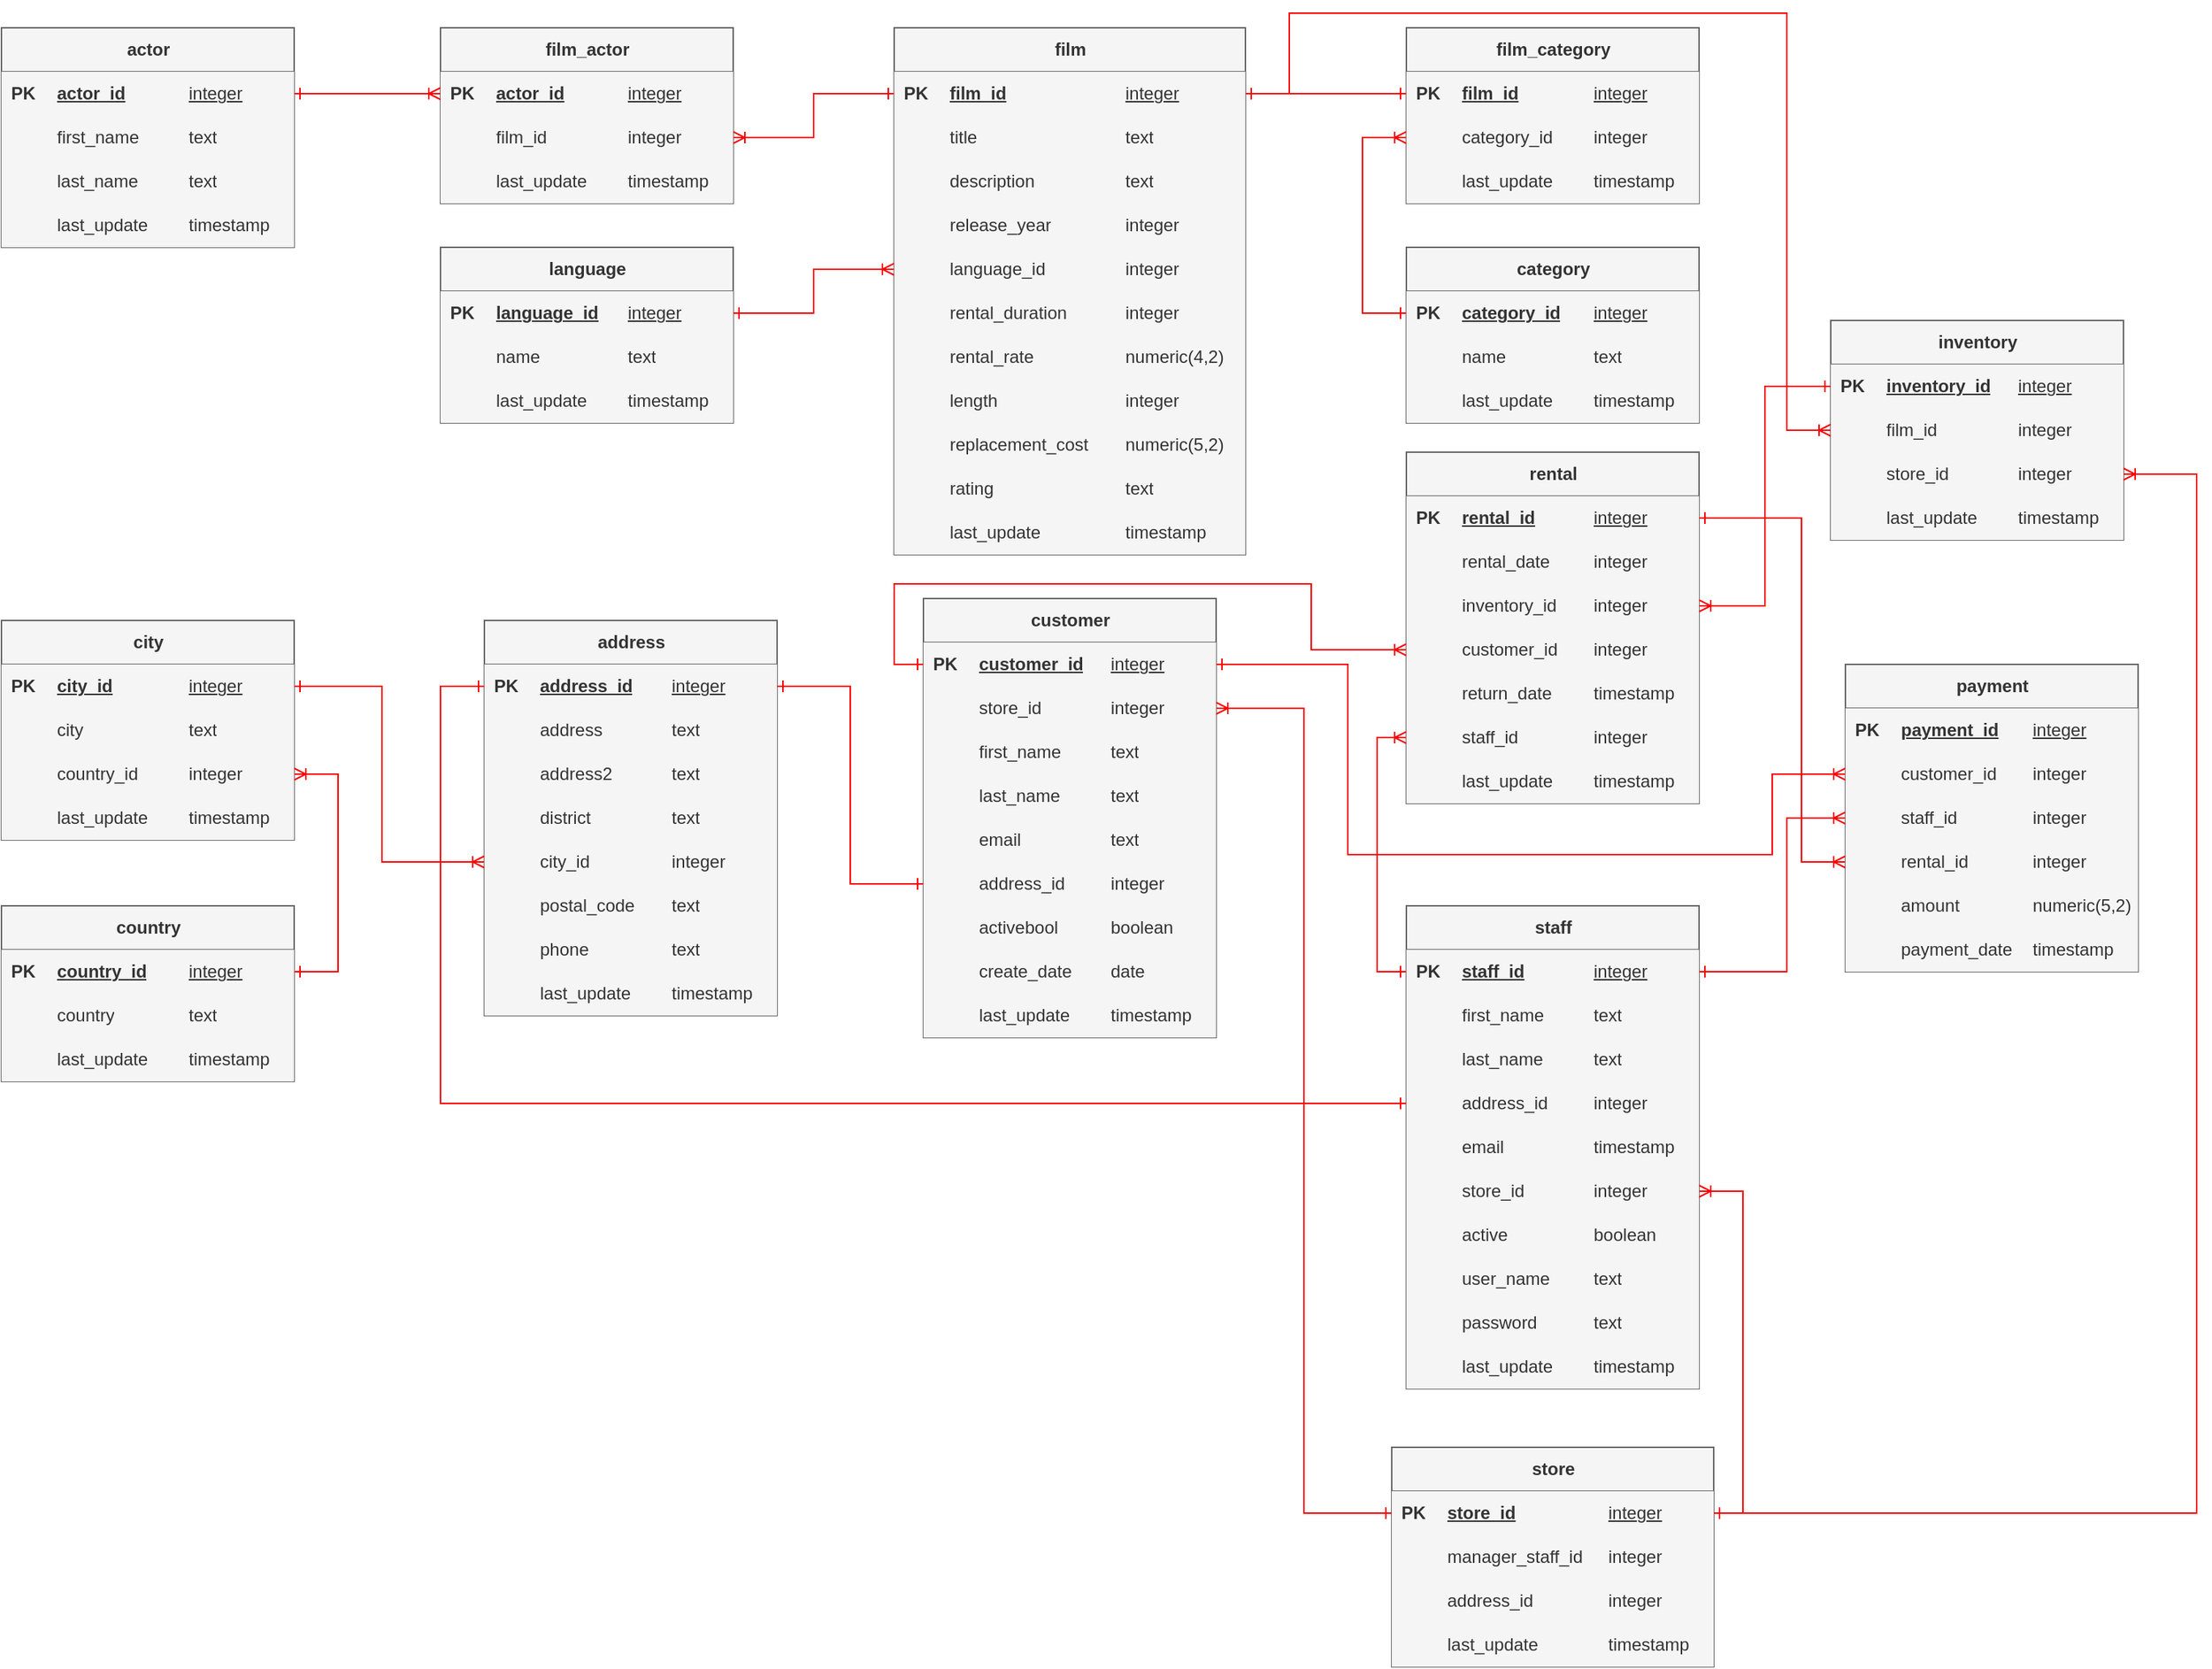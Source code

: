 <mxfile version="27.0.9">
  <diagram name="Sayfa -1" id="-g1fud-n6VYZqxAW2_GU">
    <mxGraphModel dx="1783" dy="929" grid="1" gridSize="10" guides="1" tooltips="1" connect="1" arrows="1" fold="1" page="1" pageScale="1" pageWidth="1654" pageHeight="1169" math="0" shadow="0">
      <root>
        <mxCell id="0" />
        <mxCell id="1" parent="0" />
        <mxCell id="Wdq0IQ9nhi-D7g4JYsRu-1" value="actor" style="shape=table;startSize=30;container=1;collapsible=1;childLayout=tableLayout;fixedRows=1;rowLines=0;fontStyle=1;align=center;resizeLast=1;html=1;swimlaneFillColor=default;fillColor=#f5f5f5;strokeColor=#666666;fontColor=#333333;" vertex="1" parent="1">
          <mxGeometry x="20" y="20" width="200" height="150" as="geometry" />
        </mxCell>
        <mxCell id="Wdq0IQ9nhi-D7g4JYsRu-2" value="" style="shape=tableRow;horizontal=0;startSize=0;swimlaneHead=0;swimlaneBody=0;fillColor=#f5f5f5;collapsible=0;dropTarget=0;points=[[0,0.5],[1,0.5]];portConstraint=eastwest;top=0;left=0;right=0;bottom=1;strokeColor=#666666;fontColor=#333333;" vertex="1" parent="Wdq0IQ9nhi-D7g4JYsRu-1">
          <mxGeometry y="30" width="200" height="30" as="geometry" />
        </mxCell>
        <mxCell id="Wdq0IQ9nhi-D7g4JYsRu-3" value="PK" style="shape=partialRectangle;connectable=0;fillColor=#f5f5f5;top=0;left=0;bottom=0;right=0;fontStyle=1;overflow=hidden;whiteSpace=wrap;html=1;strokeColor=#666666;fontColor=#333333;" vertex="1" parent="Wdq0IQ9nhi-D7g4JYsRu-2">
          <mxGeometry width="30" height="30" as="geometry">
            <mxRectangle width="30" height="30" as="alternateBounds" />
          </mxGeometry>
        </mxCell>
        <mxCell id="Wdq0IQ9nhi-D7g4JYsRu-4" value="actor_id" style="shape=partialRectangle;connectable=0;fillColor=#f5f5f5;top=0;left=0;bottom=0;right=0;align=left;spacingLeft=6;fontStyle=5;overflow=hidden;whiteSpace=wrap;html=1;strokeColor=#666666;fontColor=#333333;" vertex="1" parent="Wdq0IQ9nhi-D7g4JYsRu-2">
          <mxGeometry x="30" width="90" height="30" as="geometry">
            <mxRectangle width="90" height="30" as="alternateBounds" />
          </mxGeometry>
        </mxCell>
        <mxCell id="Wdq0IQ9nhi-D7g4JYsRu-14" value="&lt;span style=&quot;font-weight: normal;&quot;&gt;integer&lt;/span&gt;" style="shape=partialRectangle;connectable=0;fillColor=#f5f5f5;top=0;left=0;bottom=0;right=0;align=left;spacingLeft=6;fontStyle=5;overflow=hidden;whiteSpace=wrap;html=1;strokeColor=#666666;fontColor=#333333;" vertex="1" parent="Wdq0IQ9nhi-D7g4JYsRu-2">
          <mxGeometry x="120" width="80" height="30" as="geometry">
            <mxRectangle width="80" height="30" as="alternateBounds" />
          </mxGeometry>
        </mxCell>
        <mxCell id="Wdq0IQ9nhi-D7g4JYsRu-5" value="" style="shape=tableRow;horizontal=0;startSize=0;swimlaneHead=0;swimlaneBody=0;fillColor=#f5f5f5;collapsible=0;dropTarget=0;points=[[0,0.5],[1,0.5]];portConstraint=eastwest;top=0;left=0;right=0;bottom=0;strokeColor=#666666;fontColor=#333333;" vertex="1" parent="Wdq0IQ9nhi-D7g4JYsRu-1">
          <mxGeometry y="60" width="200" height="30" as="geometry" />
        </mxCell>
        <mxCell id="Wdq0IQ9nhi-D7g4JYsRu-6" value="" style="shape=partialRectangle;connectable=0;fillColor=#f5f5f5;top=0;left=0;bottom=0;right=0;editable=1;overflow=hidden;whiteSpace=wrap;html=1;strokeColor=#666666;fontColor=#333333;" vertex="1" parent="Wdq0IQ9nhi-D7g4JYsRu-5">
          <mxGeometry width="30" height="30" as="geometry">
            <mxRectangle width="30" height="30" as="alternateBounds" />
          </mxGeometry>
        </mxCell>
        <mxCell id="Wdq0IQ9nhi-D7g4JYsRu-7" value="first_name" style="shape=partialRectangle;connectable=0;fillColor=#f5f5f5;top=0;left=0;bottom=0;right=0;align=left;spacingLeft=6;overflow=hidden;whiteSpace=wrap;html=1;strokeColor=#666666;fontColor=#333333;" vertex="1" parent="Wdq0IQ9nhi-D7g4JYsRu-5">
          <mxGeometry x="30" width="90" height="30" as="geometry">
            <mxRectangle width="90" height="30" as="alternateBounds" />
          </mxGeometry>
        </mxCell>
        <mxCell id="Wdq0IQ9nhi-D7g4JYsRu-15" value="text" style="shape=partialRectangle;connectable=0;fillColor=#f5f5f5;top=0;left=0;bottom=0;right=0;align=left;spacingLeft=6;overflow=hidden;whiteSpace=wrap;html=1;strokeColor=#666666;fontColor=#333333;" vertex="1" parent="Wdq0IQ9nhi-D7g4JYsRu-5">
          <mxGeometry x="120" width="80" height="30" as="geometry">
            <mxRectangle width="80" height="30" as="alternateBounds" />
          </mxGeometry>
        </mxCell>
        <mxCell id="Wdq0IQ9nhi-D7g4JYsRu-8" value="" style="shape=tableRow;horizontal=0;startSize=0;swimlaneHead=0;swimlaneBody=0;fillColor=#f5f5f5;collapsible=0;dropTarget=0;points=[[0,0.5],[1,0.5]];portConstraint=eastwest;top=0;left=0;right=0;bottom=0;strokeColor=#666666;fontColor=#333333;" vertex="1" parent="Wdq0IQ9nhi-D7g4JYsRu-1">
          <mxGeometry y="90" width="200" height="30" as="geometry" />
        </mxCell>
        <mxCell id="Wdq0IQ9nhi-D7g4JYsRu-9" value="" style="shape=partialRectangle;connectable=0;fillColor=#f5f5f5;top=0;left=0;bottom=0;right=0;editable=1;overflow=hidden;whiteSpace=wrap;html=1;strokeColor=#666666;fontColor=#333333;" vertex="1" parent="Wdq0IQ9nhi-D7g4JYsRu-8">
          <mxGeometry width="30" height="30" as="geometry">
            <mxRectangle width="30" height="30" as="alternateBounds" />
          </mxGeometry>
        </mxCell>
        <mxCell id="Wdq0IQ9nhi-D7g4JYsRu-10" value="last_name" style="shape=partialRectangle;connectable=0;fillColor=#f5f5f5;top=0;left=0;bottom=0;right=0;align=left;spacingLeft=6;overflow=hidden;whiteSpace=wrap;html=1;strokeColor=#666666;fontColor=#333333;" vertex="1" parent="Wdq0IQ9nhi-D7g4JYsRu-8">
          <mxGeometry x="30" width="90" height="30" as="geometry">
            <mxRectangle width="90" height="30" as="alternateBounds" />
          </mxGeometry>
        </mxCell>
        <mxCell id="Wdq0IQ9nhi-D7g4JYsRu-16" value="text" style="shape=partialRectangle;connectable=0;fillColor=#f5f5f5;top=0;left=0;bottom=0;right=0;align=left;spacingLeft=6;overflow=hidden;whiteSpace=wrap;html=1;strokeColor=#666666;fontColor=#333333;" vertex="1" parent="Wdq0IQ9nhi-D7g4JYsRu-8">
          <mxGeometry x="120" width="80" height="30" as="geometry">
            <mxRectangle width="80" height="30" as="alternateBounds" />
          </mxGeometry>
        </mxCell>
        <mxCell id="Wdq0IQ9nhi-D7g4JYsRu-11" value="" style="shape=tableRow;horizontal=0;startSize=0;swimlaneHead=0;swimlaneBody=0;fillColor=#f5f5f5;collapsible=0;dropTarget=0;points=[[0,0.5],[1,0.5]];portConstraint=eastwest;top=0;left=0;right=0;bottom=0;strokeColor=#666666;fontColor=#333333;" vertex="1" parent="Wdq0IQ9nhi-D7g4JYsRu-1">
          <mxGeometry y="120" width="200" height="30" as="geometry" />
        </mxCell>
        <mxCell id="Wdq0IQ9nhi-D7g4JYsRu-12" value="" style="shape=partialRectangle;connectable=0;fillColor=#f5f5f5;top=0;left=0;bottom=0;right=0;editable=1;overflow=hidden;whiteSpace=wrap;html=1;strokeColor=#666666;fontColor=#333333;" vertex="1" parent="Wdq0IQ9nhi-D7g4JYsRu-11">
          <mxGeometry width="30" height="30" as="geometry">
            <mxRectangle width="30" height="30" as="alternateBounds" />
          </mxGeometry>
        </mxCell>
        <mxCell id="Wdq0IQ9nhi-D7g4JYsRu-13" value="last_update" style="shape=partialRectangle;connectable=0;fillColor=#f5f5f5;top=0;left=0;bottom=0;right=0;align=left;spacingLeft=6;overflow=hidden;whiteSpace=wrap;html=1;strokeColor=#666666;fontColor=#333333;" vertex="1" parent="Wdq0IQ9nhi-D7g4JYsRu-11">
          <mxGeometry x="30" width="90" height="30" as="geometry">
            <mxRectangle width="90" height="30" as="alternateBounds" />
          </mxGeometry>
        </mxCell>
        <mxCell id="Wdq0IQ9nhi-D7g4JYsRu-17" value="timestamp" style="shape=partialRectangle;connectable=0;fillColor=#f5f5f5;top=0;left=0;bottom=0;right=0;align=left;spacingLeft=6;overflow=hidden;whiteSpace=wrap;html=1;strokeColor=#666666;fontColor=#333333;" vertex="1" parent="Wdq0IQ9nhi-D7g4JYsRu-11">
          <mxGeometry x="120" width="80" height="30" as="geometry">
            <mxRectangle width="80" height="30" as="alternateBounds" />
          </mxGeometry>
        </mxCell>
        <mxCell id="Wdq0IQ9nhi-D7g4JYsRu-20" value="address" style="shape=table;startSize=30;container=1;collapsible=1;childLayout=tableLayout;fixedRows=1;rowLines=0;fontStyle=1;align=center;resizeLast=1;html=1;swimlaneFillColor=default;fillColor=#f5f5f5;strokeColor=#666666;fontColor=#333333;" vertex="1" parent="1">
          <mxGeometry x="350" y="425" width="200" height="270" as="geometry" />
        </mxCell>
        <mxCell id="Wdq0IQ9nhi-D7g4JYsRu-21" value="" style="shape=tableRow;horizontal=0;startSize=0;swimlaneHead=0;swimlaneBody=0;fillColor=#f5f5f5;collapsible=0;dropTarget=0;points=[[0,0.5],[1,0.5]];portConstraint=eastwest;top=0;left=0;right=0;bottom=1;strokeColor=#666666;fontColor=#333333;" vertex="1" parent="Wdq0IQ9nhi-D7g4JYsRu-20">
          <mxGeometry y="30" width="200" height="30" as="geometry" />
        </mxCell>
        <mxCell id="Wdq0IQ9nhi-D7g4JYsRu-22" value="PK" style="shape=partialRectangle;connectable=0;fillColor=#f5f5f5;top=0;left=0;bottom=0;right=0;fontStyle=1;overflow=hidden;whiteSpace=wrap;html=1;strokeColor=#666666;fontColor=#333333;" vertex="1" parent="Wdq0IQ9nhi-D7g4JYsRu-21">
          <mxGeometry width="30" height="30" as="geometry">
            <mxRectangle width="30" height="30" as="alternateBounds" />
          </mxGeometry>
        </mxCell>
        <mxCell id="Wdq0IQ9nhi-D7g4JYsRu-23" value="address_id" style="shape=partialRectangle;connectable=0;fillColor=#f5f5f5;top=0;left=0;bottom=0;right=0;align=left;spacingLeft=6;fontStyle=5;overflow=hidden;whiteSpace=wrap;html=1;strokeColor=#666666;fontColor=#333333;" vertex="1" parent="Wdq0IQ9nhi-D7g4JYsRu-21">
          <mxGeometry x="30" width="90" height="30" as="geometry">
            <mxRectangle width="90" height="30" as="alternateBounds" />
          </mxGeometry>
        </mxCell>
        <mxCell id="Wdq0IQ9nhi-D7g4JYsRu-24" value="&lt;span style=&quot;font-weight: normal;&quot;&gt;integer&lt;/span&gt;" style="shape=partialRectangle;connectable=0;fillColor=#f5f5f5;top=0;left=0;bottom=0;right=0;align=left;spacingLeft=6;fontStyle=5;overflow=hidden;whiteSpace=wrap;html=1;strokeColor=#666666;fontColor=#333333;" vertex="1" parent="Wdq0IQ9nhi-D7g4JYsRu-21">
          <mxGeometry x="120" width="80" height="30" as="geometry">
            <mxRectangle width="80" height="30" as="alternateBounds" />
          </mxGeometry>
        </mxCell>
        <mxCell id="Wdq0IQ9nhi-D7g4JYsRu-25" value="" style="shape=tableRow;horizontal=0;startSize=0;swimlaneHead=0;swimlaneBody=0;fillColor=#f5f5f5;collapsible=0;dropTarget=0;points=[[0,0.5],[1,0.5]];portConstraint=eastwest;top=0;left=0;right=0;bottom=0;strokeColor=#666666;fontColor=#333333;" vertex="1" parent="Wdq0IQ9nhi-D7g4JYsRu-20">
          <mxGeometry y="60" width="200" height="30" as="geometry" />
        </mxCell>
        <mxCell id="Wdq0IQ9nhi-D7g4JYsRu-26" value="" style="shape=partialRectangle;connectable=0;fillColor=#f5f5f5;top=0;left=0;bottom=0;right=0;editable=1;overflow=hidden;whiteSpace=wrap;html=1;strokeColor=#666666;fontColor=#333333;" vertex="1" parent="Wdq0IQ9nhi-D7g4JYsRu-25">
          <mxGeometry width="30" height="30" as="geometry">
            <mxRectangle width="30" height="30" as="alternateBounds" />
          </mxGeometry>
        </mxCell>
        <mxCell id="Wdq0IQ9nhi-D7g4JYsRu-27" value="address" style="shape=partialRectangle;connectable=0;fillColor=#f5f5f5;top=0;left=0;bottom=0;right=0;align=left;spacingLeft=6;overflow=hidden;whiteSpace=wrap;html=1;strokeColor=#666666;fontColor=#333333;" vertex="1" parent="Wdq0IQ9nhi-D7g4JYsRu-25">
          <mxGeometry x="30" width="90" height="30" as="geometry">
            <mxRectangle width="90" height="30" as="alternateBounds" />
          </mxGeometry>
        </mxCell>
        <mxCell id="Wdq0IQ9nhi-D7g4JYsRu-28" value="text" style="shape=partialRectangle;connectable=0;fillColor=#f5f5f5;top=0;left=0;bottom=0;right=0;align=left;spacingLeft=6;overflow=hidden;whiteSpace=wrap;html=1;strokeColor=#666666;fontColor=#333333;" vertex="1" parent="Wdq0IQ9nhi-D7g4JYsRu-25">
          <mxGeometry x="120" width="80" height="30" as="geometry">
            <mxRectangle width="80" height="30" as="alternateBounds" />
          </mxGeometry>
        </mxCell>
        <mxCell id="Wdq0IQ9nhi-D7g4JYsRu-29" value="" style="shape=tableRow;horizontal=0;startSize=0;swimlaneHead=0;swimlaneBody=0;fillColor=#f5f5f5;collapsible=0;dropTarget=0;points=[[0,0.5],[1,0.5]];portConstraint=eastwest;top=0;left=0;right=0;bottom=0;strokeColor=#666666;fontColor=#333333;" vertex="1" parent="Wdq0IQ9nhi-D7g4JYsRu-20">
          <mxGeometry y="90" width="200" height="30" as="geometry" />
        </mxCell>
        <mxCell id="Wdq0IQ9nhi-D7g4JYsRu-30" value="" style="shape=partialRectangle;connectable=0;fillColor=#f5f5f5;top=0;left=0;bottom=0;right=0;editable=1;overflow=hidden;whiteSpace=wrap;html=1;strokeColor=#666666;fontColor=#333333;" vertex="1" parent="Wdq0IQ9nhi-D7g4JYsRu-29">
          <mxGeometry width="30" height="30" as="geometry">
            <mxRectangle width="30" height="30" as="alternateBounds" />
          </mxGeometry>
        </mxCell>
        <mxCell id="Wdq0IQ9nhi-D7g4JYsRu-31" value="address2" style="shape=partialRectangle;connectable=0;fillColor=#f5f5f5;top=0;left=0;bottom=0;right=0;align=left;spacingLeft=6;overflow=hidden;whiteSpace=wrap;html=1;strokeColor=#666666;fontColor=#333333;" vertex="1" parent="Wdq0IQ9nhi-D7g4JYsRu-29">
          <mxGeometry x="30" width="90" height="30" as="geometry">
            <mxRectangle width="90" height="30" as="alternateBounds" />
          </mxGeometry>
        </mxCell>
        <mxCell id="Wdq0IQ9nhi-D7g4JYsRu-32" value="text" style="shape=partialRectangle;connectable=0;fillColor=#f5f5f5;top=0;left=0;bottom=0;right=0;align=left;spacingLeft=6;overflow=hidden;whiteSpace=wrap;html=1;strokeColor=#666666;fontColor=#333333;" vertex="1" parent="Wdq0IQ9nhi-D7g4JYsRu-29">
          <mxGeometry x="120" width="80" height="30" as="geometry">
            <mxRectangle width="80" height="30" as="alternateBounds" />
          </mxGeometry>
        </mxCell>
        <mxCell id="Wdq0IQ9nhi-D7g4JYsRu-33" value="" style="shape=tableRow;horizontal=0;startSize=0;swimlaneHead=0;swimlaneBody=0;fillColor=#f5f5f5;collapsible=0;dropTarget=0;points=[[0,0.5],[1,0.5]];portConstraint=eastwest;top=0;left=0;right=0;bottom=0;strokeColor=#666666;fontColor=#333333;" vertex="1" parent="Wdq0IQ9nhi-D7g4JYsRu-20">
          <mxGeometry y="120" width="200" height="30" as="geometry" />
        </mxCell>
        <mxCell id="Wdq0IQ9nhi-D7g4JYsRu-34" value="" style="shape=partialRectangle;connectable=0;fillColor=#f5f5f5;top=0;left=0;bottom=0;right=0;editable=1;overflow=hidden;whiteSpace=wrap;html=1;strokeColor=#666666;fontColor=#333333;" vertex="1" parent="Wdq0IQ9nhi-D7g4JYsRu-33">
          <mxGeometry width="30" height="30" as="geometry">
            <mxRectangle width="30" height="30" as="alternateBounds" />
          </mxGeometry>
        </mxCell>
        <mxCell id="Wdq0IQ9nhi-D7g4JYsRu-35" value="district" style="shape=partialRectangle;connectable=0;fillColor=#f5f5f5;top=0;left=0;bottom=0;right=0;align=left;spacingLeft=6;overflow=hidden;whiteSpace=wrap;html=1;strokeColor=#666666;fontColor=#333333;" vertex="1" parent="Wdq0IQ9nhi-D7g4JYsRu-33">
          <mxGeometry x="30" width="90" height="30" as="geometry">
            <mxRectangle width="90" height="30" as="alternateBounds" />
          </mxGeometry>
        </mxCell>
        <mxCell id="Wdq0IQ9nhi-D7g4JYsRu-36" value="text" style="shape=partialRectangle;connectable=0;fillColor=#f5f5f5;top=0;left=0;bottom=0;right=0;align=left;spacingLeft=6;overflow=hidden;whiteSpace=wrap;html=1;strokeColor=#666666;fontColor=#333333;" vertex="1" parent="Wdq0IQ9nhi-D7g4JYsRu-33">
          <mxGeometry x="120" width="80" height="30" as="geometry">
            <mxRectangle width="80" height="30" as="alternateBounds" />
          </mxGeometry>
        </mxCell>
        <mxCell id="Wdq0IQ9nhi-D7g4JYsRu-37" style="shape=tableRow;horizontal=0;startSize=0;swimlaneHead=0;swimlaneBody=0;fillColor=#f5f5f5;collapsible=0;dropTarget=0;points=[[0,0.5],[1,0.5]];portConstraint=eastwest;top=0;left=0;right=0;bottom=0;strokeColor=#666666;fontColor=#333333;" vertex="1" parent="Wdq0IQ9nhi-D7g4JYsRu-20">
          <mxGeometry y="150" width="200" height="30" as="geometry" />
        </mxCell>
        <mxCell id="Wdq0IQ9nhi-D7g4JYsRu-38" style="shape=partialRectangle;connectable=0;fillColor=#f5f5f5;top=0;left=0;bottom=0;right=0;editable=1;overflow=hidden;whiteSpace=wrap;html=1;strokeColor=#666666;fontColor=#333333;" vertex="1" parent="Wdq0IQ9nhi-D7g4JYsRu-37">
          <mxGeometry width="30" height="30" as="geometry">
            <mxRectangle width="30" height="30" as="alternateBounds" />
          </mxGeometry>
        </mxCell>
        <mxCell id="Wdq0IQ9nhi-D7g4JYsRu-39" value="city_id" style="shape=partialRectangle;connectable=0;fillColor=#f5f5f5;top=0;left=0;bottom=0;right=0;align=left;spacingLeft=6;overflow=hidden;whiteSpace=wrap;html=1;strokeColor=#666666;fontColor=#333333;" vertex="1" parent="Wdq0IQ9nhi-D7g4JYsRu-37">
          <mxGeometry x="30" width="90" height="30" as="geometry">
            <mxRectangle width="90" height="30" as="alternateBounds" />
          </mxGeometry>
        </mxCell>
        <mxCell id="Wdq0IQ9nhi-D7g4JYsRu-40" value="integer" style="shape=partialRectangle;connectable=0;fillColor=#f5f5f5;top=0;left=0;bottom=0;right=0;align=left;spacingLeft=6;overflow=hidden;whiteSpace=wrap;html=1;strokeColor=#666666;fontColor=#333333;" vertex="1" parent="Wdq0IQ9nhi-D7g4JYsRu-37">
          <mxGeometry x="120" width="80" height="30" as="geometry">
            <mxRectangle width="80" height="30" as="alternateBounds" />
          </mxGeometry>
        </mxCell>
        <mxCell id="Wdq0IQ9nhi-D7g4JYsRu-41" style="shape=tableRow;horizontal=0;startSize=0;swimlaneHead=0;swimlaneBody=0;fillColor=#f5f5f5;collapsible=0;dropTarget=0;points=[[0,0.5],[1,0.5]];portConstraint=eastwest;top=0;left=0;right=0;bottom=0;strokeColor=#666666;fontColor=#333333;" vertex="1" parent="Wdq0IQ9nhi-D7g4JYsRu-20">
          <mxGeometry y="180" width="200" height="30" as="geometry" />
        </mxCell>
        <mxCell id="Wdq0IQ9nhi-D7g4JYsRu-42" style="shape=partialRectangle;connectable=0;fillColor=#f5f5f5;top=0;left=0;bottom=0;right=0;editable=1;overflow=hidden;whiteSpace=wrap;html=1;strokeColor=#666666;fontColor=#333333;" vertex="1" parent="Wdq0IQ9nhi-D7g4JYsRu-41">
          <mxGeometry width="30" height="30" as="geometry">
            <mxRectangle width="30" height="30" as="alternateBounds" />
          </mxGeometry>
        </mxCell>
        <mxCell id="Wdq0IQ9nhi-D7g4JYsRu-43" value="postal_code" style="shape=partialRectangle;connectable=0;fillColor=#f5f5f5;top=0;left=0;bottom=0;right=0;align=left;spacingLeft=6;overflow=hidden;whiteSpace=wrap;html=1;strokeColor=#666666;fontColor=#333333;" vertex="1" parent="Wdq0IQ9nhi-D7g4JYsRu-41">
          <mxGeometry x="30" width="90" height="30" as="geometry">
            <mxRectangle width="90" height="30" as="alternateBounds" />
          </mxGeometry>
        </mxCell>
        <mxCell id="Wdq0IQ9nhi-D7g4JYsRu-44" value="text" style="shape=partialRectangle;connectable=0;fillColor=#f5f5f5;top=0;left=0;bottom=0;right=0;align=left;spacingLeft=6;overflow=hidden;whiteSpace=wrap;html=1;strokeColor=#666666;fontColor=#333333;" vertex="1" parent="Wdq0IQ9nhi-D7g4JYsRu-41">
          <mxGeometry x="120" width="80" height="30" as="geometry">
            <mxRectangle width="80" height="30" as="alternateBounds" />
          </mxGeometry>
        </mxCell>
        <mxCell id="Wdq0IQ9nhi-D7g4JYsRu-45" style="shape=tableRow;horizontal=0;startSize=0;swimlaneHead=0;swimlaneBody=0;fillColor=#f5f5f5;collapsible=0;dropTarget=0;points=[[0,0.5],[1,0.5]];portConstraint=eastwest;top=0;left=0;right=0;bottom=0;strokeColor=#666666;fontColor=#333333;" vertex="1" parent="Wdq0IQ9nhi-D7g4JYsRu-20">
          <mxGeometry y="210" width="200" height="30" as="geometry" />
        </mxCell>
        <mxCell id="Wdq0IQ9nhi-D7g4JYsRu-46" style="shape=partialRectangle;connectable=0;fillColor=#f5f5f5;top=0;left=0;bottom=0;right=0;editable=1;overflow=hidden;whiteSpace=wrap;html=1;strokeColor=#666666;fontColor=#333333;" vertex="1" parent="Wdq0IQ9nhi-D7g4JYsRu-45">
          <mxGeometry width="30" height="30" as="geometry">
            <mxRectangle width="30" height="30" as="alternateBounds" />
          </mxGeometry>
        </mxCell>
        <mxCell id="Wdq0IQ9nhi-D7g4JYsRu-47" value="phone" style="shape=partialRectangle;connectable=0;fillColor=#f5f5f5;top=0;left=0;bottom=0;right=0;align=left;spacingLeft=6;overflow=hidden;whiteSpace=wrap;html=1;strokeColor=#666666;fontColor=#333333;" vertex="1" parent="Wdq0IQ9nhi-D7g4JYsRu-45">
          <mxGeometry x="30" width="90" height="30" as="geometry">
            <mxRectangle width="90" height="30" as="alternateBounds" />
          </mxGeometry>
        </mxCell>
        <mxCell id="Wdq0IQ9nhi-D7g4JYsRu-48" value="text" style="shape=partialRectangle;connectable=0;fillColor=#f5f5f5;top=0;left=0;bottom=0;right=0;align=left;spacingLeft=6;overflow=hidden;whiteSpace=wrap;html=1;strokeColor=#666666;fontColor=#333333;" vertex="1" parent="Wdq0IQ9nhi-D7g4JYsRu-45">
          <mxGeometry x="120" width="80" height="30" as="geometry">
            <mxRectangle width="80" height="30" as="alternateBounds" />
          </mxGeometry>
        </mxCell>
        <mxCell id="Wdq0IQ9nhi-D7g4JYsRu-49" style="shape=tableRow;horizontal=0;startSize=0;swimlaneHead=0;swimlaneBody=0;fillColor=#f5f5f5;collapsible=0;dropTarget=0;points=[[0,0.5],[1,0.5]];portConstraint=eastwest;top=0;left=0;right=0;bottom=0;strokeColor=#666666;fontColor=#333333;" vertex="1" parent="Wdq0IQ9nhi-D7g4JYsRu-20">
          <mxGeometry y="240" width="200" height="30" as="geometry" />
        </mxCell>
        <mxCell id="Wdq0IQ9nhi-D7g4JYsRu-50" style="shape=partialRectangle;connectable=0;fillColor=#f5f5f5;top=0;left=0;bottom=0;right=0;editable=1;overflow=hidden;whiteSpace=wrap;html=1;strokeColor=#666666;fontColor=#333333;" vertex="1" parent="Wdq0IQ9nhi-D7g4JYsRu-49">
          <mxGeometry width="30" height="30" as="geometry">
            <mxRectangle width="30" height="30" as="alternateBounds" />
          </mxGeometry>
        </mxCell>
        <mxCell id="Wdq0IQ9nhi-D7g4JYsRu-51" value="last_update" style="shape=partialRectangle;connectable=0;fillColor=#f5f5f5;top=0;left=0;bottom=0;right=0;align=left;spacingLeft=6;overflow=hidden;whiteSpace=wrap;html=1;strokeColor=#666666;fontColor=#333333;" vertex="1" parent="Wdq0IQ9nhi-D7g4JYsRu-49">
          <mxGeometry x="30" width="90" height="30" as="geometry">
            <mxRectangle width="90" height="30" as="alternateBounds" />
          </mxGeometry>
        </mxCell>
        <mxCell id="Wdq0IQ9nhi-D7g4JYsRu-52" value="timestamp" style="shape=partialRectangle;connectable=0;fillColor=#f5f5f5;top=0;left=0;bottom=0;right=0;align=left;spacingLeft=6;overflow=hidden;whiteSpace=wrap;html=1;strokeColor=#666666;fontColor=#333333;" vertex="1" parent="Wdq0IQ9nhi-D7g4JYsRu-49">
          <mxGeometry x="120" width="80" height="30" as="geometry">
            <mxRectangle width="80" height="30" as="alternateBounds" />
          </mxGeometry>
        </mxCell>
        <mxCell id="Wdq0IQ9nhi-D7g4JYsRu-53" value="category" style="shape=table;startSize=30;container=1;collapsible=1;childLayout=tableLayout;fixedRows=1;rowLines=0;fontStyle=1;align=center;resizeLast=1;html=1;swimlaneFillColor=default;fillColor=#f5f5f5;strokeColor=#666666;fontColor=#333333;" vertex="1" parent="1">
          <mxGeometry x="980" y="170" width="200" height="120" as="geometry" />
        </mxCell>
        <mxCell id="Wdq0IQ9nhi-D7g4JYsRu-54" value="" style="shape=tableRow;horizontal=0;startSize=0;swimlaneHead=0;swimlaneBody=0;fillColor=#f5f5f5;collapsible=0;dropTarget=0;points=[[0,0.5],[1,0.5]];portConstraint=eastwest;top=0;left=0;right=0;bottom=1;strokeColor=#666666;fontColor=#333333;" vertex="1" parent="Wdq0IQ9nhi-D7g4JYsRu-53">
          <mxGeometry y="30" width="200" height="30" as="geometry" />
        </mxCell>
        <mxCell id="Wdq0IQ9nhi-D7g4JYsRu-55" value="PK" style="shape=partialRectangle;connectable=0;fillColor=#f5f5f5;top=0;left=0;bottom=0;right=0;fontStyle=1;overflow=hidden;whiteSpace=wrap;html=1;strokeColor=#666666;fontColor=#333333;" vertex="1" parent="Wdq0IQ9nhi-D7g4JYsRu-54">
          <mxGeometry width="30" height="30" as="geometry">
            <mxRectangle width="30" height="30" as="alternateBounds" />
          </mxGeometry>
        </mxCell>
        <mxCell id="Wdq0IQ9nhi-D7g4JYsRu-56" value="category_id" style="shape=partialRectangle;connectable=0;fillColor=#f5f5f5;top=0;left=0;bottom=0;right=0;align=left;spacingLeft=6;fontStyle=5;overflow=hidden;whiteSpace=wrap;html=1;strokeColor=#666666;fontColor=#333333;" vertex="1" parent="Wdq0IQ9nhi-D7g4JYsRu-54">
          <mxGeometry x="30" width="90" height="30" as="geometry">
            <mxRectangle width="90" height="30" as="alternateBounds" />
          </mxGeometry>
        </mxCell>
        <mxCell id="Wdq0IQ9nhi-D7g4JYsRu-57" value="&lt;span style=&quot;font-weight: normal;&quot;&gt;integer&lt;/span&gt;" style="shape=partialRectangle;connectable=0;fillColor=#f5f5f5;top=0;left=0;bottom=0;right=0;align=left;spacingLeft=6;fontStyle=5;overflow=hidden;whiteSpace=wrap;html=1;strokeColor=#666666;fontColor=#333333;" vertex="1" parent="Wdq0IQ9nhi-D7g4JYsRu-54">
          <mxGeometry x="120" width="80" height="30" as="geometry">
            <mxRectangle width="80" height="30" as="alternateBounds" />
          </mxGeometry>
        </mxCell>
        <mxCell id="Wdq0IQ9nhi-D7g4JYsRu-58" value="" style="shape=tableRow;horizontal=0;startSize=0;swimlaneHead=0;swimlaneBody=0;fillColor=#f5f5f5;collapsible=0;dropTarget=0;points=[[0,0.5],[1,0.5]];portConstraint=eastwest;top=0;left=0;right=0;bottom=0;strokeColor=#666666;fontColor=#333333;" vertex="1" parent="Wdq0IQ9nhi-D7g4JYsRu-53">
          <mxGeometry y="60" width="200" height="30" as="geometry" />
        </mxCell>
        <mxCell id="Wdq0IQ9nhi-D7g4JYsRu-59" value="" style="shape=partialRectangle;connectable=0;fillColor=#f5f5f5;top=0;left=0;bottom=0;right=0;editable=1;overflow=hidden;whiteSpace=wrap;html=1;strokeColor=#666666;fontColor=#333333;" vertex="1" parent="Wdq0IQ9nhi-D7g4JYsRu-58">
          <mxGeometry width="30" height="30" as="geometry">
            <mxRectangle width="30" height="30" as="alternateBounds" />
          </mxGeometry>
        </mxCell>
        <mxCell id="Wdq0IQ9nhi-D7g4JYsRu-60" value="name" style="shape=partialRectangle;connectable=0;fillColor=#f5f5f5;top=0;left=0;bottom=0;right=0;align=left;spacingLeft=6;overflow=hidden;whiteSpace=wrap;html=1;strokeColor=#666666;fontColor=#333333;" vertex="1" parent="Wdq0IQ9nhi-D7g4JYsRu-58">
          <mxGeometry x="30" width="90" height="30" as="geometry">
            <mxRectangle width="90" height="30" as="alternateBounds" />
          </mxGeometry>
        </mxCell>
        <mxCell id="Wdq0IQ9nhi-D7g4JYsRu-61" value="text" style="shape=partialRectangle;connectable=0;fillColor=#f5f5f5;top=0;left=0;bottom=0;right=0;align=left;spacingLeft=6;overflow=hidden;whiteSpace=wrap;html=1;strokeColor=#666666;fontColor=#333333;" vertex="1" parent="Wdq0IQ9nhi-D7g4JYsRu-58">
          <mxGeometry x="120" width="80" height="30" as="geometry">
            <mxRectangle width="80" height="30" as="alternateBounds" />
          </mxGeometry>
        </mxCell>
        <mxCell id="Wdq0IQ9nhi-D7g4JYsRu-62" value="" style="shape=tableRow;horizontal=0;startSize=0;swimlaneHead=0;swimlaneBody=0;fillColor=#f5f5f5;collapsible=0;dropTarget=0;points=[[0,0.5],[1,0.5]];portConstraint=eastwest;top=0;left=0;right=0;bottom=0;strokeColor=#666666;fontColor=#333333;" vertex="1" parent="Wdq0IQ9nhi-D7g4JYsRu-53">
          <mxGeometry y="90" width="200" height="30" as="geometry" />
        </mxCell>
        <mxCell id="Wdq0IQ9nhi-D7g4JYsRu-63" value="" style="shape=partialRectangle;connectable=0;fillColor=#f5f5f5;top=0;left=0;bottom=0;right=0;editable=1;overflow=hidden;whiteSpace=wrap;html=1;strokeColor=#666666;fontColor=#333333;" vertex="1" parent="Wdq0IQ9nhi-D7g4JYsRu-62">
          <mxGeometry width="30" height="30" as="geometry">
            <mxRectangle width="30" height="30" as="alternateBounds" />
          </mxGeometry>
        </mxCell>
        <mxCell id="Wdq0IQ9nhi-D7g4JYsRu-64" value="last_update" style="shape=partialRectangle;connectable=0;fillColor=#f5f5f5;top=0;left=0;bottom=0;right=0;align=left;spacingLeft=6;overflow=hidden;whiteSpace=wrap;html=1;strokeColor=#666666;fontColor=#333333;" vertex="1" parent="Wdq0IQ9nhi-D7g4JYsRu-62">
          <mxGeometry x="30" width="90" height="30" as="geometry">
            <mxRectangle width="90" height="30" as="alternateBounds" />
          </mxGeometry>
        </mxCell>
        <mxCell id="Wdq0IQ9nhi-D7g4JYsRu-65" value="timestamp" style="shape=partialRectangle;connectable=0;fillColor=#f5f5f5;top=0;left=0;bottom=0;right=0;align=left;spacingLeft=6;overflow=hidden;whiteSpace=wrap;html=1;strokeColor=#666666;fontColor=#333333;" vertex="1" parent="Wdq0IQ9nhi-D7g4JYsRu-62">
          <mxGeometry x="120" width="80" height="30" as="geometry">
            <mxRectangle width="80" height="30" as="alternateBounds" />
          </mxGeometry>
        </mxCell>
        <mxCell id="Wdq0IQ9nhi-D7g4JYsRu-86" value="city" style="shape=table;startSize=30;container=1;collapsible=1;childLayout=tableLayout;fixedRows=1;rowLines=0;fontStyle=1;align=center;resizeLast=1;html=1;swimlaneFillColor=default;fillColor=#f5f5f5;strokeColor=#666666;fontColor=#333333;" vertex="1" parent="1">
          <mxGeometry x="20" y="425" width="200" height="150" as="geometry" />
        </mxCell>
        <mxCell id="Wdq0IQ9nhi-D7g4JYsRu-87" value="" style="shape=tableRow;horizontal=0;startSize=0;swimlaneHead=0;swimlaneBody=0;fillColor=#f5f5f5;collapsible=0;dropTarget=0;points=[[0,0.5],[1,0.5]];portConstraint=eastwest;top=0;left=0;right=0;bottom=1;strokeColor=#666666;fontColor=#333333;" vertex="1" parent="Wdq0IQ9nhi-D7g4JYsRu-86">
          <mxGeometry y="30" width="200" height="30" as="geometry" />
        </mxCell>
        <mxCell id="Wdq0IQ9nhi-D7g4JYsRu-88" value="PK" style="shape=partialRectangle;connectable=0;fillColor=#f5f5f5;top=0;left=0;bottom=0;right=0;fontStyle=1;overflow=hidden;whiteSpace=wrap;html=1;strokeColor=#666666;fontColor=#333333;" vertex="1" parent="Wdq0IQ9nhi-D7g4JYsRu-87">
          <mxGeometry width="30" height="30" as="geometry">
            <mxRectangle width="30" height="30" as="alternateBounds" />
          </mxGeometry>
        </mxCell>
        <mxCell id="Wdq0IQ9nhi-D7g4JYsRu-89" value="city_id" style="shape=partialRectangle;connectable=0;fillColor=#f5f5f5;top=0;left=0;bottom=0;right=0;align=left;spacingLeft=6;fontStyle=5;overflow=hidden;whiteSpace=wrap;html=1;strokeColor=#666666;fontColor=#333333;" vertex="1" parent="Wdq0IQ9nhi-D7g4JYsRu-87">
          <mxGeometry x="30" width="90" height="30" as="geometry">
            <mxRectangle width="90" height="30" as="alternateBounds" />
          </mxGeometry>
        </mxCell>
        <mxCell id="Wdq0IQ9nhi-D7g4JYsRu-90" value="&lt;span style=&quot;font-weight: normal;&quot;&gt;integer&lt;/span&gt;" style="shape=partialRectangle;connectable=0;fillColor=#f5f5f5;top=0;left=0;bottom=0;right=0;align=left;spacingLeft=6;fontStyle=5;overflow=hidden;whiteSpace=wrap;html=1;strokeColor=#666666;fontColor=#333333;" vertex="1" parent="Wdq0IQ9nhi-D7g4JYsRu-87">
          <mxGeometry x="120" width="80" height="30" as="geometry">
            <mxRectangle width="80" height="30" as="alternateBounds" />
          </mxGeometry>
        </mxCell>
        <mxCell id="Wdq0IQ9nhi-D7g4JYsRu-91" value="" style="shape=tableRow;horizontal=0;startSize=0;swimlaneHead=0;swimlaneBody=0;fillColor=#f5f5f5;collapsible=0;dropTarget=0;points=[[0,0.5],[1,0.5]];portConstraint=eastwest;top=0;left=0;right=0;bottom=0;strokeColor=#666666;fontColor=#333333;" vertex="1" parent="Wdq0IQ9nhi-D7g4JYsRu-86">
          <mxGeometry y="60" width="200" height="30" as="geometry" />
        </mxCell>
        <mxCell id="Wdq0IQ9nhi-D7g4JYsRu-92" value="" style="shape=partialRectangle;connectable=0;fillColor=#f5f5f5;top=0;left=0;bottom=0;right=0;editable=1;overflow=hidden;whiteSpace=wrap;html=1;strokeColor=#666666;fontColor=#333333;" vertex="1" parent="Wdq0IQ9nhi-D7g4JYsRu-91">
          <mxGeometry width="30" height="30" as="geometry">
            <mxRectangle width="30" height="30" as="alternateBounds" />
          </mxGeometry>
        </mxCell>
        <mxCell id="Wdq0IQ9nhi-D7g4JYsRu-93" value="city" style="shape=partialRectangle;connectable=0;fillColor=#f5f5f5;top=0;left=0;bottom=0;right=0;align=left;spacingLeft=6;overflow=hidden;whiteSpace=wrap;html=1;strokeColor=#666666;fontColor=#333333;" vertex="1" parent="Wdq0IQ9nhi-D7g4JYsRu-91">
          <mxGeometry x="30" width="90" height="30" as="geometry">
            <mxRectangle width="90" height="30" as="alternateBounds" />
          </mxGeometry>
        </mxCell>
        <mxCell id="Wdq0IQ9nhi-D7g4JYsRu-94" value="text" style="shape=partialRectangle;connectable=0;fillColor=#f5f5f5;top=0;left=0;bottom=0;right=0;align=left;spacingLeft=6;overflow=hidden;whiteSpace=wrap;html=1;strokeColor=#666666;fontColor=#333333;" vertex="1" parent="Wdq0IQ9nhi-D7g4JYsRu-91">
          <mxGeometry x="120" width="80" height="30" as="geometry">
            <mxRectangle width="80" height="30" as="alternateBounds" />
          </mxGeometry>
        </mxCell>
        <mxCell id="Wdq0IQ9nhi-D7g4JYsRu-95" value="" style="shape=tableRow;horizontal=0;startSize=0;swimlaneHead=0;swimlaneBody=0;fillColor=#f5f5f5;collapsible=0;dropTarget=0;points=[[0,0.5],[1,0.5]];portConstraint=eastwest;top=0;left=0;right=0;bottom=0;strokeColor=#666666;fontColor=#333333;" vertex="1" parent="Wdq0IQ9nhi-D7g4JYsRu-86">
          <mxGeometry y="90" width="200" height="30" as="geometry" />
        </mxCell>
        <mxCell id="Wdq0IQ9nhi-D7g4JYsRu-96" value="" style="shape=partialRectangle;connectable=0;fillColor=#f5f5f5;top=0;left=0;bottom=0;right=0;editable=1;overflow=hidden;whiteSpace=wrap;html=1;strokeColor=#666666;fontColor=#333333;" vertex="1" parent="Wdq0IQ9nhi-D7g4JYsRu-95">
          <mxGeometry width="30" height="30" as="geometry">
            <mxRectangle width="30" height="30" as="alternateBounds" />
          </mxGeometry>
        </mxCell>
        <mxCell id="Wdq0IQ9nhi-D7g4JYsRu-97" value="country_id" style="shape=partialRectangle;connectable=0;fillColor=#f5f5f5;top=0;left=0;bottom=0;right=0;align=left;spacingLeft=6;overflow=hidden;whiteSpace=wrap;html=1;strokeColor=#666666;fontColor=#333333;" vertex="1" parent="Wdq0IQ9nhi-D7g4JYsRu-95">
          <mxGeometry x="30" width="90" height="30" as="geometry">
            <mxRectangle width="90" height="30" as="alternateBounds" />
          </mxGeometry>
        </mxCell>
        <mxCell id="Wdq0IQ9nhi-D7g4JYsRu-98" value="integer" style="shape=partialRectangle;connectable=0;fillColor=#f5f5f5;top=0;left=0;bottom=0;right=0;align=left;spacingLeft=6;overflow=hidden;whiteSpace=wrap;html=1;strokeColor=#666666;fontColor=#333333;" vertex="1" parent="Wdq0IQ9nhi-D7g4JYsRu-95">
          <mxGeometry x="120" width="80" height="30" as="geometry">
            <mxRectangle width="80" height="30" as="alternateBounds" />
          </mxGeometry>
        </mxCell>
        <mxCell id="Wdq0IQ9nhi-D7g4JYsRu-99" style="shape=tableRow;horizontal=0;startSize=0;swimlaneHead=0;swimlaneBody=0;fillColor=#f5f5f5;collapsible=0;dropTarget=0;points=[[0,0.5],[1,0.5]];portConstraint=eastwest;top=0;left=0;right=0;bottom=0;strokeColor=#666666;fontColor=#333333;" vertex="1" parent="Wdq0IQ9nhi-D7g4JYsRu-86">
          <mxGeometry y="120" width="200" height="30" as="geometry" />
        </mxCell>
        <mxCell id="Wdq0IQ9nhi-D7g4JYsRu-100" style="shape=partialRectangle;connectable=0;fillColor=#f5f5f5;top=0;left=0;bottom=0;right=0;editable=1;overflow=hidden;whiteSpace=wrap;html=1;strokeColor=#666666;fontColor=#333333;" vertex="1" parent="Wdq0IQ9nhi-D7g4JYsRu-99">
          <mxGeometry width="30" height="30" as="geometry">
            <mxRectangle width="30" height="30" as="alternateBounds" />
          </mxGeometry>
        </mxCell>
        <mxCell id="Wdq0IQ9nhi-D7g4JYsRu-101" value="last_update" style="shape=partialRectangle;connectable=0;fillColor=#f5f5f5;top=0;left=0;bottom=0;right=0;align=left;spacingLeft=6;overflow=hidden;whiteSpace=wrap;html=1;strokeColor=#666666;fontColor=#333333;" vertex="1" parent="Wdq0IQ9nhi-D7g4JYsRu-99">
          <mxGeometry x="30" width="90" height="30" as="geometry">
            <mxRectangle width="90" height="30" as="alternateBounds" />
          </mxGeometry>
        </mxCell>
        <mxCell id="Wdq0IQ9nhi-D7g4JYsRu-102" value="timestamp" style="shape=partialRectangle;connectable=0;fillColor=#f5f5f5;top=0;left=0;bottom=0;right=0;align=left;spacingLeft=6;overflow=hidden;whiteSpace=wrap;html=1;strokeColor=#666666;fontColor=#333333;" vertex="1" parent="Wdq0IQ9nhi-D7g4JYsRu-99">
          <mxGeometry x="120" width="80" height="30" as="geometry">
            <mxRectangle width="80" height="30" as="alternateBounds" />
          </mxGeometry>
        </mxCell>
        <mxCell id="Wdq0IQ9nhi-D7g4JYsRu-107" value="country" style="shape=table;startSize=30;container=1;collapsible=1;childLayout=tableLayout;fixedRows=1;rowLines=0;fontStyle=1;align=center;resizeLast=1;html=1;swimlaneFillColor=default;fillColor=#f5f5f5;strokeColor=#666666;fontColor=#333333;" vertex="1" parent="1">
          <mxGeometry x="20" y="620" width="200" height="120" as="geometry" />
        </mxCell>
        <mxCell id="Wdq0IQ9nhi-D7g4JYsRu-108" value="" style="shape=tableRow;horizontal=0;startSize=0;swimlaneHead=0;swimlaneBody=0;fillColor=#f5f5f5;collapsible=0;dropTarget=0;points=[[0,0.5],[1,0.5]];portConstraint=eastwest;top=0;left=0;right=0;bottom=1;strokeColor=#666666;fontColor=#333333;" vertex="1" parent="Wdq0IQ9nhi-D7g4JYsRu-107">
          <mxGeometry y="30" width="200" height="30" as="geometry" />
        </mxCell>
        <mxCell id="Wdq0IQ9nhi-D7g4JYsRu-109" value="PK" style="shape=partialRectangle;connectable=0;fillColor=#f5f5f5;top=0;left=0;bottom=0;right=0;fontStyle=1;overflow=hidden;whiteSpace=wrap;html=1;strokeColor=#666666;fontColor=#333333;" vertex="1" parent="Wdq0IQ9nhi-D7g4JYsRu-108">
          <mxGeometry width="30" height="30" as="geometry">
            <mxRectangle width="30" height="30" as="alternateBounds" />
          </mxGeometry>
        </mxCell>
        <mxCell id="Wdq0IQ9nhi-D7g4JYsRu-110" value="country_id" style="shape=partialRectangle;connectable=0;fillColor=#f5f5f5;top=0;left=0;bottom=0;right=0;align=left;spacingLeft=6;fontStyle=5;overflow=hidden;whiteSpace=wrap;html=1;strokeColor=#666666;fontColor=#333333;" vertex="1" parent="Wdq0IQ9nhi-D7g4JYsRu-108">
          <mxGeometry x="30" width="90" height="30" as="geometry">
            <mxRectangle width="90" height="30" as="alternateBounds" />
          </mxGeometry>
        </mxCell>
        <mxCell id="Wdq0IQ9nhi-D7g4JYsRu-111" value="&lt;span style=&quot;font-weight: normal;&quot;&gt;integer&lt;/span&gt;" style="shape=partialRectangle;connectable=0;fillColor=#f5f5f5;top=0;left=0;bottom=0;right=0;align=left;spacingLeft=6;fontStyle=5;overflow=hidden;whiteSpace=wrap;html=1;strokeColor=#666666;fontColor=#333333;" vertex="1" parent="Wdq0IQ9nhi-D7g4JYsRu-108">
          <mxGeometry x="120" width="80" height="30" as="geometry">
            <mxRectangle width="80" height="30" as="alternateBounds" />
          </mxGeometry>
        </mxCell>
        <mxCell id="Wdq0IQ9nhi-D7g4JYsRu-112" value="" style="shape=tableRow;horizontal=0;startSize=0;swimlaneHead=0;swimlaneBody=0;fillColor=#f5f5f5;collapsible=0;dropTarget=0;points=[[0,0.5],[1,0.5]];portConstraint=eastwest;top=0;left=0;right=0;bottom=0;strokeColor=#666666;fontColor=#333333;" vertex="1" parent="Wdq0IQ9nhi-D7g4JYsRu-107">
          <mxGeometry y="60" width="200" height="30" as="geometry" />
        </mxCell>
        <mxCell id="Wdq0IQ9nhi-D7g4JYsRu-113" value="" style="shape=partialRectangle;connectable=0;fillColor=#f5f5f5;top=0;left=0;bottom=0;right=0;editable=1;overflow=hidden;whiteSpace=wrap;html=1;strokeColor=#666666;fontColor=#333333;" vertex="1" parent="Wdq0IQ9nhi-D7g4JYsRu-112">
          <mxGeometry width="30" height="30" as="geometry">
            <mxRectangle width="30" height="30" as="alternateBounds" />
          </mxGeometry>
        </mxCell>
        <mxCell id="Wdq0IQ9nhi-D7g4JYsRu-114" value="country" style="shape=partialRectangle;connectable=0;fillColor=#f5f5f5;top=0;left=0;bottom=0;right=0;align=left;spacingLeft=6;overflow=hidden;whiteSpace=wrap;html=1;strokeColor=#666666;fontColor=#333333;" vertex="1" parent="Wdq0IQ9nhi-D7g4JYsRu-112">
          <mxGeometry x="30" width="90" height="30" as="geometry">
            <mxRectangle width="90" height="30" as="alternateBounds" />
          </mxGeometry>
        </mxCell>
        <mxCell id="Wdq0IQ9nhi-D7g4JYsRu-115" value="text" style="shape=partialRectangle;connectable=0;fillColor=#f5f5f5;top=0;left=0;bottom=0;right=0;align=left;spacingLeft=6;overflow=hidden;whiteSpace=wrap;html=1;strokeColor=#666666;fontColor=#333333;" vertex="1" parent="Wdq0IQ9nhi-D7g4JYsRu-112">
          <mxGeometry x="120" width="80" height="30" as="geometry">
            <mxRectangle width="80" height="30" as="alternateBounds" />
          </mxGeometry>
        </mxCell>
        <mxCell id="Wdq0IQ9nhi-D7g4JYsRu-116" value="" style="shape=tableRow;horizontal=0;startSize=0;swimlaneHead=0;swimlaneBody=0;fillColor=#f5f5f5;collapsible=0;dropTarget=0;points=[[0,0.5],[1,0.5]];portConstraint=eastwest;top=0;left=0;right=0;bottom=0;strokeColor=#666666;fontColor=#333333;" vertex="1" parent="Wdq0IQ9nhi-D7g4JYsRu-107">
          <mxGeometry y="90" width="200" height="30" as="geometry" />
        </mxCell>
        <mxCell id="Wdq0IQ9nhi-D7g4JYsRu-117" value="" style="shape=partialRectangle;connectable=0;fillColor=#f5f5f5;top=0;left=0;bottom=0;right=0;editable=1;overflow=hidden;whiteSpace=wrap;html=1;strokeColor=#666666;fontColor=#333333;" vertex="1" parent="Wdq0IQ9nhi-D7g4JYsRu-116">
          <mxGeometry width="30" height="30" as="geometry">
            <mxRectangle width="30" height="30" as="alternateBounds" />
          </mxGeometry>
        </mxCell>
        <mxCell id="Wdq0IQ9nhi-D7g4JYsRu-118" value="last_update" style="shape=partialRectangle;connectable=0;fillColor=#f5f5f5;top=0;left=0;bottom=0;right=0;align=left;spacingLeft=6;overflow=hidden;whiteSpace=wrap;html=1;strokeColor=#666666;fontColor=#333333;" vertex="1" parent="Wdq0IQ9nhi-D7g4JYsRu-116">
          <mxGeometry x="30" width="90" height="30" as="geometry">
            <mxRectangle width="90" height="30" as="alternateBounds" />
          </mxGeometry>
        </mxCell>
        <mxCell id="Wdq0IQ9nhi-D7g4JYsRu-119" value="timestamp" style="shape=partialRectangle;connectable=0;fillColor=#f5f5f5;top=0;left=0;bottom=0;right=0;align=left;spacingLeft=6;overflow=hidden;whiteSpace=wrap;html=1;strokeColor=#666666;fontColor=#333333;" vertex="1" parent="Wdq0IQ9nhi-D7g4JYsRu-116">
          <mxGeometry x="120" width="80" height="30" as="geometry">
            <mxRectangle width="80" height="30" as="alternateBounds" />
          </mxGeometry>
        </mxCell>
        <mxCell id="Wdq0IQ9nhi-D7g4JYsRu-120" value="customer" style="shape=table;startSize=30;container=1;collapsible=1;childLayout=tableLayout;fixedRows=1;rowLines=0;fontStyle=1;align=center;resizeLast=1;html=1;swimlaneFillColor=default;fillColor=#f5f5f5;strokeColor=#666666;fontColor=#333333;" vertex="1" parent="1">
          <mxGeometry x="650" y="410" width="200" height="300" as="geometry" />
        </mxCell>
        <mxCell id="Wdq0IQ9nhi-D7g4JYsRu-121" value="" style="shape=tableRow;horizontal=0;startSize=0;swimlaneHead=0;swimlaneBody=0;fillColor=#f5f5f5;collapsible=0;dropTarget=0;points=[[0,0.5],[1,0.5]];portConstraint=eastwest;top=0;left=0;right=0;bottom=1;strokeColor=#666666;fontColor=#333333;" vertex="1" parent="Wdq0IQ9nhi-D7g4JYsRu-120">
          <mxGeometry y="30" width="200" height="30" as="geometry" />
        </mxCell>
        <mxCell id="Wdq0IQ9nhi-D7g4JYsRu-122" value="PK" style="shape=partialRectangle;connectable=0;fillColor=#f5f5f5;top=0;left=0;bottom=0;right=0;fontStyle=1;overflow=hidden;whiteSpace=wrap;html=1;strokeColor=#666666;fontColor=#333333;" vertex="1" parent="Wdq0IQ9nhi-D7g4JYsRu-121">
          <mxGeometry width="30" height="30" as="geometry">
            <mxRectangle width="30" height="30" as="alternateBounds" />
          </mxGeometry>
        </mxCell>
        <mxCell id="Wdq0IQ9nhi-D7g4JYsRu-123" value="customer_id" style="shape=partialRectangle;connectable=0;fillColor=#f5f5f5;top=0;left=0;bottom=0;right=0;align=left;spacingLeft=6;fontStyle=5;overflow=hidden;whiteSpace=wrap;html=1;strokeColor=#666666;fontColor=#333333;" vertex="1" parent="Wdq0IQ9nhi-D7g4JYsRu-121">
          <mxGeometry x="30" width="90" height="30" as="geometry">
            <mxRectangle width="90" height="30" as="alternateBounds" />
          </mxGeometry>
        </mxCell>
        <mxCell id="Wdq0IQ9nhi-D7g4JYsRu-124" value="&lt;span style=&quot;font-weight: normal;&quot;&gt;integer&lt;/span&gt;" style="shape=partialRectangle;connectable=0;fillColor=#f5f5f5;top=0;left=0;bottom=0;right=0;align=left;spacingLeft=6;fontStyle=5;overflow=hidden;whiteSpace=wrap;html=1;strokeColor=#666666;fontColor=#333333;" vertex="1" parent="Wdq0IQ9nhi-D7g4JYsRu-121">
          <mxGeometry x="120" width="80" height="30" as="geometry">
            <mxRectangle width="80" height="30" as="alternateBounds" />
          </mxGeometry>
        </mxCell>
        <mxCell id="Wdq0IQ9nhi-D7g4JYsRu-125" value="" style="shape=tableRow;horizontal=0;startSize=0;swimlaneHead=0;swimlaneBody=0;fillColor=#f5f5f5;collapsible=0;dropTarget=0;points=[[0,0.5],[1,0.5]];portConstraint=eastwest;top=0;left=0;right=0;bottom=0;strokeColor=#666666;fontColor=#333333;" vertex="1" parent="Wdq0IQ9nhi-D7g4JYsRu-120">
          <mxGeometry y="60" width="200" height="30" as="geometry" />
        </mxCell>
        <mxCell id="Wdq0IQ9nhi-D7g4JYsRu-126" value="" style="shape=partialRectangle;connectable=0;fillColor=#f5f5f5;top=0;left=0;bottom=0;right=0;editable=1;overflow=hidden;whiteSpace=wrap;html=1;strokeColor=#666666;fontColor=#333333;" vertex="1" parent="Wdq0IQ9nhi-D7g4JYsRu-125">
          <mxGeometry width="30" height="30" as="geometry">
            <mxRectangle width="30" height="30" as="alternateBounds" />
          </mxGeometry>
        </mxCell>
        <mxCell id="Wdq0IQ9nhi-D7g4JYsRu-127" value="store_id" style="shape=partialRectangle;connectable=0;fillColor=#f5f5f5;top=0;left=0;bottom=0;right=0;align=left;spacingLeft=6;overflow=hidden;whiteSpace=wrap;html=1;strokeColor=#666666;fontColor=#333333;" vertex="1" parent="Wdq0IQ9nhi-D7g4JYsRu-125">
          <mxGeometry x="30" width="90" height="30" as="geometry">
            <mxRectangle width="90" height="30" as="alternateBounds" />
          </mxGeometry>
        </mxCell>
        <mxCell id="Wdq0IQ9nhi-D7g4JYsRu-128" value="integer" style="shape=partialRectangle;connectable=0;fillColor=#f5f5f5;top=0;left=0;bottom=0;right=0;align=left;spacingLeft=6;overflow=hidden;whiteSpace=wrap;html=1;strokeColor=#666666;fontColor=#333333;" vertex="1" parent="Wdq0IQ9nhi-D7g4JYsRu-125">
          <mxGeometry x="120" width="80" height="30" as="geometry">
            <mxRectangle width="80" height="30" as="alternateBounds" />
          </mxGeometry>
        </mxCell>
        <mxCell id="Wdq0IQ9nhi-D7g4JYsRu-129" value="" style="shape=tableRow;horizontal=0;startSize=0;swimlaneHead=0;swimlaneBody=0;fillColor=#f5f5f5;collapsible=0;dropTarget=0;points=[[0,0.5],[1,0.5]];portConstraint=eastwest;top=0;left=0;right=0;bottom=0;strokeColor=#666666;fontColor=#333333;" vertex="1" parent="Wdq0IQ9nhi-D7g4JYsRu-120">
          <mxGeometry y="90" width="200" height="30" as="geometry" />
        </mxCell>
        <mxCell id="Wdq0IQ9nhi-D7g4JYsRu-130" value="" style="shape=partialRectangle;connectable=0;fillColor=#f5f5f5;top=0;left=0;bottom=0;right=0;editable=1;overflow=hidden;whiteSpace=wrap;html=1;strokeColor=#666666;fontColor=#333333;" vertex="1" parent="Wdq0IQ9nhi-D7g4JYsRu-129">
          <mxGeometry width="30" height="30" as="geometry">
            <mxRectangle width="30" height="30" as="alternateBounds" />
          </mxGeometry>
        </mxCell>
        <mxCell id="Wdq0IQ9nhi-D7g4JYsRu-131" value="first_name" style="shape=partialRectangle;connectable=0;fillColor=#f5f5f5;top=0;left=0;bottom=0;right=0;align=left;spacingLeft=6;overflow=hidden;whiteSpace=wrap;html=1;strokeColor=#666666;fontColor=#333333;" vertex="1" parent="Wdq0IQ9nhi-D7g4JYsRu-129">
          <mxGeometry x="30" width="90" height="30" as="geometry">
            <mxRectangle width="90" height="30" as="alternateBounds" />
          </mxGeometry>
        </mxCell>
        <mxCell id="Wdq0IQ9nhi-D7g4JYsRu-132" value="text" style="shape=partialRectangle;connectable=0;fillColor=#f5f5f5;top=0;left=0;bottom=0;right=0;align=left;spacingLeft=6;overflow=hidden;whiteSpace=wrap;html=1;strokeColor=#666666;fontColor=#333333;" vertex="1" parent="Wdq0IQ9nhi-D7g4JYsRu-129">
          <mxGeometry x="120" width="80" height="30" as="geometry">
            <mxRectangle width="80" height="30" as="alternateBounds" />
          </mxGeometry>
        </mxCell>
        <mxCell id="Wdq0IQ9nhi-D7g4JYsRu-133" value="" style="shape=tableRow;horizontal=0;startSize=0;swimlaneHead=0;swimlaneBody=0;fillColor=#f5f5f5;collapsible=0;dropTarget=0;points=[[0,0.5],[1,0.5]];portConstraint=eastwest;top=0;left=0;right=0;bottom=0;strokeColor=#666666;fontColor=#333333;" vertex="1" parent="Wdq0IQ9nhi-D7g4JYsRu-120">
          <mxGeometry y="120" width="200" height="30" as="geometry" />
        </mxCell>
        <mxCell id="Wdq0IQ9nhi-D7g4JYsRu-134" value="" style="shape=partialRectangle;connectable=0;fillColor=#f5f5f5;top=0;left=0;bottom=0;right=0;editable=1;overflow=hidden;whiteSpace=wrap;html=1;strokeColor=#666666;fontColor=#333333;" vertex="1" parent="Wdq0IQ9nhi-D7g4JYsRu-133">
          <mxGeometry width="30" height="30" as="geometry">
            <mxRectangle width="30" height="30" as="alternateBounds" />
          </mxGeometry>
        </mxCell>
        <mxCell id="Wdq0IQ9nhi-D7g4JYsRu-135" value="last_name" style="shape=partialRectangle;connectable=0;fillColor=#f5f5f5;top=0;left=0;bottom=0;right=0;align=left;spacingLeft=6;overflow=hidden;whiteSpace=wrap;html=1;strokeColor=#666666;fontColor=#333333;" vertex="1" parent="Wdq0IQ9nhi-D7g4JYsRu-133">
          <mxGeometry x="30" width="90" height="30" as="geometry">
            <mxRectangle width="90" height="30" as="alternateBounds" />
          </mxGeometry>
        </mxCell>
        <mxCell id="Wdq0IQ9nhi-D7g4JYsRu-136" value="text" style="shape=partialRectangle;connectable=0;fillColor=#f5f5f5;top=0;left=0;bottom=0;right=0;align=left;spacingLeft=6;overflow=hidden;whiteSpace=wrap;html=1;strokeColor=#666666;fontColor=#333333;" vertex="1" parent="Wdq0IQ9nhi-D7g4JYsRu-133">
          <mxGeometry x="120" width="80" height="30" as="geometry">
            <mxRectangle width="80" height="30" as="alternateBounds" />
          </mxGeometry>
        </mxCell>
        <mxCell id="Wdq0IQ9nhi-D7g4JYsRu-137" style="shape=tableRow;horizontal=0;startSize=0;swimlaneHead=0;swimlaneBody=0;fillColor=#f5f5f5;collapsible=0;dropTarget=0;points=[[0,0.5],[1,0.5]];portConstraint=eastwest;top=0;left=0;right=0;bottom=0;strokeColor=#666666;fontColor=#333333;" vertex="1" parent="Wdq0IQ9nhi-D7g4JYsRu-120">
          <mxGeometry y="150" width="200" height="30" as="geometry" />
        </mxCell>
        <mxCell id="Wdq0IQ9nhi-D7g4JYsRu-138" style="shape=partialRectangle;connectable=0;fillColor=#f5f5f5;top=0;left=0;bottom=0;right=0;editable=1;overflow=hidden;whiteSpace=wrap;html=1;strokeColor=#666666;fontColor=#333333;" vertex="1" parent="Wdq0IQ9nhi-D7g4JYsRu-137">
          <mxGeometry width="30" height="30" as="geometry">
            <mxRectangle width="30" height="30" as="alternateBounds" />
          </mxGeometry>
        </mxCell>
        <mxCell id="Wdq0IQ9nhi-D7g4JYsRu-139" value="email" style="shape=partialRectangle;connectable=0;fillColor=#f5f5f5;top=0;left=0;bottom=0;right=0;align=left;spacingLeft=6;overflow=hidden;whiteSpace=wrap;html=1;strokeColor=#666666;fontColor=#333333;" vertex="1" parent="Wdq0IQ9nhi-D7g4JYsRu-137">
          <mxGeometry x="30" width="90" height="30" as="geometry">
            <mxRectangle width="90" height="30" as="alternateBounds" />
          </mxGeometry>
        </mxCell>
        <mxCell id="Wdq0IQ9nhi-D7g4JYsRu-140" value="text" style="shape=partialRectangle;connectable=0;fillColor=#f5f5f5;top=0;left=0;bottom=0;right=0;align=left;spacingLeft=6;overflow=hidden;whiteSpace=wrap;html=1;strokeColor=#666666;fontColor=#333333;" vertex="1" parent="Wdq0IQ9nhi-D7g4JYsRu-137">
          <mxGeometry x="120" width="80" height="30" as="geometry">
            <mxRectangle width="80" height="30" as="alternateBounds" />
          </mxGeometry>
        </mxCell>
        <mxCell id="Wdq0IQ9nhi-D7g4JYsRu-141" style="shape=tableRow;horizontal=0;startSize=0;swimlaneHead=0;swimlaneBody=0;fillColor=#f5f5f5;collapsible=0;dropTarget=0;points=[[0,0.5],[1,0.5]];portConstraint=eastwest;top=0;left=0;right=0;bottom=0;strokeColor=#666666;fontColor=#333333;" vertex="1" parent="Wdq0IQ9nhi-D7g4JYsRu-120">
          <mxGeometry y="180" width="200" height="30" as="geometry" />
        </mxCell>
        <mxCell id="Wdq0IQ9nhi-D7g4JYsRu-142" style="shape=partialRectangle;connectable=0;fillColor=#f5f5f5;top=0;left=0;bottom=0;right=0;editable=1;overflow=hidden;whiteSpace=wrap;html=1;strokeColor=#666666;fontColor=#333333;" vertex="1" parent="Wdq0IQ9nhi-D7g4JYsRu-141">
          <mxGeometry width="30" height="30" as="geometry">
            <mxRectangle width="30" height="30" as="alternateBounds" />
          </mxGeometry>
        </mxCell>
        <mxCell id="Wdq0IQ9nhi-D7g4JYsRu-143" value="address_id" style="shape=partialRectangle;connectable=0;fillColor=#f5f5f5;top=0;left=0;bottom=0;right=0;align=left;spacingLeft=6;overflow=hidden;whiteSpace=wrap;html=1;strokeColor=#666666;fontColor=#333333;" vertex="1" parent="Wdq0IQ9nhi-D7g4JYsRu-141">
          <mxGeometry x="30" width="90" height="30" as="geometry">
            <mxRectangle width="90" height="30" as="alternateBounds" />
          </mxGeometry>
        </mxCell>
        <mxCell id="Wdq0IQ9nhi-D7g4JYsRu-144" value="integer" style="shape=partialRectangle;connectable=0;fillColor=#f5f5f5;top=0;left=0;bottom=0;right=0;align=left;spacingLeft=6;overflow=hidden;whiteSpace=wrap;html=1;strokeColor=#666666;fontColor=#333333;" vertex="1" parent="Wdq0IQ9nhi-D7g4JYsRu-141">
          <mxGeometry x="120" width="80" height="30" as="geometry">
            <mxRectangle width="80" height="30" as="alternateBounds" />
          </mxGeometry>
        </mxCell>
        <mxCell id="Wdq0IQ9nhi-D7g4JYsRu-145" style="shape=tableRow;horizontal=0;startSize=0;swimlaneHead=0;swimlaneBody=0;fillColor=#f5f5f5;collapsible=0;dropTarget=0;points=[[0,0.5],[1,0.5]];portConstraint=eastwest;top=0;left=0;right=0;bottom=0;strokeColor=#666666;fontColor=#333333;" vertex="1" parent="Wdq0IQ9nhi-D7g4JYsRu-120">
          <mxGeometry y="210" width="200" height="30" as="geometry" />
        </mxCell>
        <mxCell id="Wdq0IQ9nhi-D7g4JYsRu-146" style="shape=partialRectangle;connectable=0;fillColor=#f5f5f5;top=0;left=0;bottom=0;right=0;editable=1;overflow=hidden;whiteSpace=wrap;html=1;strokeColor=#666666;fontColor=#333333;" vertex="1" parent="Wdq0IQ9nhi-D7g4JYsRu-145">
          <mxGeometry width="30" height="30" as="geometry">
            <mxRectangle width="30" height="30" as="alternateBounds" />
          </mxGeometry>
        </mxCell>
        <mxCell id="Wdq0IQ9nhi-D7g4JYsRu-147" value="activebool" style="shape=partialRectangle;connectable=0;fillColor=#f5f5f5;top=0;left=0;bottom=0;right=0;align=left;spacingLeft=6;overflow=hidden;whiteSpace=wrap;html=1;strokeColor=#666666;fontColor=#333333;" vertex="1" parent="Wdq0IQ9nhi-D7g4JYsRu-145">
          <mxGeometry x="30" width="90" height="30" as="geometry">
            <mxRectangle width="90" height="30" as="alternateBounds" />
          </mxGeometry>
        </mxCell>
        <mxCell id="Wdq0IQ9nhi-D7g4JYsRu-148" value="boolean" style="shape=partialRectangle;connectable=0;fillColor=#f5f5f5;top=0;left=0;bottom=0;right=0;align=left;spacingLeft=6;overflow=hidden;whiteSpace=wrap;html=1;strokeColor=#666666;fontColor=#333333;" vertex="1" parent="Wdq0IQ9nhi-D7g4JYsRu-145">
          <mxGeometry x="120" width="80" height="30" as="geometry">
            <mxRectangle width="80" height="30" as="alternateBounds" />
          </mxGeometry>
        </mxCell>
        <mxCell id="Wdq0IQ9nhi-D7g4JYsRu-149" style="shape=tableRow;horizontal=0;startSize=0;swimlaneHead=0;swimlaneBody=0;fillColor=#f5f5f5;collapsible=0;dropTarget=0;points=[[0,0.5],[1,0.5]];portConstraint=eastwest;top=0;left=0;right=0;bottom=0;strokeColor=#666666;fontColor=#333333;" vertex="1" parent="Wdq0IQ9nhi-D7g4JYsRu-120">
          <mxGeometry y="240" width="200" height="30" as="geometry" />
        </mxCell>
        <mxCell id="Wdq0IQ9nhi-D7g4JYsRu-150" style="shape=partialRectangle;connectable=0;fillColor=#f5f5f5;top=0;left=0;bottom=0;right=0;editable=1;overflow=hidden;whiteSpace=wrap;html=1;strokeColor=#666666;fontColor=#333333;" vertex="1" parent="Wdq0IQ9nhi-D7g4JYsRu-149">
          <mxGeometry width="30" height="30" as="geometry">
            <mxRectangle width="30" height="30" as="alternateBounds" />
          </mxGeometry>
        </mxCell>
        <mxCell id="Wdq0IQ9nhi-D7g4JYsRu-151" value="create_date" style="shape=partialRectangle;connectable=0;fillColor=#f5f5f5;top=0;left=0;bottom=0;right=0;align=left;spacingLeft=6;overflow=hidden;whiteSpace=wrap;html=1;strokeColor=#666666;fontColor=#333333;" vertex="1" parent="Wdq0IQ9nhi-D7g4JYsRu-149">
          <mxGeometry x="30" width="90" height="30" as="geometry">
            <mxRectangle width="90" height="30" as="alternateBounds" />
          </mxGeometry>
        </mxCell>
        <mxCell id="Wdq0IQ9nhi-D7g4JYsRu-152" value="date" style="shape=partialRectangle;connectable=0;fillColor=#f5f5f5;top=0;left=0;bottom=0;right=0;align=left;spacingLeft=6;overflow=hidden;whiteSpace=wrap;html=1;strokeColor=#666666;fontColor=#333333;" vertex="1" parent="Wdq0IQ9nhi-D7g4JYsRu-149">
          <mxGeometry x="120" width="80" height="30" as="geometry">
            <mxRectangle width="80" height="30" as="alternateBounds" />
          </mxGeometry>
        </mxCell>
        <mxCell id="Wdq0IQ9nhi-D7g4JYsRu-153" style="shape=tableRow;horizontal=0;startSize=0;swimlaneHead=0;swimlaneBody=0;fillColor=#f5f5f5;collapsible=0;dropTarget=0;points=[[0,0.5],[1,0.5]];portConstraint=eastwest;top=0;left=0;right=0;bottom=0;strokeColor=#666666;fontColor=#333333;" vertex="1" parent="Wdq0IQ9nhi-D7g4JYsRu-120">
          <mxGeometry y="270" width="200" height="30" as="geometry" />
        </mxCell>
        <mxCell id="Wdq0IQ9nhi-D7g4JYsRu-154" style="shape=partialRectangle;connectable=0;fillColor=#f5f5f5;top=0;left=0;bottom=0;right=0;editable=1;overflow=hidden;whiteSpace=wrap;html=1;strokeColor=#666666;fontColor=#333333;" vertex="1" parent="Wdq0IQ9nhi-D7g4JYsRu-153">
          <mxGeometry width="30" height="30" as="geometry">
            <mxRectangle width="30" height="30" as="alternateBounds" />
          </mxGeometry>
        </mxCell>
        <mxCell id="Wdq0IQ9nhi-D7g4JYsRu-155" value="last_update" style="shape=partialRectangle;connectable=0;fillColor=#f5f5f5;top=0;left=0;bottom=0;right=0;align=left;spacingLeft=6;overflow=hidden;whiteSpace=wrap;html=1;strokeColor=#666666;fontColor=#333333;" vertex="1" parent="Wdq0IQ9nhi-D7g4JYsRu-153">
          <mxGeometry x="30" width="90" height="30" as="geometry">
            <mxRectangle width="90" height="30" as="alternateBounds" />
          </mxGeometry>
        </mxCell>
        <mxCell id="Wdq0IQ9nhi-D7g4JYsRu-156" value="timestamp" style="shape=partialRectangle;connectable=0;fillColor=#f5f5f5;top=0;left=0;bottom=0;right=0;align=left;spacingLeft=6;overflow=hidden;whiteSpace=wrap;html=1;strokeColor=#666666;fontColor=#333333;" vertex="1" parent="Wdq0IQ9nhi-D7g4JYsRu-153">
          <mxGeometry x="120" width="80" height="30" as="geometry">
            <mxRectangle width="80" height="30" as="alternateBounds" />
          </mxGeometry>
        </mxCell>
        <mxCell id="Wdq0IQ9nhi-D7g4JYsRu-206" value="film" style="shape=table;startSize=30;container=1;collapsible=1;childLayout=tableLayout;fixedRows=1;rowLines=0;fontStyle=1;align=center;resizeLast=1;html=1;swimlaneFillColor=default;fillColor=#f5f5f5;strokeColor=#666666;fontColor=#333333;" vertex="1" parent="1">
          <mxGeometry x="630" y="20" width="240" height="360" as="geometry" />
        </mxCell>
        <mxCell id="Wdq0IQ9nhi-D7g4JYsRu-207" value="" style="shape=tableRow;horizontal=0;startSize=0;swimlaneHead=0;swimlaneBody=0;fillColor=#f5f5f5;collapsible=0;dropTarget=0;points=[[0,0.5],[1,0.5]];portConstraint=eastwest;top=0;left=0;right=0;bottom=1;strokeColor=#666666;fontColor=#333333;" vertex="1" parent="Wdq0IQ9nhi-D7g4JYsRu-206">
          <mxGeometry y="30" width="240" height="30" as="geometry" />
        </mxCell>
        <mxCell id="Wdq0IQ9nhi-D7g4JYsRu-208" value="PK" style="shape=partialRectangle;connectable=0;fillColor=#f5f5f5;top=0;left=0;bottom=0;right=0;fontStyle=1;overflow=hidden;whiteSpace=wrap;html=1;strokeColor=#666666;fontColor=#333333;" vertex="1" parent="Wdq0IQ9nhi-D7g4JYsRu-207">
          <mxGeometry width="30" height="30" as="geometry">
            <mxRectangle width="30" height="30" as="alternateBounds" />
          </mxGeometry>
        </mxCell>
        <mxCell id="Wdq0IQ9nhi-D7g4JYsRu-209" value="film_id" style="shape=partialRectangle;connectable=0;fillColor=#f5f5f5;top=0;left=0;bottom=0;right=0;align=left;spacingLeft=6;fontStyle=5;overflow=hidden;whiteSpace=wrap;html=1;strokeColor=#666666;fontColor=#333333;" vertex="1" parent="Wdq0IQ9nhi-D7g4JYsRu-207">
          <mxGeometry x="30" width="120" height="30" as="geometry">
            <mxRectangle width="120" height="30" as="alternateBounds" />
          </mxGeometry>
        </mxCell>
        <mxCell id="Wdq0IQ9nhi-D7g4JYsRu-210" value="&lt;span style=&quot;font-weight: normal;&quot;&gt;integer&lt;/span&gt;" style="shape=partialRectangle;connectable=0;fillColor=#f5f5f5;top=0;left=0;bottom=0;right=0;align=left;spacingLeft=6;fontStyle=5;overflow=hidden;whiteSpace=wrap;html=1;strokeColor=#666666;fontColor=#333333;" vertex="1" parent="Wdq0IQ9nhi-D7g4JYsRu-207">
          <mxGeometry x="150" width="90" height="30" as="geometry">
            <mxRectangle width="90" height="30" as="alternateBounds" />
          </mxGeometry>
        </mxCell>
        <mxCell id="Wdq0IQ9nhi-D7g4JYsRu-211" value="" style="shape=tableRow;horizontal=0;startSize=0;swimlaneHead=0;swimlaneBody=0;fillColor=#f5f5f5;collapsible=0;dropTarget=0;points=[[0,0.5],[1,0.5]];portConstraint=eastwest;top=0;left=0;right=0;bottom=0;strokeColor=#666666;fontColor=#333333;" vertex="1" parent="Wdq0IQ9nhi-D7g4JYsRu-206">
          <mxGeometry y="60" width="240" height="30" as="geometry" />
        </mxCell>
        <mxCell id="Wdq0IQ9nhi-D7g4JYsRu-212" value="" style="shape=partialRectangle;connectable=0;fillColor=#f5f5f5;top=0;left=0;bottom=0;right=0;editable=1;overflow=hidden;whiteSpace=wrap;html=1;strokeColor=#666666;fontColor=#333333;" vertex="1" parent="Wdq0IQ9nhi-D7g4JYsRu-211">
          <mxGeometry width="30" height="30" as="geometry">
            <mxRectangle width="30" height="30" as="alternateBounds" />
          </mxGeometry>
        </mxCell>
        <mxCell id="Wdq0IQ9nhi-D7g4JYsRu-213" value="title" style="shape=partialRectangle;connectable=0;fillColor=#f5f5f5;top=0;left=0;bottom=0;right=0;align=left;spacingLeft=6;overflow=hidden;whiteSpace=wrap;html=1;strokeColor=#666666;fontColor=#333333;" vertex="1" parent="Wdq0IQ9nhi-D7g4JYsRu-211">
          <mxGeometry x="30" width="120" height="30" as="geometry">
            <mxRectangle width="120" height="30" as="alternateBounds" />
          </mxGeometry>
        </mxCell>
        <mxCell id="Wdq0IQ9nhi-D7g4JYsRu-214" value="text" style="shape=partialRectangle;connectable=0;fillColor=#f5f5f5;top=0;left=0;bottom=0;right=0;align=left;spacingLeft=6;overflow=hidden;whiteSpace=wrap;html=1;strokeColor=#666666;fontColor=#333333;" vertex="1" parent="Wdq0IQ9nhi-D7g4JYsRu-211">
          <mxGeometry x="150" width="90" height="30" as="geometry">
            <mxRectangle width="90" height="30" as="alternateBounds" />
          </mxGeometry>
        </mxCell>
        <mxCell id="Wdq0IQ9nhi-D7g4JYsRu-215" value="" style="shape=tableRow;horizontal=0;startSize=0;swimlaneHead=0;swimlaneBody=0;fillColor=#f5f5f5;collapsible=0;dropTarget=0;points=[[0,0.5],[1,0.5]];portConstraint=eastwest;top=0;left=0;right=0;bottom=0;strokeColor=#666666;fontColor=#333333;" vertex="1" parent="Wdq0IQ9nhi-D7g4JYsRu-206">
          <mxGeometry y="90" width="240" height="30" as="geometry" />
        </mxCell>
        <mxCell id="Wdq0IQ9nhi-D7g4JYsRu-216" value="" style="shape=partialRectangle;connectable=0;fillColor=#f5f5f5;top=0;left=0;bottom=0;right=0;editable=1;overflow=hidden;whiteSpace=wrap;html=1;strokeColor=#666666;fontColor=#333333;" vertex="1" parent="Wdq0IQ9nhi-D7g4JYsRu-215">
          <mxGeometry width="30" height="30" as="geometry">
            <mxRectangle width="30" height="30" as="alternateBounds" />
          </mxGeometry>
        </mxCell>
        <mxCell id="Wdq0IQ9nhi-D7g4JYsRu-217" value="description" style="shape=partialRectangle;connectable=0;fillColor=#f5f5f5;top=0;left=0;bottom=0;right=0;align=left;spacingLeft=6;overflow=hidden;whiteSpace=wrap;html=1;strokeColor=#666666;fontColor=#333333;" vertex="1" parent="Wdq0IQ9nhi-D7g4JYsRu-215">
          <mxGeometry x="30" width="120" height="30" as="geometry">
            <mxRectangle width="120" height="30" as="alternateBounds" />
          </mxGeometry>
        </mxCell>
        <mxCell id="Wdq0IQ9nhi-D7g4JYsRu-218" value="text" style="shape=partialRectangle;connectable=0;fillColor=#f5f5f5;top=0;left=0;bottom=0;right=0;align=left;spacingLeft=6;overflow=hidden;whiteSpace=wrap;html=1;strokeColor=#666666;fontColor=#333333;" vertex="1" parent="Wdq0IQ9nhi-D7g4JYsRu-215">
          <mxGeometry x="150" width="90" height="30" as="geometry">
            <mxRectangle width="90" height="30" as="alternateBounds" />
          </mxGeometry>
        </mxCell>
        <mxCell id="Wdq0IQ9nhi-D7g4JYsRu-219" value="" style="shape=tableRow;horizontal=0;startSize=0;swimlaneHead=0;swimlaneBody=0;fillColor=#f5f5f5;collapsible=0;dropTarget=0;points=[[0,0.5],[1,0.5]];portConstraint=eastwest;top=0;left=0;right=0;bottom=0;strokeColor=#666666;fontColor=#333333;" vertex="1" parent="Wdq0IQ9nhi-D7g4JYsRu-206">
          <mxGeometry y="120" width="240" height="30" as="geometry" />
        </mxCell>
        <mxCell id="Wdq0IQ9nhi-D7g4JYsRu-220" value="" style="shape=partialRectangle;connectable=0;fillColor=#f5f5f5;top=0;left=0;bottom=0;right=0;editable=1;overflow=hidden;whiteSpace=wrap;html=1;strokeColor=#666666;fontColor=#333333;" vertex="1" parent="Wdq0IQ9nhi-D7g4JYsRu-219">
          <mxGeometry width="30" height="30" as="geometry">
            <mxRectangle width="30" height="30" as="alternateBounds" />
          </mxGeometry>
        </mxCell>
        <mxCell id="Wdq0IQ9nhi-D7g4JYsRu-221" value="release_year" style="shape=partialRectangle;connectable=0;fillColor=#f5f5f5;top=0;left=0;bottom=0;right=0;align=left;spacingLeft=6;overflow=hidden;whiteSpace=wrap;html=1;strokeColor=#666666;fontColor=#333333;" vertex="1" parent="Wdq0IQ9nhi-D7g4JYsRu-219">
          <mxGeometry x="30" width="120" height="30" as="geometry">
            <mxRectangle width="120" height="30" as="alternateBounds" />
          </mxGeometry>
        </mxCell>
        <mxCell id="Wdq0IQ9nhi-D7g4JYsRu-222" value="integer" style="shape=partialRectangle;connectable=0;fillColor=#f5f5f5;top=0;left=0;bottom=0;right=0;align=left;spacingLeft=6;overflow=hidden;whiteSpace=wrap;html=1;strokeColor=#666666;fontColor=#333333;" vertex="1" parent="Wdq0IQ9nhi-D7g4JYsRu-219">
          <mxGeometry x="150" width="90" height="30" as="geometry">
            <mxRectangle width="90" height="30" as="alternateBounds" />
          </mxGeometry>
        </mxCell>
        <mxCell id="Wdq0IQ9nhi-D7g4JYsRu-223" style="shape=tableRow;horizontal=0;startSize=0;swimlaneHead=0;swimlaneBody=0;fillColor=#f5f5f5;collapsible=0;dropTarget=0;points=[[0,0.5],[1,0.5]];portConstraint=eastwest;top=0;left=0;right=0;bottom=0;strokeColor=#666666;fontColor=#333333;" vertex="1" parent="Wdq0IQ9nhi-D7g4JYsRu-206">
          <mxGeometry y="150" width="240" height="30" as="geometry" />
        </mxCell>
        <mxCell id="Wdq0IQ9nhi-D7g4JYsRu-224" style="shape=partialRectangle;connectable=0;fillColor=#f5f5f5;top=0;left=0;bottom=0;right=0;editable=1;overflow=hidden;whiteSpace=wrap;html=1;strokeColor=#666666;fontColor=#333333;" vertex="1" parent="Wdq0IQ9nhi-D7g4JYsRu-223">
          <mxGeometry width="30" height="30" as="geometry">
            <mxRectangle width="30" height="30" as="alternateBounds" />
          </mxGeometry>
        </mxCell>
        <mxCell id="Wdq0IQ9nhi-D7g4JYsRu-225" value="language_id" style="shape=partialRectangle;connectable=0;fillColor=#f5f5f5;top=0;left=0;bottom=0;right=0;align=left;spacingLeft=6;overflow=hidden;whiteSpace=wrap;html=1;strokeColor=#666666;fontColor=#333333;" vertex="1" parent="Wdq0IQ9nhi-D7g4JYsRu-223">
          <mxGeometry x="30" width="120" height="30" as="geometry">
            <mxRectangle width="120" height="30" as="alternateBounds" />
          </mxGeometry>
        </mxCell>
        <mxCell id="Wdq0IQ9nhi-D7g4JYsRu-226" value="integer" style="shape=partialRectangle;connectable=0;fillColor=#f5f5f5;top=0;left=0;bottom=0;right=0;align=left;spacingLeft=6;overflow=hidden;whiteSpace=wrap;html=1;strokeColor=#666666;fontColor=#333333;" vertex="1" parent="Wdq0IQ9nhi-D7g4JYsRu-223">
          <mxGeometry x="150" width="90" height="30" as="geometry">
            <mxRectangle width="90" height="30" as="alternateBounds" />
          </mxGeometry>
        </mxCell>
        <mxCell id="Wdq0IQ9nhi-D7g4JYsRu-231" style="shape=tableRow;horizontal=0;startSize=0;swimlaneHead=0;swimlaneBody=0;fillColor=#f5f5f5;collapsible=0;dropTarget=0;points=[[0,0.5],[1,0.5]];portConstraint=eastwest;top=0;left=0;right=0;bottom=0;strokeColor=#666666;fontColor=#333333;" vertex="1" parent="Wdq0IQ9nhi-D7g4JYsRu-206">
          <mxGeometry y="180" width="240" height="30" as="geometry" />
        </mxCell>
        <mxCell id="Wdq0IQ9nhi-D7g4JYsRu-232" style="shape=partialRectangle;connectable=0;fillColor=#f5f5f5;top=0;left=0;bottom=0;right=0;editable=1;overflow=hidden;whiteSpace=wrap;html=1;strokeColor=#666666;fontColor=#333333;" vertex="1" parent="Wdq0IQ9nhi-D7g4JYsRu-231">
          <mxGeometry width="30" height="30" as="geometry">
            <mxRectangle width="30" height="30" as="alternateBounds" />
          </mxGeometry>
        </mxCell>
        <mxCell id="Wdq0IQ9nhi-D7g4JYsRu-233" value="rental_duration" style="shape=partialRectangle;connectable=0;fillColor=#f5f5f5;top=0;left=0;bottom=0;right=0;align=left;spacingLeft=6;overflow=hidden;whiteSpace=wrap;html=1;strokeColor=#666666;fontColor=#333333;" vertex="1" parent="Wdq0IQ9nhi-D7g4JYsRu-231">
          <mxGeometry x="30" width="120" height="30" as="geometry">
            <mxRectangle width="120" height="30" as="alternateBounds" />
          </mxGeometry>
        </mxCell>
        <mxCell id="Wdq0IQ9nhi-D7g4JYsRu-234" value="integer" style="shape=partialRectangle;connectable=0;fillColor=#f5f5f5;top=0;left=0;bottom=0;right=0;align=left;spacingLeft=6;overflow=hidden;whiteSpace=wrap;html=1;strokeColor=#666666;fontColor=#333333;" vertex="1" parent="Wdq0IQ9nhi-D7g4JYsRu-231">
          <mxGeometry x="150" width="90" height="30" as="geometry">
            <mxRectangle width="90" height="30" as="alternateBounds" />
          </mxGeometry>
        </mxCell>
        <mxCell id="Wdq0IQ9nhi-D7g4JYsRu-235" style="shape=tableRow;horizontal=0;startSize=0;swimlaneHead=0;swimlaneBody=0;fillColor=#f5f5f5;collapsible=0;dropTarget=0;points=[[0,0.5],[1,0.5]];portConstraint=eastwest;top=0;left=0;right=0;bottom=0;strokeColor=#666666;fontColor=#333333;" vertex="1" parent="Wdq0IQ9nhi-D7g4JYsRu-206">
          <mxGeometry y="210" width="240" height="30" as="geometry" />
        </mxCell>
        <mxCell id="Wdq0IQ9nhi-D7g4JYsRu-236" style="shape=partialRectangle;connectable=0;fillColor=#f5f5f5;top=0;left=0;bottom=0;right=0;editable=1;overflow=hidden;whiteSpace=wrap;html=1;strokeColor=#666666;fontColor=#333333;" vertex="1" parent="Wdq0IQ9nhi-D7g4JYsRu-235">
          <mxGeometry width="30" height="30" as="geometry">
            <mxRectangle width="30" height="30" as="alternateBounds" />
          </mxGeometry>
        </mxCell>
        <mxCell id="Wdq0IQ9nhi-D7g4JYsRu-237" value="rental_rate" style="shape=partialRectangle;connectable=0;fillColor=#f5f5f5;top=0;left=0;bottom=0;right=0;align=left;spacingLeft=6;overflow=hidden;whiteSpace=wrap;html=1;strokeColor=#666666;fontColor=#333333;" vertex="1" parent="Wdq0IQ9nhi-D7g4JYsRu-235">
          <mxGeometry x="30" width="120" height="30" as="geometry">
            <mxRectangle width="120" height="30" as="alternateBounds" />
          </mxGeometry>
        </mxCell>
        <mxCell id="Wdq0IQ9nhi-D7g4JYsRu-238" value="numeric(4,2)" style="shape=partialRectangle;connectable=0;fillColor=#f5f5f5;top=0;left=0;bottom=0;right=0;align=left;spacingLeft=6;overflow=hidden;whiteSpace=wrap;html=1;strokeColor=#666666;fontColor=#333333;" vertex="1" parent="Wdq0IQ9nhi-D7g4JYsRu-235">
          <mxGeometry x="150" width="90" height="30" as="geometry">
            <mxRectangle width="90" height="30" as="alternateBounds" />
          </mxGeometry>
        </mxCell>
        <mxCell id="Wdq0IQ9nhi-D7g4JYsRu-259" style="shape=tableRow;horizontal=0;startSize=0;swimlaneHead=0;swimlaneBody=0;fillColor=#f5f5f5;collapsible=0;dropTarget=0;points=[[0,0.5],[1,0.5]];portConstraint=eastwest;top=0;left=0;right=0;bottom=0;strokeColor=#666666;fontColor=#333333;" vertex="1" parent="Wdq0IQ9nhi-D7g4JYsRu-206">
          <mxGeometry y="240" width="240" height="30" as="geometry" />
        </mxCell>
        <mxCell id="Wdq0IQ9nhi-D7g4JYsRu-260" style="shape=partialRectangle;connectable=0;fillColor=#f5f5f5;top=0;left=0;bottom=0;right=0;editable=1;overflow=hidden;whiteSpace=wrap;html=1;strokeColor=#666666;fontColor=#333333;" vertex="1" parent="Wdq0IQ9nhi-D7g4JYsRu-259">
          <mxGeometry width="30" height="30" as="geometry">
            <mxRectangle width="30" height="30" as="alternateBounds" />
          </mxGeometry>
        </mxCell>
        <mxCell id="Wdq0IQ9nhi-D7g4JYsRu-261" value="length" style="shape=partialRectangle;connectable=0;fillColor=#f5f5f5;top=0;left=0;bottom=0;right=0;align=left;spacingLeft=6;overflow=hidden;whiteSpace=wrap;html=1;strokeColor=#666666;fontColor=#333333;" vertex="1" parent="Wdq0IQ9nhi-D7g4JYsRu-259">
          <mxGeometry x="30" width="120" height="30" as="geometry">
            <mxRectangle width="120" height="30" as="alternateBounds" />
          </mxGeometry>
        </mxCell>
        <mxCell id="Wdq0IQ9nhi-D7g4JYsRu-262" value="integer" style="shape=partialRectangle;connectable=0;fillColor=#f5f5f5;top=0;left=0;bottom=0;right=0;align=left;spacingLeft=6;overflow=hidden;whiteSpace=wrap;html=1;strokeColor=#666666;fontColor=#333333;" vertex="1" parent="Wdq0IQ9nhi-D7g4JYsRu-259">
          <mxGeometry x="150" width="90" height="30" as="geometry">
            <mxRectangle width="90" height="30" as="alternateBounds" />
          </mxGeometry>
        </mxCell>
        <mxCell id="Wdq0IQ9nhi-D7g4JYsRu-239" style="shape=tableRow;horizontal=0;startSize=0;swimlaneHead=0;swimlaneBody=0;fillColor=#f5f5f5;collapsible=0;dropTarget=0;points=[[0,0.5],[1,0.5]];portConstraint=eastwest;top=0;left=0;right=0;bottom=0;strokeColor=#666666;fontColor=#333333;" vertex="1" parent="Wdq0IQ9nhi-D7g4JYsRu-206">
          <mxGeometry y="270" width="240" height="30" as="geometry" />
        </mxCell>
        <mxCell id="Wdq0IQ9nhi-D7g4JYsRu-240" style="shape=partialRectangle;connectable=0;fillColor=#f5f5f5;top=0;left=0;bottom=0;right=0;editable=1;overflow=hidden;whiteSpace=wrap;html=1;strokeColor=#666666;fontColor=#333333;" vertex="1" parent="Wdq0IQ9nhi-D7g4JYsRu-239">
          <mxGeometry width="30" height="30" as="geometry">
            <mxRectangle width="30" height="30" as="alternateBounds" />
          </mxGeometry>
        </mxCell>
        <mxCell id="Wdq0IQ9nhi-D7g4JYsRu-241" value="replacement_cost" style="shape=partialRectangle;connectable=0;fillColor=#f5f5f5;top=0;left=0;bottom=0;right=0;align=left;spacingLeft=6;overflow=hidden;whiteSpace=wrap;html=1;strokeColor=#666666;fontColor=#333333;" vertex="1" parent="Wdq0IQ9nhi-D7g4JYsRu-239">
          <mxGeometry x="30" width="120" height="30" as="geometry">
            <mxRectangle width="120" height="30" as="alternateBounds" />
          </mxGeometry>
        </mxCell>
        <mxCell id="Wdq0IQ9nhi-D7g4JYsRu-242" value="numeric(5,2)" style="shape=partialRectangle;connectable=0;fillColor=#f5f5f5;top=0;left=0;bottom=0;right=0;align=left;spacingLeft=6;overflow=hidden;whiteSpace=wrap;html=1;strokeColor=#666666;fontColor=#333333;" vertex="1" parent="Wdq0IQ9nhi-D7g4JYsRu-239">
          <mxGeometry x="150" width="90" height="30" as="geometry">
            <mxRectangle width="90" height="30" as="alternateBounds" />
          </mxGeometry>
        </mxCell>
        <mxCell id="Wdq0IQ9nhi-D7g4JYsRu-243" style="shape=tableRow;horizontal=0;startSize=0;swimlaneHead=0;swimlaneBody=0;fillColor=#f5f5f5;collapsible=0;dropTarget=0;points=[[0,0.5],[1,0.5]];portConstraint=eastwest;top=0;left=0;right=0;bottom=0;strokeColor=#666666;fontColor=#333333;" vertex="1" parent="Wdq0IQ9nhi-D7g4JYsRu-206">
          <mxGeometry y="300" width="240" height="30" as="geometry" />
        </mxCell>
        <mxCell id="Wdq0IQ9nhi-D7g4JYsRu-244" style="shape=partialRectangle;connectable=0;fillColor=#f5f5f5;top=0;left=0;bottom=0;right=0;editable=1;overflow=hidden;whiteSpace=wrap;html=1;strokeColor=#666666;fontColor=#333333;" vertex="1" parent="Wdq0IQ9nhi-D7g4JYsRu-243">
          <mxGeometry width="30" height="30" as="geometry">
            <mxRectangle width="30" height="30" as="alternateBounds" />
          </mxGeometry>
        </mxCell>
        <mxCell id="Wdq0IQ9nhi-D7g4JYsRu-245" value="rating" style="shape=partialRectangle;connectable=0;fillColor=#f5f5f5;top=0;left=0;bottom=0;right=0;align=left;spacingLeft=6;overflow=hidden;whiteSpace=wrap;html=1;strokeColor=#666666;fontColor=#333333;" vertex="1" parent="Wdq0IQ9nhi-D7g4JYsRu-243">
          <mxGeometry x="30" width="120" height="30" as="geometry">
            <mxRectangle width="120" height="30" as="alternateBounds" />
          </mxGeometry>
        </mxCell>
        <mxCell id="Wdq0IQ9nhi-D7g4JYsRu-246" value="text" style="shape=partialRectangle;connectable=0;fillColor=#f5f5f5;top=0;left=0;bottom=0;right=0;align=left;spacingLeft=6;overflow=hidden;whiteSpace=wrap;html=1;strokeColor=#666666;fontColor=#333333;" vertex="1" parent="Wdq0IQ9nhi-D7g4JYsRu-243">
          <mxGeometry x="150" width="90" height="30" as="geometry">
            <mxRectangle width="90" height="30" as="alternateBounds" />
          </mxGeometry>
        </mxCell>
        <mxCell id="Wdq0IQ9nhi-D7g4JYsRu-247" style="shape=tableRow;horizontal=0;startSize=0;swimlaneHead=0;swimlaneBody=0;fillColor=#f5f5f5;collapsible=0;dropTarget=0;points=[[0,0.5],[1,0.5]];portConstraint=eastwest;top=0;left=0;right=0;bottom=0;strokeColor=#666666;fontColor=#333333;" vertex="1" parent="Wdq0IQ9nhi-D7g4JYsRu-206">
          <mxGeometry y="330" width="240" height="30" as="geometry" />
        </mxCell>
        <mxCell id="Wdq0IQ9nhi-D7g4JYsRu-248" style="shape=partialRectangle;connectable=0;fillColor=#f5f5f5;top=0;left=0;bottom=0;right=0;editable=1;overflow=hidden;whiteSpace=wrap;html=1;strokeColor=#666666;fontColor=#333333;" vertex="1" parent="Wdq0IQ9nhi-D7g4JYsRu-247">
          <mxGeometry width="30" height="30" as="geometry">
            <mxRectangle width="30" height="30" as="alternateBounds" />
          </mxGeometry>
        </mxCell>
        <mxCell id="Wdq0IQ9nhi-D7g4JYsRu-249" value="last_update" style="shape=partialRectangle;connectable=0;fillColor=#f5f5f5;top=0;left=0;bottom=0;right=0;align=left;spacingLeft=6;overflow=hidden;whiteSpace=wrap;html=1;strokeColor=#666666;fontColor=#333333;" vertex="1" parent="Wdq0IQ9nhi-D7g4JYsRu-247">
          <mxGeometry x="30" width="120" height="30" as="geometry">
            <mxRectangle width="120" height="30" as="alternateBounds" />
          </mxGeometry>
        </mxCell>
        <mxCell id="Wdq0IQ9nhi-D7g4JYsRu-250" value="timestamp" style="shape=partialRectangle;connectable=0;fillColor=#f5f5f5;top=0;left=0;bottom=0;right=0;align=left;spacingLeft=6;overflow=hidden;whiteSpace=wrap;html=1;strokeColor=#666666;fontColor=#333333;" vertex="1" parent="Wdq0IQ9nhi-D7g4JYsRu-247">
          <mxGeometry x="150" width="90" height="30" as="geometry">
            <mxRectangle width="90" height="30" as="alternateBounds" />
          </mxGeometry>
        </mxCell>
        <mxCell id="Wdq0IQ9nhi-D7g4JYsRu-264" value="film_actor" style="shape=table;startSize=30;container=1;collapsible=1;childLayout=tableLayout;fixedRows=1;rowLines=0;fontStyle=1;align=center;resizeLast=1;html=1;swimlaneFillColor=default;fillColor=#f5f5f5;strokeColor=#666666;fontColor=#333333;" vertex="1" parent="1">
          <mxGeometry x="320" y="20" width="200" height="120" as="geometry" />
        </mxCell>
        <mxCell id="Wdq0IQ9nhi-D7g4JYsRu-265" value="" style="shape=tableRow;horizontal=0;startSize=0;swimlaneHead=0;swimlaneBody=0;fillColor=#f5f5f5;collapsible=0;dropTarget=0;points=[[0,0.5],[1,0.5]];portConstraint=eastwest;top=0;left=0;right=0;bottom=1;strokeColor=#666666;fontColor=#333333;" vertex="1" parent="Wdq0IQ9nhi-D7g4JYsRu-264">
          <mxGeometry y="30" width="200" height="30" as="geometry" />
        </mxCell>
        <mxCell id="Wdq0IQ9nhi-D7g4JYsRu-266" value="PK" style="shape=partialRectangle;connectable=0;fillColor=#f5f5f5;top=0;left=0;bottom=0;right=0;fontStyle=1;overflow=hidden;whiteSpace=wrap;html=1;strokeColor=#666666;fontColor=#333333;" vertex="1" parent="Wdq0IQ9nhi-D7g4JYsRu-265">
          <mxGeometry width="30" height="30" as="geometry">
            <mxRectangle width="30" height="30" as="alternateBounds" />
          </mxGeometry>
        </mxCell>
        <mxCell id="Wdq0IQ9nhi-D7g4JYsRu-267" value="actor_id" style="shape=partialRectangle;connectable=0;fillColor=#f5f5f5;top=0;left=0;bottom=0;right=0;align=left;spacingLeft=6;fontStyle=5;overflow=hidden;whiteSpace=wrap;html=1;strokeColor=#666666;fontColor=#333333;" vertex="1" parent="Wdq0IQ9nhi-D7g4JYsRu-265">
          <mxGeometry x="30" width="90" height="30" as="geometry">
            <mxRectangle width="90" height="30" as="alternateBounds" />
          </mxGeometry>
        </mxCell>
        <mxCell id="Wdq0IQ9nhi-D7g4JYsRu-268" value="&lt;span style=&quot;font-weight: normal;&quot;&gt;integer&lt;/span&gt;" style="shape=partialRectangle;connectable=0;fillColor=#f5f5f5;top=0;left=0;bottom=0;right=0;align=left;spacingLeft=6;fontStyle=5;overflow=hidden;whiteSpace=wrap;html=1;strokeColor=#666666;fontColor=#333333;" vertex="1" parent="Wdq0IQ9nhi-D7g4JYsRu-265">
          <mxGeometry x="120" width="80" height="30" as="geometry">
            <mxRectangle width="80" height="30" as="alternateBounds" />
          </mxGeometry>
        </mxCell>
        <mxCell id="Wdq0IQ9nhi-D7g4JYsRu-269" value="" style="shape=tableRow;horizontal=0;startSize=0;swimlaneHead=0;swimlaneBody=0;fillColor=#f5f5f5;collapsible=0;dropTarget=0;points=[[0,0.5],[1,0.5]];portConstraint=eastwest;top=0;left=0;right=0;bottom=0;strokeColor=#666666;fontColor=#333333;" vertex="1" parent="Wdq0IQ9nhi-D7g4JYsRu-264">
          <mxGeometry y="60" width="200" height="30" as="geometry" />
        </mxCell>
        <mxCell id="Wdq0IQ9nhi-D7g4JYsRu-270" value="" style="shape=partialRectangle;connectable=0;fillColor=#f5f5f5;top=0;left=0;bottom=0;right=0;editable=1;overflow=hidden;whiteSpace=wrap;html=1;strokeColor=#666666;fontColor=#333333;" vertex="1" parent="Wdq0IQ9nhi-D7g4JYsRu-269">
          <mxGeometry width="30" height="30" as="geometry">
            <mxRectangle width="30" height="30" as="alternateBounds" />
          </mxGeometry>
        </mxCell>
        <mxCell id="Wdq0IQ9nhi-D7g4JYsRu-271" value="film_id" style="shape=partialRectangle;connectable=0;fillColor=#f5f5f5;top=0;left=0;bottom=0;right=0;align=left;spacingLeft=6;overflow=hidden;whiteSpace=wrap;html=1;strokeColor=#666666;fontColor=#333333;" vertex="1" parent="Wdq0IQ9nhi-D7g4JYsRu-269">
          <mxGeometry x="30" width="90" height="30" as="geometry">
            <mxRectangle width="90" height="30" as="alternateBounds" />
          </mxGeometry>
        </mxCell>
        <mxCell id="Wdq0IQ9nhi-D7g4JYsRu-272" value="integer" style="shape=partialRectangle;connectable=0;fillColor=#f5f5f5;top=0;left=0;bottom=0;right=0;align=left;spacingLeft=6;overflow=hidden;whiteSpace=wrap;html=1;strokeColor=#666666;fontColor=#333333;" vertex="1" parent="Wdq0IQ9nhi-D7g4JYsRu-269">
          <mxGeometry x="120" width="80" height="30" as="geometry">
            <mxRectangle width="80" height="30" as="alternateBounds" />
          </mxGeometry>
        </mxCell>
        <mxCell id="Wdq0IQ9nhi-D7g4JYsRu-273" value="" style="shape=tableRow;horizontal=0;startSize=0;swimlaneHead=0;swimlaneBody=0;fillColor=#f5f5f5;collapsible=0;dropTarget=0;points=[[0,0.5],[1,0.5]];portConstraint=eastwest;top=0;left=0;right=0;bottom=0;strokeColor=#666666;fontColor=#333333;" vertex="1" parent="Wdq0IQ9nhi-D7g4JYsRu-264">
          <mxGeometry y="90" width="200" height="30" as="geometry" />
        </mxCell>
        <mxCell id="Wdq0IQ9nhi-D7g4JYsRu-274" value="" style="shape=partialRectangle;connectable=0;fillColor=#f5f5f5;top=0;left=0;bottom=0;right=0;editable=1;overflow=hidden;whiteSpace=wrap;html=1;strokeColor=#666666;fontColor=#333333;" vertex="1" parent="Wdq0IQ9nhi-D7g4JYsRu-273">
          <mxGeometry width="30" height="30" as="geometry">
            <mxRectangle width="30" height="30" as="alternateBounds" />
          </mxGeometry>
        </mxCell>
        <mxCell id="Wdq0IQ9nhi-D7g4JYsRu-275" value="last_update" style="shape=partialRectangle;connectable=0;fillColor=#f5f5f5;top=0;left=0;bottom=0;right=0;align=left;spacingLeft=6;overflow=hidden;whiteSpace=wrap;html=1;strokeColor=#666666;fontColor=#333333;" vertex="1" parent="Wdq0IQ9nhi-D7g4JYsRu-273">
          <mxGeometry x="30" width="90" height="30" as="geometry">
            <mxRectangle width="90" height="30" as="alternateBounds" />
          </mxGeometry>
        </mxCell>
        <mxCell id="Wdq0IQ9nhi-D7g4JYsRu-276" value="timestamp" style="shape=partialRectangle;connectable=0;fillColor=#f5f5f5;top=0;left=0;bottom=0;right=0;align=left;spacingLeft=6;overflow=hidden;whiteSpace=wrap;html=1;strokeColor=#666666;fontColor=#333333;" vertex="1" parent="Wdq0IQ9nhi-D7g4JYsRu-273">
          <mxGeometry x="120" width="80" height="30" as="geometry">
            <mxRectangle width="80" height="30" as="alternateBounds" />
          </mxGeometry>
        </mxCell>
        <mxCell id="Wdq0IQ9nhi-D7g4JYsRu-277" value="film_category" style="shape=table;startSize=30;container=1;collapsible=1;childLayout=tableLayout;fixedRows=1;rowLines=0;fontStyle=1;align=center;resizeLast=1;html=1;swimlaneFillColor=default;fillColor=#f5f5f5;strokeColor=#666666;fontColor=#333333;" vertex="1" parent="1">
          <mxGeometry x="980" y="20" width="200" height="120" as="geometry" />
        </mxCell>
        <mxCell id="Wdq0IQ9nhi-D7g4JYsRu-278" value="" style="shape=tableRow;horizontal=0;startSize=0;swimlaneHead=0;swimlaneBody=0;fillColor=#f5f5f5;collapsible=0;dropTarget=0;points=[[0,0.5],[1,0.5]];portConstraint=eastwest;top=0;left=0;right=0;bottom=1;strokeColor=#666666;fontColor=#333333;" vertex="1" parent="Wdq0IQ9nhi-D7g4JYsRu-277">
          <mxGeometry y="30" width="200" height="30" as="geometry" />
        </mxCell>
        <mxCell id="Wdq0IQ9nhi-D7g4JYsRu-279" value="PK" style="shape=partialRectangle;connectable=0;fillColor=#f5f5f5;top=0;left=0;bottom=0;right=0;fontStyle=1;overflow=hidden;whiteSpace=wrap;html=1;strokeColor=#666666;fontColor=#333333;" vertex="1" parent="Wdq0IQ9nhi-D7g4JYsRu-278">
          <mxGeometry width="30" height="30" as="geometry">
            <mxRectangle width="30" height="30" as="alternateBounds" />
          </mxGeometry>
        </mxCell>
        <mxCell id="Wdq0IQ9nhi-D7g4JYsRu-280" value="film_id" style="shape=partialRectangle;connectable=0;fillColor=#f5f5f5;top=0;left=0;bottom=0;right=0;align=left;spacingLeft=6;fontStyle=5;overflow=hidden;whiteSpace=wrap;html=1;strokeColor=#666666;fontColor=#333333;" vertex="1" parent="Wdq0IQ9nhi-D7g4JYsRu-278">
          <mxGeometry x="30" width="90" height="30" as="geometry">
            <mxRectangle width="90" height="30" as="alternateBounds" />
          </mxGeometry>
        </mxCell>
        <mxCell id="Wdq0IQ9nhi-D7g4JYsRu-281" value="&lt;span style=&quot;font-weight: normal;&quot;&gt;integer&lt;/span&gt;" style="shape=partialRectangle;connectable=0;fillColor=#f5f5f5;top=0;left=0;bottom=0;right=0;align=left;spacingLeft=6;fontStyle=5;overflow=hidden;whiteSpace=wrap;html=1;strokeColor=#666666;fontColor=#333333;" vertex="1" parent="Wdq0IQ9nhi-D7g4JYsRu-278">
          <mxGeometry x="120" width="80" height="30" as="geometry">
            <mxRectangle width="80" height="30" as="alternateBounds" />
          </mxGeometry>
        </mxCell>
        <mxCell id="Wdq0IQ9nhi-D7g4JYsRu-282" value="" style="shape=tableRow;horizontal=0;startSize=0;swimlaneHead=0;swimlaneBody=0;fillColor=#f5f5f5;collapsible=0;dropTarget=0;points=[[0,0.5],[1,0.5]];portConstraint=eastwest;top=0;left=0;right=0;bottom=0;strokeColor=#666666;fontColor=#333333;" vertex="1" parent="Wdq0IQ9nhi-D7g4JYsRu-277">
          <mxGeometry y="60" width="200" height="30" as="geometry" />
        </mxCell>
        <mxCell id="Wdq0IQ9nhi-D7g4JYsRu-283" value="" style="shape=partialRectangle;connectable=0;fillColor=#f5f5f5;top=0;left=0;bottom=0;right=0;editable=1;overflow=hidden;whiteSpace=wrap;html=1;strokeColor=#666666;fontColor=#333333;" vertex="1" parent="Wdq0IQ9nhi-D7g4JYsRu-282">
          <mxGeometry width="30" height="30" as="geometry">
            <mxRectangle width="30" height="30" as="alternateBounds" />
          </mxGeometry>
        </mxCell>
        <mxCell id="Wdq0IQ9nhi-D7g4JYsRu-284" value="category_id" style="shape=partialRectangle;connectable=0;fillColor=#f5f5f5;top=0;left=0;bottom=0;right=0;align=left;spacingLeft=6;overflow=hidden;whiteSpace=wrap;html=1;strokeColor=#666666;fontColor=#333333;" vertex="1" parent="Wdq0IQ9nhi-D7g4JYsRu-282">
          <mxGeometry x="30" width="90" height="30" as="geometry">
            <mxRectangle width="90" height="30" as="alternateBounds" />
          </mxGeometry>
        </mxCell>
        <mxCell id="Wdq0IQ9nhi-D7g4JYsRu-285" value="integer" style="shape=partialRectangle;connectable=0;fillColor=#f5f5f5;top=0;left=0;bottom=0;right=0;align=left;spacingLeft=6;overflow=hidden;whiteSpace=wrap;html=1;strokeColor=#666666;fontColor=#333333;" vertex="1" parent="Wdq0IQ9nhi-D7g4JYsRu-282">
          <mxGeometry x="120" width="80" height="30" as="geometry">
            <mxRectangle width="80" height="30" as="alternateBounds" />
          </mxGeometry>
        </mxCell>
        <mxCell id="Wdq0IQ9nhi-D7g4JYsRu-286" value="" style="shape=tableRow;horizontal=0;startSize=0;swimlaneHead=0;swimlaneBody=0;fillColor=#f5f5f5;collapsible=0;dropTarget=0;points=[[0,0.5],[1,0.5]];portConstraint=eastwest;top=0;left=0;right=0;bottom=0;strokeColor=#666666;fontColor=#333333;" vertex="1" parent="Wdq0IQ9nhi-D7g4JYsRu-277">
          <mxGeometry y="90" width="200" height="30" as="geometry" />
        </mxCell>
        <mxCell id="Wdq0IQ9nhi-D7g4JYsRu-287" value="" style="shape=partialRectangle;connectable=0;fillColor=#f5f5f5;top=0;left=0;bottom=0;right=0;editable=1;overflow=hidden;whiteSpace=wrap;html=1;strokeColor=#666666;fontColor=#333333;" vertex="1" parent="Wdq0IQ9nhi-D7g4JYsRu-286">
          <mxGeometry width="30" height="30" as="geometry">
            <mxRectangle width="30" height="30" as="alternateBounds" />
          </mxGeometry>
        </mxCell>
        <mxCell id="Wdq0IQ9nhi-D7g4JYsRu-288" value="last_update" style="shape=partialRectangle;connectable=0;fillColor=#f5f5f5;top=0;left=0;bottom=0;right=0;align=left;spacingLeft=6;overflow=hidden;whiteSpace=wrap;html=1;strokeColor=#666666;fontColor=#333333;" vertex="1" parent="Wdq0IQ9nhi-D7g4JYsRu-286">
          <mxGeometry x="30" width="90" height="30" as="geometry">
            <mxRectangle width="90" height="30" as="alternateBounds" />
          </mxGeometry>
        </mxCell>
        <mxCell id="Wdq0IQ9nhi-D7g4JYsRu-289" value="timestamp" style="shape=partialRectangle;connectable=0;fillColor=#f5f5f5;top=0;left=0;bottom=0;right=0;align=left;spacingLeft=6;overflow=hidden;whiteSpace=wrap;html=1;strokeColor=#666666;fontColor=#333333;" vertex="1" parent="Wdq0IQ9nhi-D7g4JYsRu-286">
          <mxGeometry x="120" width="80" height="30" as="geometry">
            <mxRectangle width="80" height="30" as="alternateBounds" />
          </mxGeometry>
        </mxCell>
        <mxCell id="Wdq0IQ9nhi-D7g4JYsRu-290" value="inventory" style="shape=table;startSize=30;container=1;collapsible=1;childLayout=tableLayout;fixedRows=1;rowLines=0;fontStyle=1;align=center;resizeLast=1;html=1;swimlaneFillColor=default;fillColor=#f5f5f5;strokeColor=#666666;fontColor=#333333;" vertex="1" parent="1">
          <mxGeometry x="1270" y="220" width="200" height="150" as="geometry" />
        </mxCell>
        <mxCell id="Wdq0IQ9nhi-D7g4JYsRu-291" value="" style="shape=tableRow;horizontal=0;startSize=0;swimlaneHead=0;swimlaneBody=0;fillColor=#f5f5f5;collapsible=0;dropTarget=0;points=[[0,0.5],[1,0.5]];portConstraint=eastwest;top=0;left=0;right=0;bottom=1;strokeColor=#666666;fontColor=#333333;" vertex="1" parent="Wdq0IQ9nhi-D7g4JYsRu-290">
          <mxGeometry y="30" width="200" height="30" as="geometry" />
        </mxCell>
        <mxCell id="Wdq0IQ9nhi-D7g4JYsRu-292" value="PK" style="shape=partialRectangle;connectable=0;fillColor=#f5f5f5;top=0;left=0;bottom=0;right=0;fontStyle=1;overflow=hidden;whiteSpace=wrap;html=1;strokeColor=#666666;fontColor=#333333;" vertex="1" parent="Wdq0IQ9nhi-D7g4JYsRu-291">
          <mxGeometry width="30" height="30" as="geometry">
            <mxRectangle width="30" height="30" as="alternateBounds" />
          </mxGeometry>
        </mxCell>
        <mxCell id="Wdq0IQ9nhi-D7g4JYsRu-293" value="inventory_id" style="shape=partialRectangle;connectable=0;fillColor=#f5f5f5;top=0;left=0;bottom=0;right=0;align=left;spacingLeft=6;fontStyle=5;overflow=hidden;whiteSpace=wrap;html=1;strokeColor=#666666;fontColor=#333333;" vertex="1" parent="Wdq0IQ9nhi-D7g4JYsRu-291">
          <mxGeometry x="30" width="90" height="30" as="geometry">
            <mxRectangle width="90" height="30" as="alternateBounds" />
          </mxGeometry>
        </mxCell>
        <mxCell id="Wdq0IQ9nhi-D7g4JYsRu-294" value="&lt;span style=&quot;font-weight: normal;&quot;&gt;integer&lt;/span&gt;" style="shape=partialRectangle;connectable=0;fillColor=#f5f5f5;top=0;left=0;bottom=0;right=0;align=left;spacingLeft=6;fontStyle=5;overflow=hidden;whiteSpace=wrap;html=1;strokeColor=#666666;fontColor=#333333;" vertex="1" parent="Wdq0IQ9nhi-D7g4JYsRu-291">
          <mxGeometry x="120" width="80" height="30" as="geometry">
            <mxRectangle width="80" height="30" as="alternateBounds" />
          </mxGeometry>
        </mxCell>
        <mxCell id="Wdq0IQ9nhi-D7g4JYsRu-295" value="" style="shape=tableRow;horizontal=0;startSize=0;swimlaneHead=0;swimlaneBody=0;fillColor=#f5f5f5;collapsible=0;dropTarget=0;points=[[0,0.5],[1,0.5]];portConstraint=eastwest;top=0;left=0;right=0;bottom=0;strokeColor=#666666;fontColor=#333333;" vertex="1" parent="Wdq0IQ9nhi-D7g4JYsRu-290">
          <mxGeometry y="60" width="200" height="30" as="geometry" />
        </mxCell>
        <mxCell id="Wdq0IQ9nhi-D7g4JYsRu-296" value="" style="shape=partialRectangle;connectable=0;fillColor=#f5f5f5;top=0;left=0;bottom=0;right=0;editable=1;overflow=hidden;whiteSpace=wrap;html=1;strokeColor=#666666;fontColor=#333333;" vertex="1" parent="Wdq0IQ9nhi-D7g4JYsRu-295">
          <mxGeometry width="30" height="30" as="geometry">
            <mxRectangle width="30" height="30" as="alternateBounds" />
          </mxGeometry>
        </mxCell>
        <mxCell id="Wdq0IQ9nhi-D7g4JYsRu-297" value="film_id" style="shape=partialRectangle;connectable=0;fillColor=#f5f5f5;top=0;left=0;bottom=0;right=0;align=left;spacingLeft=6;overflow=hidden;whiteSpace=wrap;html=1;strokeColor=#666666;fontColor=#333333;" vertex="1" parent="Wdq0IQ9nhi-D7g4JYsRu-295">
          <mxGeometry x="30" width="90" height="30" as="geometry">
            <mxRectangle width="90" height="30" as="alternateBounds" />
          </mxGeometry>
        </mxCell>
        <mxCell id="Wdq0IQ9nhi-D7g4JYsRu-298" value="integer" style="shape=partialRectangle;connectable=0;fillColor=#f5f5f5;top=0;left=0;bottom=0;right=0;align=left;spacingLeft=6;overflow=hidden;whiteSpace=wrap;html=1;strokeColor=#666666;fontColor=#333333;" vertex="1" parent="Wdq0IQ9nhi-D7g4JYsRu-295">
          <mxGeometry x="120" width="80" height="30" as="geometry">
            <mxRectangle width="80" height="30" as="alternateBounds" />
          </mxGeometry>
        </mxCell>
        <mxCell id="Wdq0IQ9nhi-D7g4JYsRu-299" value="" style="shape=tableRow;horizontal=0;startSize=0;swimlaneHead=0;swimlaneBody=0;fillColor=#f5f5f5;collapsible=0;dropTarget=0;points=[[0,0.5],[1,0.5]];portConstraint=eastwest;top=0;left=0;right=0;bottom=0;strokeColor=#666666;fontColor=#333333;" vertex="1" parent="Wdq0IQ9nhi-D7g4JYsRu-290">
          <mxGeometry y="90" width="200" height="30" as="geometry" />
        </mxCell>
        <mxCell id="Wdq0IQ9nhi-D7g4JYsRu-300" value="" style="shape=partialRectangle;connectable=0;fillColor=#f5f5f5;top=0;left=0;bottom=0;right=0;editable=1;overflow=hidden;whiteSpace=wrap;html=1;strokeColor=#666666;fontColor=#333333;" vertex="1" parent="Wdq0IQ9nhi-D7g4JYsRu-299">
          <mxGeometry width="30" height="30" as="geometry">
            <mxRectangle width="30" height="30" as="alternateBounds" />
          </mxGeometry>
        </mxCell>
        <mxCell id="Wdq0IQ9nhi-D7g4JYsRu-301" value="store_id" style="shape=partialRectangle;connectable=0;fillColor=#f5f5f5;top=0;left=0;bottom=0;right=0;align=left;spacingLeft=6;overflow=hidden;whiteSpace=wrap;html=1;strokeColor=#666666;fontColor=#333333;" vertex="1" parent="Wdq0IQ9nhi-D7g4JYsRu-299">
          <mxGeometry x="30" width="90" height="30" as="geometry">
            <mxRectangle width="90" height="30" as="alternateBounds" />
          </mxGeometry>
        </mxCell>
        <mxCell id="Wdq0IQ9nhi-D7g4JYsRu-302" value="integer" style="shape=partialRectangle;connectable=0;fillColor=#f5f5f5;top=0;left=0;bottom=0;right=0;align=left;spacingLeft=6;overflow=hidden;whiteSpace=wrap;html=1;strokeColor=#666666;fontColor=#333333;" vertex="1" parent="Wdq0IQ9nhi-D7g4JYsRu-299">
          <mxGeometry x="120" width="80" height="30" as="geometry">
            <mxRectangle width="80" height="30" as="alternateBounds" />
          </mxGeometry>
        </mxCell>
        <mxCell id="Wdq0IQ9nhi-D7g4JYsRu-303" style="shape=tableRow;horizontal=0;startSize=0;swimlaneHead=0;swimlaneBody=0;fillColor=#f5f5f5;collapsible=0;dropTarget=0;points=[[0,0.5],[1,0.5]];portConstraint=eastwest;top=0;left=0;right=0;bottom=0;strokeColor=#666666;fontColor=#333333;" vertex="1" parent="Wdq0IQ9nhi-D7g4JYsRu-290">
          <mxGeometry y="120" width="200" height="30" as="geometry" />
        </mxCell>
        <mxCell id="Wdq0IQ9nhi-D7g4JYsRu-304" style="shape=partialRectangle;connectable=0;fillColor=#f5f5f5;top=0;left=0;bottom=0;right=0;editable=1;overflow=hidden;whiteSpace=wrap;html=1;strokeColor=#666666;fontColor=#333333;" vertex="1" parent="Wdq0IQ9nhi-D7g4JYsRu-303">
          <mxGeometry width="30" height="30" as="geometry">
            <mxRectangle width="30" height="30" as="alternateBounds" />
          </mxGeometry>
        </mxCell>
        <mxCell id="Wdq0IQ9nhi-D7g4JYsRu-305" value="last_update" style="shape=partialRectangle;connectable=0;fillColor=#f5f5f5;top=0;left=0;bottom=0;right=0;align=left;spacingLeft=6;overflow=hidden;whiteSpace=wrap;html=1;strokeColor=#666666;fontColor=#333333;" vertex="1" parent="Wdq0IQ9nhi-D7g4JYsRu-303">
          <mxGeometry x="30" width="90" height="30" as="geometry">
            <mxRectangle width="90" height="30" as="alternateBounds" />
          </mxGeometry>
        </mxCell>
        <mxCell id="Wdq0IQ9nhi-D7g4JYsRu-306" value="timestamp" style="shape=partialRectangle;connectable=0;fillColor=#f5f5f5;top=0;left=0;bottom=0;right=0;align=left;spacingLeft=6;overflow=hidden;whiteSpace=wrap;html=1;strokeColor=#666666;fontColor=#333333;" vertex="1" parent="Wdq0IQ9nhi-D7g4JYsRu-303">
          <mxGeometry x="120" width="80" height="30" as="geometry">
            <mxRectangle width="80" height="30" as="alternateBounds" />
          </mxGeometry>
        </mxCell>
        <mxCell id="Wdq0IQ9nhi-D7g4JYsRu-324" value="language" style="shape=table;startSize=30;container=1;collapsible=1;childLayout=tableLayout;fixedRows=1;rowLines=0;fontStyle=1;align=center;resizeLast=1;html=1;swimlaneFillColor=default;fillColor=#f5f5f5;strokeColor=#666666;fontColor=#333333;" vertex="1" parent="1">
          <mxGeometry x="320" y="170" width="200" height="120" as="geometry" />
        </mxCell>
        <mxCell id="Wdq0IQ9nhi-D7g4JYsRu-325" value="" style="shape=tableRow;horizontal=0;startSize=0;swimlaneHead=0;swimlaneBody=0;fillColor=#f5f5f5;collapsible=0;dropTarget=0;points=[[0,0.5],[1,0.5]];portConstraint=eastwest;top=0;left=0;right=0;bottom=1;strokeColor=#666666;fontColor=#333333;" vertex="1" parent="Wdq0IQ9nhi-D7g4JYsRu-324">
          <mxGeometry y="30" width="200" height="30" as="geometry" />
        </mxCell>
        <mxCell id="Wdq0IQ9nhi-D7g4JYsRu-326" value="PK" style="shape=partialRectangle;connectable=0;fillColor=#f5f5f5;top=0;left=0;bottom=0;right=0;fontStyle=1;overflow=hidden;whiteSpace=wrap;html=1;strokeColor=#666666;fontColor=#333333;" vertex="1" parent="Wdq0IQ9nhi-D7g4JYsRu-325">
          <mxGeometry width="30" height="30" as="geometry">
            <mxRectangle width="30" height="30" as="alternateBounds" />
          </mxGeometry>
        </mxCell>
        <mxCell id="Wdq0IQ9nhi-D7g4JYsRu-327" value="language_id" style="shape=partialRectangle;connectable=0;fillColor=#f5f5f5;top=0;left=0;bottom=0;right=0;align=left;spacingLeft=6;fontStyle=5;overflow=hidden;whiteSpace=wrap;html=1;strokeColor=#666666;fontColor=#333333;" vertex="1" parent="Wdq0IQ9nhi-D7g4JYsRu-325">
          <mxGeometry x="30" width="90" height="30" as="geometry">
            <mxRectangle width="90" height="30" as="alternateBounds" />
          </mxGeometry>
        </mxCell>
        <mxCell id="Wdq0IQ9nhi-D7g4JYsRu-328" value="&lt;span style=&quot;font-weight: normal;&quot;&gt;integer&lt;/span&gt;" style="shape=partialRectangle;connectable=0;fillColor=#f5f5f5;top=0;left=0;bottom=0;right=0;align=left;spacingLeft=6;fontStyle=5;overflow=hidden;whiteSpace=wrap;html=1;strokeColor=#666666;fontColor=#333333;" vertex="1" parent="Wdq0IQ9nhi-D7g4JYsRu-325">
          <mxGeometry x="120" width="80" height="30" as="geometry">
            <mxRectangle width="80" height="30" as="alternateBounds" />
          </mxGeometry>
        </mxCell>
        <mxCell id="Wdq0IQ9nhi-D7g4JYsRu-329" value="" style="shape=tableRow;horizontal=0;startSize=0;swimlaneHead=0;swimlaneBody=0;fillColor=#f5f5f5;collapsible=0;dropTarget=0;points=[[0,0.5],[1,0.5]];portConstraint=eastwest;top=0;left=0;right=0;bottom=0;strokeColor=#666666;fontColor=#333333;" vertex="1" parent="Wdq0IQ9nhi-D7g4JYsRu-324">
          <mxGeometry y="60" width="200" height="30" as="geometry" />
        </mxCell>
        <mxCell id="Wdq0IQ9nhi-D7g4JYsRu-330" value="" style="shape=partialRectangle;connectable=0;fillColor=#f5f5f5;top=0;left=0;bottom=0;right=0;editable=1;overflow=hidden;whiteSpace=wrap;html=1;strokeColor=#666666;fontColor=#333333;" vertex="1" parent="Wdq0IQ9nhi-D7g4JYsRu-329">
          <mxGeometry width="30" height="30" as="geometry">
            <mxRectangle width="30" height="30" as="alternateBounds" />
          </mxGeometry>
        </mxCell>
        <mxCell id="Wdq0IQ9nhi-D7g4JYsRu-331" value="name" style="shape=partialRectangle;connectable=0;fillColor=#f5f5f5;top=0;left=0;bottom=0;right=0;align=left;spacingLeft=6;overflow=hidden;whiteSpace=wrap;html=1;strokeColor=#666666;fontColor=#333333;" vertex="1" parent="Wdq0IQ9nhi-D7g4JYsRu-329">
          <mxGeometry x="30" width="90" height="30" as="geometry">
            <mxRectangle width="90" height="30" as="alternateBounds" />
          </mxGeometry>
        </mxCell>
        <mxCell id="Wdq0IQ9nhi-D7g4JYsRu-332" value="text" style="shape=partialRectangle;connectable=0;fillColor=#f5f5f5;top=0;left=0;bottom=0;right=0;align=left;spacingLeft=6;overflow=hidden;whiteSpace=wrap;html=1;strokeColor=#666666;fontColor=#333333;" vertex="1" parent="Wdq0IQ9nhi-D7g4JYsRu-329">
          <mxGeometry x="120" width="80" height="30" as="geometry">
            <mxRectangle width="80" height="30" as="alternateBounds" />
          </mxGeometry>
        </mxCell>
        <mxCell id="Wdq0IQ9nhi-D7g4JYsRu-333" value="" style="shape=tableRow;horizontal=0;startSize=0;swimlaneHead=0;swimlaneBody=0;fillColor=#f5f5f5;collapsible=0;dropTarget=0;points=[[0,0.5],[1,0.5]];portConstraint=eastwest;top=0;left=0;right=0;bottom=0;strokeColor=#666666;fontColor=#333333;" vertex="1" parent="Wdq0IQ9nhi-D7g4JYsRu-324">
          <mxGeometry y="90" width="200" height="30" as="geometry" />
        </mxCell>
        <mxCell id="Wdq0IQ9nhi-D7g4JYsRu-334" value="" style="shape=partialRectangle;connectable=0;fillColor=#f5f5f5;top=0;left=0;bottom=0;right=0;editable=1;overflow=hidden;whiteSpace=wrap;html=1;strokeColor=#666666;fontColor=#333333;" vertex="1" parent="Wdq0IQ9nhi-D7g4JYsRu-333">
          <mxGeometry width="30" height="30" as="geometry">
            <mxRectangle width="30" height="30" as="alternateBounds" />
          </mxGeometry>
        </mxCell>
        <mxCell id="Wdq0IQ9nhi-D7g4JYsRu-335" value="last_update" style="shape=partialRectangle;connectable=0;fillColor=#f5f5f5;top=0;left=0;bottom=0;right=0;align=left;spacingLeft=6;overflow=hidden;whiteSpace=wrap;html=1;strokeColor=#666666;fontColor=#333333;" vertex="1" parent="Wdq0IQ9nhi-D7g4JYsRu-333">
          <mxGeometry x="30" width="90" height="30" as="geometry">
            <mxRectangle width="90" height="30" as="alternateBounds" />
          </mxGeometry>
        </mxCell>
        <mxCell id="Wdq0IQ9nhi-D7g4JYsRu-336" value="timestamp" style="shape=partialRectangle;connectable=0;fillColor=#f5f5f5;top=0;left=0;bottom=0;right=0;align=left;spacingLeft=6;overflow=hidden;whiteSpace=wrap;html=1;strokeColor=#666666;fontColor=#333333;" vertex="1" parent="Wdq0IQ9nhi-D7g4JYsRu-333">
          <mxGeometry x="120" width="80" height="30" as="geometry">
            <mxRectangle width="80" height="30" as="alternateBounds" />
          </mxGeometry>
        </mxCell>
        <mxCell id="Wdq0IQ9nhi-D7g4JYsRu-337" value="payment" style="shape=table;startSize=30;container=1;collapsible=1;childLayout=tableLayout;fixedRows=1;rowLines=0;fontStyle=1;align=center;resizeLast=1;html=1;swimlaneFillColor=default;fillColor=#f5f5f5;strokeColor=#666666;fontColor=#333333;" vertex="1" parent="1">
          <mxGeometry x="1280" y="455" width="200" height="210" as="geometry" />
        </mxCell>
        <mxCell id="Wdq0IQ9nhi-D7g4JYsRu-338" value="" style="shape=tableRow;horizontal=0;startSize=0;swimlaneHead=0;swimlaneBody=0;fillColor=#f5f5f5;collapsible=0;dropTarget=0;points=[[0,0.5],[1,0.5]];portConstraint=eastwest;top=0;left=0;right=0;bottom=1;strokeColor=#666666;fontColor=#333333;" vertex="1" parent="Wdq0IQ9nhi-D7g4JYsRu-337">
          <mxGeometry y="30" width="200" height="30" as="geometry" />
        </mxCell>
        <mxCell id="Wdq0IQ9nhi-D7g4JYsRu-339" value="PK" style="shape=partialRectangle;connectable=0;fillColor=#f5f5f5;top=0;left=0;bottom=0;right=0;fontStyle=1;overflow=hidden;whiteSpace=wrap;html=1;strokeColor=#666666;fontColor=#333333;" vertex="1" parent="Wdq0IQ9nhi-D7g4JYsRu-338">
          <mxGeometry width="30" height="30" as="geometry">
            <mxRectangle width="30" height="30" as="alternateBounds" />
          </mxGeometry>
        </mxCell>
        <mxCell id="Wdq0IQ9nhi-D7g4JYsRu-340" value="payment_id" style="shape=partialRectangle;connectable=0;fillColor=#f5f5f5;top=0;left=0;bottom=0;right=0;align=left;spacingLeft=6;fontStyle=5;overflow=hidden;whiteSpace=wrap;html=1;strokeColor=#666666;fontColor=#333333;" vertex="1" parent="Wdq0IQ9nhi-D7g4JYsRu-338">
          <mxGeometry x="30" width="90" height="30" as="geometry">
            <mxRectangle width="90" height="30" as="alternateBounds" />
          </mxGeometry>
        </mxCell>
        <mxCell id="Wdq0IQ9nhi-D7g4JYsRu-341" value="&lt;span style=&quot;font-weight: normal;&quot;&gt;integer&lt;/span&gt;" style="shape=partialRectangle;connectable=0;fillColor=#f5f5f5;top=0;left=0;bottom=0;right=0;align=left;spacingLeft=6;fontStyle=5;overflow=hidden;whiteSpace=wrap;html=1;strokeColor=#666666;fontColor=#333333;" vertex="1" parent="Wdq0IQ9nhi-D7g4JYsRu-338">
          <mxGeometry x="120" width="80" height="30" as="geometry">
            <mxRectangle width="80" height="30" as="alternateBounds" />
          </mxGeometry>
        </mxCell>
        <mxCell id="Wdq0IQ9nhi-D7g4JYsRu-342" value="" style="shape=tableRow;horizontal=0;startSize=0;swimlaneHead=0;swimlaneBody=0;fillColor=#f5f5f5;collapsible=0;dropTarget=0;points=[[0,0.5],[1,0.5]];portConstraint=eastwest;top=0;left=0;right=0;bottom=0;strokeColor=#666666;fontColor=#333333;" vertex="1" parent="Wdq0IQ9nhi-D7g4JYsRu-337">
          <mxGeometry y="60" width="200" height="30" as="geometry" />
        </mxCell>
        <mxCell id="Wdq0IQ9nhi-D7g4JYsRu-343" value="" style="shape=partialRectangle;connectable=0;fillColor=#f5f5f5;top=0;left=0;bottom=0;right=0;editable=1;overflow=hidden;whiteSpace=wrap;html=1;strokeColor=#666666;fontColor=#333333;" vertex="1" parent="Wdq0IQ9nhi-D7g4JYsRu-342">
          <mxGeometry width="30" height="30" as="geometry">
            <mxRectangle width="30" height="30" as="alternateBounds" />
          </mxGeometry>
        </mxCell>
        <mxCell id="Wdq0IQ9nhi-D7g4JYsRu-344" value="customer_id" style="shape=partialRectangle;connectable=0;fillColor=#f5f5f5;top=0;left=0;bottom=0;right=0;align=left;spacingLeft=6;overflow=hidden;whiteSpace=wrap;html=1;strokeColor=#666666;fontColor=#333333;" vertex="1" parent="Wdq0IQ9nhi-D7g4JYsRu-342">
          <mxGeometry x="30" width="90" height="30" as="geometry">
            <mxRectangle width="90" height="30" as="alternateBounds" />
          </mxGeometry>
        </mxCell>
        <mxCell id="Wdq0IQ9nhi-D7g4JYsRu-345" value="integer" style="shape=partialRectangle;connectable=0;fillColor=#f5f5f5;top=0;left=0;bottom=0;right=0;align=left;spacingLeft=6;overflow=hidden;whiteSpace=wrap;html=1;strokeColor=#666666;fontColor=#333333;" vertex="1" parent="Wdq0IQ9nhi-D7g4JYsRu-342">
          <mxGeometry x="120" width="80" height="30" as="geometry">
            <mxRectangle width="80" height="30" as="alternateBounds" />
          </mxGeometry>
        </mxCell>
        <mxCell id="Wdq0IQ9nhi-D7g4JYsRu-346" value="" style="shape=tableRow;horizontal=0;startSize=0;swimlaneHead=0;swimlaneBody=0;fillColor=#f5f5f5;collapsible=0;dropTarget=0;points=[[0,0.5],[1,0.5]];portConstraint=eastwest;top=0;left=0;right=0;bottom=0;strokeColor=#666666;fontColor=#333333;" vertex="1" parent="Wdq0IQ9nhi-D7g4JYsRu-337">
          <mxGeometry y="90" width="200" height="30" as="geometry" />
        </mxCell>
        <mxCell id="Wdq0IQ9nhi-D7g4JYsRu-347" value="" style="shape=partialRectangle;connectable=0;fillColor=#f5f5f5;top=0;left=0;bottom=0;right=0;editable=1;overflow=hidden;whiteSpace=wrap;html=1;strokeColor=#666666;fontColor=#333333;" vertex="1" parent="Wdq0IQ9nhi-D7g4JYsRu-346">
          <mxGeometry width="30" height="30" as="geometry">
            <mxRectangle width="30" height="30" as="alternateBounds" />
          </mxGeometry>
        </mxCell>
        <mxCell id="Wdq0IQ9nhi-D7g4JYsRu-348" value="staff_id" style="shape=partialRectangle;connectable=0;fillColor=#f5f5f5;top=0;left=0;bottom=0;right=0;align=left;spacingLeft=6;overflow=hidden;whiteSpace=wrap;html=1;strokeColor=#666666;fontColor=#333333;" vertex="1" parent="Wdq0IQ9nhi-D7g4JYsRu-346">
          <mxGeometry x="30" width="90" height="30" as="geometry">
            <mxRectangle width="90" height="30" as="alternateBounds" />
          </mxGeometry>
        </mxCell>
        <mxCell id="Wdq0IQ9nhi-D7g4JYsRu-349" value="integer" style="shape=partialRectangle;connectable=0;fillColor=#f5f5f5;top=0;left=0;bottom=0;right=0;align=left;spacingLeft=6;overflow=hidden;whiteSpace=wrap;html=1;strokeColor=#666666;fontColor=#333333;" vertex="1" parent="Wdq0IQ9nhi-D7g4JYsRu-346">
          <mxGeometry x="120" width="80" height="30" as="geometry">
            <mxRectangle width="80" height="30" as="alternateBounds" />
          </mxGeometry>
        </mxCell>
        <mxCell id="Wdq0IQ9nhi-D7g4JYsRu-350" style="shape=tableRow;horizontal=0;startSize=0;swimlaneHead=0;swimlaneBody=0;fillColor=#f5f5f5;collapsible=0;dropTarget=0;points=[[0,0.5],[1,0.5]];portConstraint=eastwest;top=0;left=0;right=0;bottom=0;strokeColor=#666666;fontColor=#333333;" vertex="1" parent="Wdq0IQ9nhi-D7g4JYsRu-337">
          <mxGeometry y="120" width="200" height="30" as="geometry" />
        </mxCell>
        <mxCell id="Wdq0IQ9nhi-D7g4JYsRu-351" style="shape=partialRectangle;connectable=0;fillColor=#f5f5f5;top=0;left=0;bottom=0;right=0;editable=1;overflow=hidden;whiteSpace=wrap;html=1;strokeColor=#666666;fontColor=#333333;" vertex="1" parent="Wdq0IQ9nhi-D7g4JYsRu-350">
          <mxGeometry width="30" height="30" as="geometry">
            <mxRectangle width="30" height="30" as="alternateBounds" />
          </mxGeometry>
        </mxCell>
        <mxCell id="Wdq0IQ9nhi-D7g4JYsRu-352" value="rental_id" style="shape=partialRectangle;connectable=0;fillColor=#f5f5f5;top=0;left=0;bottom=0;right=0;align=left;spacingLeft=6;overflow=hidden;whiteSpace=wrap;html=1;strokeColor=#666666;fontColor=#333333;" vertex="1" parent="Wdq0IQ9nhi-D7g4JYsRu-350">
          <mxGeometry x="30" width="90" height="30" as="geometry">
            <mxRectangle width="90" height="30" as="alternateBounds" />
          </mxGeometry>
        </mxCell>
        <mxCell id="Wdq0IQ9nhi-D7g4JYsRu-353" value="integer" style="shape=partialRectangle;connectable=0;fillColor=#f5f5f5;top=0;left=0;bottom=0;right=0;align=left;spacingLeft=6;overflow=hidden;whiteSpace=wrap;html=1;strokeColor=#666666;fontColor=#333333;" vertex="1" parent="Wdq0IQ9nhi-D7g4JYsRu-350">
          <mxGeometry x="120" width="80" height="30" as="geometry">
            <mxRectangle width="80" height="30" as="alternateBounds" />
          </mxGeometry>
        </mxCell>
        <mxCell id="Wdq0IQ9nhi-D7g4JYsRu-354" style="shape=tableRow;horizontal=0;startSize=0;swimlaneHead=0;swimlaneBody=0;fillColor=#f5f5f5;collapsible=0;dropTarget=0;points=[[0,0.5],[1,0.5]];portConstraint=eastwest;top=0;left=0;right=0;bottom=0;strokeColor=#666666;fontColor=#333333;" vertex="1" parent="Wdq0IQ9nhi-D7g4JYsRu-337">
          <mxGeometry y="150" width="200" height="30" as="geometry" />
        </mxCell>
        <mxCell id="Wdq0IQ9nhi-D7g4JYsRu-355" style="shape=partialRectangle;connectable=0;fillColor=#f5f5f5;top=0;left=0;bottom=0;right=0;editable=1;overflow=hidden;whiteSpace=wrap;html=1;strokeColor=#666666;fontColor=#333333;" vertex="1" parent="Wdq0IQ9nhi-D7g4JYsRu-354">
          <mxGeometry width="30" height="30" as="geometry">
            <mxRectangle width="30" height="30" as="alternateBounds" />
          </mxGeometry>
        </mxCell>
        <mxCell id="Wdq0IQ9nhi-D7g4JYsRu-356" value="amount" style="shape=partialRectangle;connectable=0;fillColor=#f5f5f5;top=0;left=0;bottom=0;right=0;align=left;spacingLeft=6;overflow=hidden;whiteSpace=wrap;html=1;strokeColor=#666666;fontColor=#333333;" vertex="1" parent="Wdq0IQ9nhi-D7g4JYsRu-354">
          <mxGeometry x="30" width="90" height="30" as="geometry">
            <mxRectangle width="90" height="30" as="alternateBounds" />
          </mxGeometry>
        </mxCell>
        <mxCell id="Wdq0IQ9nhi-D7g4JYsRu-357" value="numeric(5,2)" style="shape=partialRectangle;connectable=0;fillColor=#f5f5f5;top=0;left=0;bottom=0;right=0;align=left;spacingLeft=6;overflow=hidden;whiteSpace=wrap;html=1;strokeColor=#666666;fontColor=#333333;" vertex="1" parent="Wdq0IQ9nhi-D7g4JYsRu-354">
          <mxGeometry x="120" width="80" height="30" as="geometry">
            <mxRectangle width="80" height="30" as="alternateBounds" />
          </mxGeometry>
        </mxCell>
        <mxCell id="Wdq0IQ9nhi-D7g4JYsRu-358" style="shape=tableRow;horizontal=0;startSize=0;swimlaneHead=0;swimlaneBody=0;fillColor=#f5f5f5;collapsible=0;dropTarget=0;points=[[0,0.5],[1,0.5]];portConstraint=eastwest;top=0;left=0;right=0;bottom=0;strokeColor=#666666;fontColor=#333333;" vertex="1" parent="Wdq0IQ9nhi-D7g4JYsRu-337">
          <mxGeometry y="180" width="200" height="30" as="geometry" />
        </mxCell>
        <mxCell id="Wdq0IQ9nhi-D7g4JYsRu-359" style="shape=partialRectangle;connectable=0;fillColor=#f5f5f5;top=0;left=0;bottom=0;right=0;editable=1;overflow=hidden;whiteSpace=wrap;html=1;strokeColor=#666666;fontColor=#333333;" vertex="1" parent="Wdq0IQ9nhi-D7g4JYsRu-358">
          <mxGeometry width="30" height="30" as="geometry">
            <mxRectangle width="30" height="30" as="alternateBounds" />
          </mxGeometry>
        </mxCell>
        <mxCell id="Wdq0IQ9nhi-D7g4JYsRu-360" value="payment_date" style="shape=partialRectangle;connectable=0;fillColor=#f5f5f5;top=0;left=0;bottom=0;right=0;align=left;spacingLeft=6;overflow=hidden;whiteSpace=wrap;html=1;strokeColor=#666666;fontColor=#333333;" vertex="1" parent="Wdq0IQ9nhi-D7g4JYsRu-358">
          <mxGeometry x="30" width="90" height="30" as="geometry">
            <mxRectangle width="90" height="30" as="alternateBounds" />
          </mxGeometry>
        </mxCell>
        <mxCell id="Wdq0IQ9nhi-D7g4JYsRu-361" value="timestamp" style="shape=partialRectangle;connectable=0;fillColor=#f5f5f5;top=0;left=0;bottom=0;right=0;align=left;spacingLeft=6;overflow=hidden;whiteSpace=wrap;html=1;strokeColor=#666666;fontColor=#333333;" vertex="1" parent="Wdq0IQ9nhi-D7g4JYsRu-358">
          <mxGeometry x="120" width="80" height="30" as="geometry">
            <mxRectangle width="80" height="30" as="alternateBounds" />
          </mxGeometry>
        </mxCell>
        <mxCell id="Wdq0IQ9nhi-D7g4JYsRu-378" value="rental" style="shape=table;startSize=30;container=1;collapsible=1;childLayout=tableLayout;fixedRows=1;rowLines=0;fontStyle=1;align=center;resizeLast=1;html=1;swimlaneFillColor=default;fillColor=#f5f5f5;strokeColor=#666666;fontColor=#333333;" vertex="1" parent="1">
          <mxGeometry x="980" y="310" width="200" height="240" as="geometry" />
        </mxCell>
        <mxCell id="Wdq0IQ9nhi-D7g4JYsRu-379" value="" style="shape=tableRow;horizontal=0;startSize=0;swimlaneHead=0;swimlaneBody=0;fillColor=#f5f5f5;collapsible=0;dropTarget=0;points=[[0,0.5],[1,0.5]];portConstraint=eastwest;top=0;left=0;right=0;bottom=1;strokeColor=#666666;fontColor=#333333;" vertex="1" parent="Wdq0IQ9nhi-D7g4JYsRu-378">
          <mxGeometry y="30" width="200" height="30" as="geometry" />
        </mxCell>
        <mxCell id="Wdq0IQ9nhi-D7g4JYsRu-380" value="PK" style="shape=partialRectangle;connectable=0;fillColor=#f5f5f5;top=0;left=0;bottom=0;right=0;fontStyle=1;overflow=hidden;whiteSpace=wrap;html=1;strokeColor=#666666;fontColor=#333333;" vertex="1" parent="Wdq0IQ9nhi-D7g4JYsRu-379">
          <mxGeometry width="30" height="30" as="geometry">
            <mxRectangle width="30" height="30" as="alternateBounds" />
          </mxGeometry>
        </mxCell>
        <mxCell id="Wdq0IQ9nhi-D7g4JYsRu-381" value="rental_id" style="shape=partialRectangle;connectable=0;fillColor=#f5f5f5;top=0;left=0;bottom=0;right=0;align=left;spacingLeft=6;fontStyle=5;overflow=hidden;whiteSpace=wrap;html=1;strokeColor=#666666;fontColor=#333333;" vertex="1" parent="Wdq0IQ9nhi-D7g4JYsRu-379">
          <mxGeometry x="30" width="90" height="30" as="geometry">
            <mxRectangle width="90" height="30" as="alternateBounds" />
          </mxGeometry>
        </mxCell>
        <mxCell id="Wdq0IQ9nhi-D7g4JYsRu-382" value="&lt;span style=&quot;font-weight: normal;&quot;&gt;integer&lt;/span&gt;" style="shape=partialRectangle;connectable=0;fillColor=#f5f5f5;top=0;left=0;bottom=0;right=0;align=left;spacingLeft=6;fontStyle=5;overflow=hidden;whiteSpace=wrap;html=1;strokeColor=#666666;fontColor=#333333;" vertex="1" parent="Wdq0IQ9nhi-D7g4JYsRu-379">
          <mxGeometry x="120" width="80" height="30" as="geometry">
            <mxRectangle width="80" height="30" as="alternateBounds" />
          </mxGeometry>
        </mxCell>
        <mxCell id="Wdq0IQ9nhi-D7g4JYsRu-383" value="" style="shape=tableRow;horizontal=0;startSize=0;swimlaneHead=0;swimlaneBody=0;fillColor=#f5f5f5;collapsible=0;dropTarget=0;points=[[0,0.5],[1,0.5]];portConstraint=eastwest;top=0;left=0;right=0;bottom=0;strokeColor=#666666;fontColor=#333333;" vertex="1" parent="Wdq0IQ9nhi-D7g4JYsRu-378">
          <mxGeometry y="60" width="200" height="30" as="geometry" />
        </mxCell>
        <mxCell id="Wdq0IQ9nhi-D7g4JYsRu-384" value="" style="shape=partialRectangle;connectable=0;fillColor=#f5f5f5;top=0;left=0;bottom=0;right=0;editable=1;overflow=hidden;whiteSpace=wrap;html=1;strokeColor=#666666;fontColor=#333333;" vertex="1" parent="Wdq0IQ9nhi-D7g4JYsRu-383">
          <mxGeometry width="30" height="30" as="geometry">
            <mxRectangle width="30" height="30" as="alternateBounds" />
          </mxGeometry>
        </mxCell>
        <mxCell id="Wdq0IQ9nhi-D7g4JYsRu-385" value="rental_date" style="shape=partialRectangle;connectable=0;fillColor=#f5f5f5;top=0;left=0;bottom=0;right=0;align=left;spacingLeft=6;overflow=hidden;whiteSpace=wrap;html=1;strokeColor=#666666;fontColor=#333333;" vertex="1" parent="Wdq0IQ9nhi-D7g4JYsRu-383">
          <mxGeometry x="30" width="90" height="30" as="geometry">
            <mxRectangle width="90" height="30" as="alternateBounds" />
          </mxGeometry>
        </mxCell>
        <mxCell id="Wdq0IQ9nhi-D7g4JYsRu-386" value="integer" style="shape=partialRectangle;connectable=0;fillColor=#f5f5f5;top=0;left=0;bottom=0;right=0;align=left;spacingLeft=6;overflow=hidden;whiteSpace=wrap;html=1;strokeColor=#666666;fontColor=#333333;" vertex="1" parent="Wdq0IQ9nhi-D7g4JYsRu-383">
          <mxGeometry x="120" width="80" height="30" as="geometry">
            <mxRectangle width="80" height="30" as="alternateBounds" />
          </mxGeometry>
        </mxCell>
        <mxCell id="Wdq0IQ9nhi-D7g4JYsRu-387" value="" style="shape=tableRow;horizontal=0;startSize=0;swimlaneHead=0;swimlaneBody=0;fillColor=#f5f5f5;collapsible=0;dropTarget=0;points=[[0,0.5],[1,0.5]];portConstraint=eastwest;top=0;left=0;right=0;bottom=0;strokeColor=#666666;fontColor=#333333;" vertex="1" parent="Wdq0IQ9nhi-D7g4JYsRu-378">
          <mxGeometry y="90" width="200" height="30" as="geometry" />
        </mxCell>
        <mxCell id="Wdq0IQ9nhi-D7g4JYsRu-388" value="" style="shape=partialRectangle;connectable=0;fillColor=#f5f5f5;top=0;left=0;bottom=0;right=0;editable=1;overflow=hidden;whiteSpace=wrap;html=1;strokeColor=#666666;fontColor=#333333;" vertex="1" parent="Wdq0IQ9nhi-D7g4JYsRu-387">
          <mxGeometry width="30" height="30" as="geometry">
            <mxRectangle width="30" height="30" as="alternateBounds" />
          </mxGeometry>
        </mxCell>
        <mxCell id="Wdq0IQ9nhi-D7g4JYsRu-389" value="inventory_id" style="shape=partialRectangle;connectable=0;fillColor=#f5f5f5;top=0;left=0;bottom=0;right=0;align=left;spacingLeft=6;overflow=hidden;whiteSpace=wrap;html=1;strokeColor=#666666;fontColor=#333333;" vertex="1" parent="Wdq0IQ9nhi-D7g4JYsRu-387">
          <mxGeometry x="30" width="90" height="30" as="geometry">
            <mxRectangle width="90" height="30" as="alternateBounds" />
          </mxGeometry>
        </mxCell>
        <mxCell id="Wdq0IQ9nhi-D7g4JYsRu-390" value="integer" style="shape=partialRectangle;connectable=0;fillColor=#f5f5f5;top=0;left=0;bottom=0;right=0;align=left;spacingLeft=6;overflow=hidden;whiteSpace=wrap;html=1;strokeColor=#666666;fontColor=#333333;" vertex="1" parent="Wdq0IQ9nhi-D7g4JYsRu-387">
          <mxGeometry x="120" width="80" height="30" as="geometry">
            <mxRectangle width="80" height="30" as="alternateBounds" />
          </mxGeometry>
        </mxCell>
        <mxCell id="Wdq0IQ9nhi-D7g4JYsRu-391" style="shape=tableRow;horizontal=0;startSize=0;swimlaneHead=0;swimlaneBody=0;fillColor=#f5f5f5;collapsible=0;dropTarget=0;points=[[0,0.5],[1,0.5]];portConstraint=eastwest;top=0;left=0;right=0;bottom=0;strokeColor=#666666;fontColor=#333333;" vertex="1" parent="Wdq0IQ9nhi-D7g4JYsRu-378">
          <mxGeometry y="120" width="200" height="30" as="geometry" />
        </mxCell>
        <mxCell id="Wdq0IQ9nhi-D7g4JYsRu-392" style="shape=partialRectangle;connectable=0;fillColor=#f5f5f5;top=0;left=0;bottom=0;right=0;editable=1;overflow=hidden;whiteSpace=wrap;html=1;strokeColor=#666666;fontColor=#333333;" vertex="1" parent="Wdq0IQ9nhi-D7g4JYsRu-391">
          <mxGeometry width="30" height="30" as="geometry">
            <mxRectangle width="30" height="30" as="alternateBounds" />
          </mxGeometry>
        </mxCell>
        <mxCell id="Wdq0IQ9nhi-D7g4JYsRu-393" value="customer_id" style="shape=partialRectangle;connectable=0;fillColor=#f5f5f5;top=0;left=0;bottom=0;right=0;align=left;spacingLeft=6;overflow=hidden;whiteSpace=wrap;html=1;strokeColor=#666666;fontColor=#333333;" vertex="1" parent="Wdq0IQ9nhi-D7g4JYsRu-391">
          <mxGeometry x="30" width="90" height="30" as="geometry">
            <mxRectangle width="90" height="30" as="alternateBounds" />
          </mxGeometry>
        </mxCell>
        <mxCell id="Wdq0IQ9nhi-D7g4JYsRu-394" value="integer" style="shape=partialRectangle;connectable=0;fillColor=#f5f5f5;top=0;left=0;bottom=0;right=0;align=left;spacingLeft=6;overflow=hidden;whiteSpace=wrap;html=1;strokeColor=#666666;fontColor=#333333;" vertex="1" parent="Wdq0IQ9nhi-D7g4JYsRu-391">
          <mxGeometry x="120" width="80" height="30" as="geometry">
            <mxRectangle width="80" height="30" as="alternateBounds" />
          </mxGeometry>
        </mxCell>
        <mxCell id="Wdq0IQ9nhi-D7g4JYsRu-395" style="shape=tableRow;horizontal=0;startSize=0;swimlaneHead=0;swimlaneBody=0;fillColor=#f5f5f5;collapsible=0;dropTarget=0;points=[[0,0.5],[1,0.5]];portConstraint=eastwest;top=0;left=0;right=0;bottom=0;strokeColor=#666666;fontColor=#333333;" vertex="1" parent="Wdq0IQ9nhi-D7g4JYsRu-378">
          <mxGeometry y="150" width="200" height="30" as="geometry" />
        </mxCell>
        <mxCell id="Wdq0IQ9nhi-D7g4JYsRu-396" style="shape=partialRectangle;connectable=0;fillColor=#f5f5f5;top=0;left=0;bottom=0;right=0;editable=1;overflow=hidden;whiteSpace=wrap;html=1;strokeColor=#666666;fontColor=#333333;" vertex="1" parent="Wdq0IQ9nhi-D7g4JYsRu-395">
          <mxGeometry width="30" height="30" as="geometry">
            <mxRectangle width="30" height="30" as="alternateBounds" />
          </mxGeometry>
        </mxCell>
        <mxCell id="Wdq0IQ9nhi-D7g4JYsRu-397" value="return_date" style="shape=partialRectangle;connectable=0;fillColor=#f5f5f5;top=0;left=0;bottom=0;right=0;align=left;spacingLeft=6;overflow=hidden;whiteSpace=wrap;html=1;strokeColor=#666666;fontColor=#333333;" vertex="1" parent="Wdq0IQ9nhi-D7g4JYsRu-395">
          <mxGeometry x="30" width="90" height="30" as="geometry">
            <mxRectangle width="90" height="30" as="alternateBounds" />
          </mxGeometry>
        </mxCell>
        <mxCell id="Wdq0IQ9nhi-D7g4JYsRu-398" value="timestamp" style="shape=partialRectangle;connectable=0;fillColor=#f5f5f5;top=0;left=0;bottom=0;right=0;align=left;spacingLeft=6;overflow=hidden;whiteSpace=wrap;html=1;strokeColor=#666666;fontColor=#333333;" vertex="1" parent="Wdq0IQ9nhi-D7g4JYsRu-395">
          <mxGeometry x="120" width="80" height="30" as="geometry">
            <mxRectangle width="80" height="30" as="alternateBounds" />
          </mxGeometry>
        </mxCell>
        <mxCell id="Wdq0IQ9nhi-D7g4JYsRu-399" style="shape=tableRow;horizontal=0;startSize=0;swimlaneHead=0;swimlaneBody=0;fillColor=#f5f5f5;collapsible=0;dropTarget=0;points=[[0,0.5],[1,0.5]];portConstraint=eastwest;top=0;left=0;right=0;bottom=0;strokeColor=#666666;fontColor=#333333;" vertex="1" parent="Wdq0IQ9nhi-D7g4JYsRu-378">
          <mxGeometry y="180" width="200" height="30" as="geometry" />
        </mxCell>
        <mxCell id="Wdq0IQ9nhi-D7g4JYsRu-400" style="shape=partialRectangle;connectable=0;fillColor=#f5f5f5;top=0;left=0;bottom=0;right=0;editable=1;overflow=hidden;whiteSpace=wrap;html=1;strokeColor=#666666;fontColor=#333333;" vertex="1" parent="Wdq0IQ9nhi-D7g4JYsRu-399">
          <mxGeometry width="30" height="30" as="geometry">
            <mxRectangle width="30" height="30" as="alternateBounds" />
          </mxGeometry>
        </mxCell>
        <mxCell id="Wdq0IQ9nhi-D7g4JYsRu-401" value="staff_id" style="shape=partialRectangle;connectable=0;fillColor=#f5f5f5;top=0;left=0;bottom=0;right=0;align=left;spacingLeft=6;overflow=hidden;whiteSpace=wrap;html=1;strokeColor=#666666;fontColor=#333333;" vertex="1" parent="Wdq0IQ9nhi-D7g4JYsRu-399">
          <mxGeometry x="30" width="90" height="30" as="geometry">
            <mxRectangle width="90" height="30" as="alternateBounds" />
          </mxGeometry>
        </mxCell>
        <mxCell id="Wdq0IQ9nhi-D7g4JYsRu-402" value="integer" style="shape=partialRectangle;connectable=0;fillColor=#f5f5f5;top=0;left=0;bottom=0;right=0;align=left;spacingLeft=6;overflow=hidden;whiteSpace=wrap;html=1;strokeColor=#666666;fontColor=#333333;" vertex="1" parent="Wdq0IQ9nhi-D7g4JYsRu-399">
          <mxGeometry x="120" width="80" height="30" as="geometry">
            <mxRectangle width="80" height="30" as="alternateBounds" />
          </mxGeometry>
        </mxCell>
        <mxCell id="Wdq0IQ9nhi-D7g4JYsRu-403" style="shape=tableRow;horizontal=0;startSize=0;swimlaneHead=0;swimlaneBody=0;fillColor=#f5f5f5;collapsible=0;dropTarget=0;points=[[0,0.5],[1,0.5]];portConstraint=eastwest;top=0;left=0;right=0;bottom=0;strokeColor=#666666;fontColor=#333333;" vertex="1" parent="Wdq0IQ9nhi-D7g4JYsRu-378">
          <mxGeometry y="210" width="200" height="30" as="geometry" />
        </mxCell>
        <mxCell id="Wdq0IQ9nhi-D7g4JYsRu-404" style="shape=partialRectangle;connectable=0;fillColor=#f5f5f5;top=0;left=0;bottom=0;right=0;editable=1;overflow=hidden;whiteSpace=wrap;html=1;strokeColor=#666666;fontColor=#333333;" vertex="1" parent="Wdq0IQ9nhi-D7g4JYsRu-403">
          <mxGeometry width="30" height="30" as="geometry">
            <mxRectangle width="30" height="30" as="alternateBounds" />
          </mxGeometry>
        </mxCell>
        <mxCell id="Wdq0IQ9nhi-D7g4JYsRu-405" value="last_update" style="shape=partialRectangle;connectable=0;fillColor=#f5f5f5;top=0;left=0;bottom=0;right=0;align=left;spacingLeft=6;overflow=hidden;whiteSpace=wrap;html=1;strokeColor=#666666;fontColor=#333333;" vertex="1" parent="Wdq0IQ9nhi-D7g4JYsRu-403">
          <mxGeometry x="30" width="90" height="30" as="geometry">
            <mxRectangle width="90" height="30" as="alternateBounds" />
          </mxGeometry>
        </mxCell>
        <mxCell id="Wdq0IQ9nhi-D7g4JYsRu-406" value="timestamp" style="shape=partialRectangle;connectable=0;fillColor=#f5f5f5;top=0;left=0;bottom=0;right=0;align=left;spacingLeft=6;overflow=hidden;whiteSpace=wrap;html=1;strokeColor=#666666;fontColor=#333333;" vertex="1" parent="Wdq0IQ9nhi-D7g4JYsRu-403">
          <mxGeometry x="120" width="80" height="30" as="geometry">
            <mxRectangle width="80" height="30" as="alternateBounds" />
          </mxGeometry>
        </mxCell>
        <mxCell id="Wdq0IQ9nhi-D7g4JYsRu-407" value="staff" style="shape=table;startSize=30;container=1;collapsible=1;childLayout=tableLayout;fixedRows=1;rowLines=0;fontStyle=1;align=center;resizeLast=1;html=1;swimlaneFillColor=default;fillColor=#f5f5f5;strokeColor=#666666;fontColor=#333333;" vertex="1" parent="1">
          <mxGeometry x="980" y="620" width="200" height="330" as="geometry" />
        </mxCell>
        <mxCell id="Wdq0IQ9nhi-D7g4JYsRu-408" value="" style="shape=tableRow;horizontal=0;startSize=0;swimlaneHead=0;swimlaneBody=0;fillColor=#f5f5f5;collapsible=0;dropTarget=0;points=[[0,0.5],[1,0.5]];portConstraint=eastwest;top=0;left=0;right=0;bottom=1;strokeColor=#666666;fontColor=#333333;" vertex="1" parent="Wdq0IQ9nhi-D7g4JYsRu-407">
          <mxGeometry y="30" width="200" height="30" as="geometry" />
        </mxCell>
        <mxCell id="Wdq0IQ9nhi-D7g4JYsRu-409" value="PK" style="shape=partialRectangle;connectable=0;fillColor=#f5f5f5;top=0;left=0;bottom=0;right=0;fontStyle=1;overflow=hidden;whiteSpace=wrap;html=1;strokeColor=#666666;fontColor=#333333;" vertex="1" parent="Wdq0IQ9nhi-D7g4JYsRu-408">
          <mxGeometry width="30" height="30" as="geometry">
            <mxRectangle width="30" height="30" as="alternateBounds" />
          </mxGeometry>
        </mxCell>
        <mxCell id="Wdq0IQ9nhi-D7g4JYsRu-410" value="staff_id" style="shape=partialRectangle;connectable=0;fillColor=#f5f5f5;top=0;left=0;bottom=0;right=0;align=left;spacingLeft=6;fontStyle=5;overflow=hidden;whiteSpace=wrap;html=1;strokeColor=#666666;fontColor=#333333;" vertex="1" parent="Wdq0IQ9nhi-D7g4JYsRu-408">
          <mxGeometry x="30" width="90" height="30" as="geometry">
            <mxRectangle width="90" height="30" as="alternateBounds" />
          </mxGeometry>
        </mxCell>
        <mxCell id="Wdq0IQ9nhi-D7g4JYsRu-411" value="&lt;span style=&quot;font-weight: normal;&quot;&gt;integer&lt;/span&gt;" style="shape=partialRectangle;connectable=0;fillColor=#f5f5f5;top=0;left=0;bottom=0;right=0;align=left;spacingLeft=6;fontStyle=5;overflow=hidden;whiteSpace=wrap;html=1;strokeColor=#666666;fontColor=#333333;" vertex="1" parent="Wdq0IQ9nhi-D7g4JYsRu-408">
          <mxGeometry x="120" width="80" height="30" as="geometry">
            <mxRectangle width="80" height="30" as="alternateBounds" />
          </mxGeometry>
        </mxCell>
        <mxCell id="Wdq0IQ9nhi-D7g4JYsRu-412" value="" style="shape=tableRow;horizontal=0;startSize=0;swimlaneHead=0;swimlaneBody=0;fillColor=#f5f5f5;collapsible=0;dropTarget=0;points=[[0,0.5],[1,0.5]];portConstraint=eastwest;top=0;left=0;right=0;bottom=0;strokeColor=#666666;fontColor=#333333;" vertex="1" parent="Wdq0IQ9nhi-D7g4JYsRu-407">
          <mxGeometry y="60" width="200" height="30" as="geometry" />
        </mxCell>
        <mxCell id="Wdq0IQ9nhi-D7g4JYsRu-413" value="" style="shape=partialRectangle;connectable=0;fillColor=#f5f5f5;top=0;left=0;bottom=0;right=0;editable=1;overflow=hidden;whiteSpace=wrap;html=1;strokeColor=#666666;fontColor=#333333;" vertex="1" parent="Wdq0IQ9nhi-D7g4JYsRu-412">
          <mxGeometry width="30" height="30" as="geometry">
            <mxRectangle width="30" height="30" as="alternateBounds" />
          </mxGeometry>
        </mxCell>
        <mxCell id="Wdq0IQ9nhi-D7g4JYsRu-414" value="first_name" style="shape=partialRectangle;connectable=0;fillColor=#f5f5f5;top=0;left=0;bottom=0;right=0;align=left;spacingLeft=6;overflow=hidden;whiteSpace=wrap;html=1;strokeColor=#666666;fontColor=#333333;" vertex="1" parent="Wdq0IQ9nhi-D7g4JYsRu-412">
          <mxGeometry x="30" width="90" height="30" as="geometry">
            <mxRectangle width="90" height="30" as="alternateBounds" />
          </mxGeometry>
        </mxCell>
        <mxCell id="Wdq0IQ9nhi-D7g4JYsRu-415" value="text" style="shape=partialRectangle;connectable=0;fillColor=#f5f5f5;top=0;left=0;bottom=0;right=0;align=left;spacingLeft=6;overflow=hidden;whiteSpace=wrap;html=1;strokeColor=#666666;fontColor=#333333;" vertex="1" parent="Wdq0IQ9nhi-D7g4JYsRu-412">
          <mxGeometry x="120" width="80" height="30" as="geometry">
            <mxRectangle width="80" height="30" as="alternateBounds" />
          </mxGeometry>
        </mxCell>
        <mxCell id="Wdq0IQ9nhi-D7g4JYsRu-416" value="" style="shape=tableRow;horizontal=0;startSize=0;swimlaneHead=0;swimlaneBody=0;fillColor=#f5f5f5;collapsible=0;dropTarget=0;points=[[0,0.5],[1,0.5]];portConstraint=eastwest;top=0;left=0;right=0;bottom=0;strokeColor=#666666;fontColor=#333333;" vertex="1" parent="Wdq0IQ9nhi-D7g4JYsRu-407">
          <mxGeometry y="90" width="200" height="30" as="geometry" />
        </mxCell>
        <mxCell id="Wdq0IQ9nhi-D7g4JYsRu-417" value="" style="shape=partialRectangle;connectable=0;fillColor=#f5f5f5;top=0;left=0;bottom=0;right=0;editable=1;overflow=hidden;whiteSpace=wrap;html=1;strokeColor=#666666;fontColor=#333333;" vertex="1" parent="Wdq0IQ9nhi-D7g4JYsRu-416">
          <mxGeometry width="30" height="30" as="geometry">
            <mxRectangle width="30" height="30" as="alternateBounds" />
          </mxGeometry>
        </mxCell>
        <mxCell id="Wdq0IQ9nhi-D7g4JYsRu-418" value="last_name" style="shape=partialRectangle;connectable=0;fillColor=#f5f5f5;top=0;left=0;bottom=0;right=0;align=left;spacingLeft=6;overflow=hidden;whiteSpace=wrap;html=1;strokeColor=#666666;fontColor=#333333;" vertex="1" parent="Wdq0IQ9nhi-D7g4JYsRu-416">
          <mxGeometry x="30" width="90" height="30" as="geometry">
            <mxRectangle width="90" height="30" as="alternateBounds" />
          </mxGeometry>
        </mxCell>
        <mxCell id="Wdq0IQ9nhi-D7g4JYsRu-419" value="text" style="shape=partialRectangle;connectable=0;fillColor=#f5f5f5;top=0;left=0;bottom=0;right=0;align=left;spacingLeft=6;overflow=hidden;whiteSpace=wrap;html=1;strokeColor=#666666;fontColor=#333333;" vertex="1" parent="Wdq0IQ9nhi-D7g4JYsRu-416">
          <mxGeometry x="120" width="80" height="30" as="geometry">
            <mxRectangle width="80" height="30" as="alternateBounds" />
          </mxGeometry>
        </mxCell>
        <mxCell id="Wdq0IQ9nhi-D7g4JYsRu-420" style="shape=tableRow;horizontal=0;startSize=0;swimlaneHead=0;swimlaneBody=0;fillColor=#f5f5f5;collapsible=0;dropTarget=0;points=[[0,0.5],[1,0.5]];portConstraint=eastwest;top=0;left=0;right=0;bottom=0;strokeColor=#666666;fontColor=#333333;" vertex="1" parent="Wdq0IQ9nhi-D7g4JYsRu-407">
          <mxGeometry y="120" width="200" height="30" as="geometry" />
        </mxCell>
        <mxCell id="Wdq0IQ9nhi-D7g4JYsRu-421" style="shape=partialRectangle;connectable=0;fillColor=#f5f5f5;top=0;left=0;bottom=0;right=0;editable=1;overflow=hidden;whiteSpace=wrap;html=1;strokeColor=#666666;fontColor=#333333;" vertex="1" parent="Wdq0IQ9nhi-D7g4JYsRu-420">
          <mxGeometry width="30" height="30" as="geometry">
            <mxRectangle width="30" height="30" as="alternateBounds" />
          </mxGeometry>
        </mxCell>
        <mxCell id="Wdq0IQ9nhi-D7g4JYsRu-422" value="address_id" style="shape=partialRectangle;connectable=0;fillColor=#f5f5f5;top=0;left=0;bottom=0;right=0;align=left;spacingLeft=6;overflow=hidden;whiteSpace=wrap;html=1;strokeColor=#666666;fontColor=#333333;" vertex="1" parent="Wdq0IQ9nhi-D7g4JYsRu-420">
          <mxGeometry x="30" width="90" height="30" as="geometry">
            <mxRectangle width="90" height="30" as="alternateBounds" />
          </mxGeometry>
        </mxCell>
        <mxCell id="Wdq0IQ9nhi-D7g4JYsRu-423" value="integer" style="shape=partialRectangle;connectable=0;fillColor=#f5f5f5;top=0;left=0;bottom=0;right=0;align=left;spacingLeft=6;overflow=hidden;whiteSpace=wrap;html=1;strokeColor=#666666;fontColor=#333333;" vertex="1" parent="Wdq0IQ9nhi-D7g4JYsRu-420">
          <mxGeometry x="120" width="80" height="30" as="geometry">
            <mxRectangle width="80" height="30" as="alternateBounds" />
          </mxGeometry>
        </mxCell>
        <mxCell id="Wdq0IQ9nhi-D7g4JYsRu-424" style="shape=tableRow;horizontal=0;startSize=0;swimlaneHead=0;swimlaneBody=0;fillColor=#f5f5f5;collapsible=0;dropTarget=0;points=[[0,0.5],[1,0.5]];portConstraint=eastwest;top=0;left=0;right=0;bottom=0;strokeColor=#666666;fontColor=#333333;" vertex="1" parent="Wdq0IQ9nhi-D7g4JYsRu-407">
          <mxGeometry y="150" width="200" height="30" as="geometry" />
        </mxCell>
        <mxCell id="Wdq0IQ9nhi-D7g4JYsRu-425" style="shape=partialRectangle;connectable=0;fillColor=#f5f5f5;top=0;left=0;bottom=0;right=0;editable=1;overflow=hidden;whiteSpace=wrap;html=1;strokeColor=#666666;fontColor=#333333;" vertex="1" parent="Wdq0IQ9nhi-D7g4JYsRu-424">
          <mxGeometry width="30" height="30" as="geometry">
            <mxRectangle width="30" height="30" as="alternateBounds" />
          </mxGeometry>
        </mxCell>
        <mxCell id="Wdq0IQ9nhi-D7g4JYsRu-426" value="email" style="shape=partialRectangle;connectable=0;fillColor=#f5f5f5;top=0;left=0;bottom=0;right=0;align=left;spacingLeft=6;overflow=hidden;whiteSpace=wrap;html=1;strokeColor=#666666;fontColor=#333333;" vertex="1" parent="Wdq0IQ9nhi-D7g4JYsRu-424">
          <mxGeometry x="30" width="90" height="30" as="geometry">
            <mxRectangle width="90" height="30" as="alternateBounds" />
          </mxGeometry>
        </mxCell>
        <mxCell id="Wdq0IQ9nhi-D7g4JYsRu-427" value="timestamp" style="shape=partialRectangle;connectable=0;fillColor=#f5f5f5;top=0;left=0;bottom=0;right=0;align=left;spacingLeft=6;overflow=hidden;whiteSpace=wrap;html=1;strokeColor=#666666;fontColor=#333333;" vertex="1" parent="Wdq0IQ9nhi-D7g4JYsRu-424">
          <mxGeometry x="120" width="80" height="30" as="geometry">
            <mxRectangle width="80" height="30" as="alternateBounds" />
          </mxGeometry>
        </mxCell>
        <mxCell id="Wdq0IQ9nhi-D7g4JYsRu-428" style="shape=tableRow;horizontal=0;startSize=0;swimlaneHead=0;swimlaneBody=0;fillColor=#f5f5f5;collapsible=0;dropTarget=0;points=[[0,0.5],[1,0.5]];portConstraint=eastwest;top=0;left=0;right=0;bottom=0;strokeColor=#666666;fontColor=#333333;" vertex="1" parent="Wdq0IQ9nhi-D7g4JYsRu-407">
          <mxGeometry y="180" width="200" height="30" as="geometry" />
        </mxCell>
        <mxCell id="Wdq0IQ9nhi-D7g4JYsRu-429" style="shape=partialRectangle;connectable=0;fillColor=#f5f5f5;top=0;left=0;bottom=0;right=0;editable=1;overflow=hidden;whiteSpace=wrap;html=1;strokeColor=#666666;fontColor=#333333;" vertex="1" parent="Wdq0IQ9nhi-D7g4JYsRu-428">
          <mxGeometry width="30" height="30" as="geometry">
            <mxRectangle width="30" height="30" as="alternateBounds" />
          </mxGeometry>
        </mxCell>
        <mxCell id="Wdq0IQ9nhi-D7g4JYsRu-430" value="store_id" style="shape=partialRectangle;connectable=0;fillColor=#f5f5f5;top=0;left=0;bottom=0;right=0;align=left;spacingLeft=6;overflow=hidden;whiteSpace=wrap;html=1;strokeColor=#666666;fontColor=#333333;" vertex="1" parent="Wdq0IQ9nhi-D7g4JYsRu-428">
          <mxGeometry x="30" width="90" height="30" as="geometry">
            <mxRectangle width="90" height="30" as="alternateBounds" />
          </mxGeometry>
        </mxCell>
        <mxCell id="Wdq0IQ9nhi-D7g4JYsRu-431" value="integer" style="shape=partialRectangle;connectable=0;fillColor=#f5f5f5;top=0;left=0;bottom=0;right=0;align=left;spacingLeft=6;overflow=hidden;whiteSpace=wrap;html=1;strokeColor=#666666;fontColor=#333333;" vertex="1" parent="Wdq0IQ9nhi-D7g4JYsRu-428">
          <mxGeometry x="120" width="80" height="30" as="geometry">
            <mxRectangle width="80" height="30" as="alternateBounds" />
          </mxGeometry>
        </mxCell>
        <mxCell id="Wdq0IQ9nhi-D7g4JYsRu-432" style="shape=tableRow;horizontal=0;startSize=0;swimlaneHead=0;swimlaneBody=0;fillColor=#f5f5f5;collapsible=0;dropTarget=0;points=[[0,0.5],[1,0.5]];portConstraint=eastwest;top=0;left=0;right=0;bottom=0;strokeColor=#666666;fontColor=#333333;" vertex="1" parent="Wdq0IQ9nhi-D7g4JYsRu-407">
          <mxGeometry y="210" width="200" height="30" as="geometry" />
        </mxCell>
        <mxCell id="Wdq0IQ9nhi-D7g4JYsRu-433" style="shape=partialRectangle;connectable=0;fillColor=#f5f5f5;top=0;left=0;bottom=0;right=0;editable=1;overflow=hidden;whiteSpace=wrap;html=1;strokeColor=#666666;fontColor=#333333;" vertex="1" parent="Wdq0IQ9nhi-D7g4JYsRu-432">
          <mxGeometry width="30" height="30" as="geometry">
            <mxRectangle width="30" height="30" as="alternateBounds" />
          </mxGeometry>
        </mxCell>
        <mxCell id="Wdq0IQ9nhi-D7g4JYsRu-434" value="active" style="shape=partialRectangle;connectable=0;fillColor=#f5f5f5;top=0;left=0;bottom=0;right=0;align=left;spacingLeft=6;overflow=hidden;whiteSpace=wrap;html=1;strokeColor=#666666;fontColor=#333333;" vertex="1" parent="Wdq0IQ9nhi-D7g4JYsRu-432">
          <mxGeometry x="30" width="90" height="30" as="geometry">
            <mxRectangle width="90" height="30" as="alternateBounds" />
          </mxGeometry>
        </mxCell>
        <mxCell id="Wdq0IQ9nhi-D7g4JYsRu-435" value="boolean" style="shape=partialRectangle;connectable=0;fillColor=#f5f5f5;top=0;left=0;bottom=0;right=0;align=left;spacingLeft=6;overflow=hidden;whiteSpace=wrap;html=1;strokeColor=#666666;fontColor=#333333;" vertex="1" parent="Wdq0IQ9nhi-D7g4JYsRu-432">
          <mxGeometry x="120" width="80" height="30" as="geometry">
            <mxRectangle width="80" height="30" as="alternateBounds" />
          </mxGeometry>
        </mxCell>
        <mxCell id="Wdq0IQ9nhi-D7g4JYsRu-436" style="shape=tableRow;horizontal=0;startSize=0;swimlaneHead=0;swimlaneBody=0;fillColor=#f5f5f5;collapsible=0;dropTarget=0;points=[[0,0.5],[1,0.5]];portConstraint=eastwest;top=0;left=0;right=0;bottom=0;strokeColor=#666666;fontColor=#333333;" vertex="1" parent="Wdq0IQ9nhi-D7g4JYsRu-407">
          <mxGeometry y="240" width="200" height="30" as="geometry" />
        </mxCell>
        <mxCell id="Wdq0IQ9nhi-D7g4JYsRu-437" style="shape=partialRectangle;connectable=0;fillColor=#f5f5f5;top=0;left=0;bottom=0;right=0;editable=1;overflow=hidden;whiteSpace=wrap;html=1;strokeColor=#666666;fontColor=#333333;" vertex="1" parent="Wdq0IQ9nhi-D7g4JYsRu-436">
          <mxGeometry width="30" height="30" as="geometry">
            <mxRectangle width="30" height="30" as="alternateBounds" />
          </mxGeometry>
        </mxCell>
        <mxCell id="Wdq0IQ9nhi-D7g4JYsRu-438" value="user_name" style="shape=partialRectangle;connectable=0;fillColor=#f5f5f5;top=0;left=0;bottom=0;right=0;align=left;spacingLeft=6;overflow=hidden;whiteSpace=wrap;html=1;strokeColor=#666666;fontColor=#333333;" vertex="1" parent="Wdq0IQ9nhi-D7g4JYsRu-436">
          <mxGeometry x="30" width="90" height="30" as="geometry">
            <mxRectangle width="90" height="30" as="alternateBounds" />
          </mxGeometry>
        </mxCell>
        <mxCell id="Wdq0IQ9nhi-D7g4JYsRu-439" value="text" style="shape=partialRectangle;connectable=0;fillColor=#f5f5f5;top=0;left=0;bottom=0;right=0;align=left;spacingLeft=6;overflow=hidden;whiteSpace=wrap;html=1;strokeColor=#666666;fontColor=#333333;" vertex="1" parent="Wdq0IQ9nhi-D7g4JYsRu-436">
          <mxGeometry x="120" width="80" height="30" as="geometry">
            <mxRectangle width="80" height="30" as="alternateBounds" />
          </mxGeometry>
        </mxCell>
        <mxCell id="Wdq0IQ9nhi-D7g4JYsRu-440" style="shape=tableRow;horizontal=0;startSize=0;swimlaneHead=0;swimlaneBody=0;fillColor=#f5f5f5;collapsible=0;dropTarget=0;points=[[0,0.5],[1,0.5]];portConstraint=eastwest;top=0;left=0;right=0;bottom=0;strokeColor=#666666;fontColor=#333333;" vertex="1" parent="Wdq0IQ9nhi-D7g4JYsRu-407">
          <mxGeometry y="270" width="200" height="30" as="geometry" />
        </mxCell>
        <mxCell id="Wdq0IQ9nhi-D7g4JYsRu-441" style="shape=partialRectangle;connectable=0;fillColor=#f5f5f5;top=0;left=0;bottom=0;right=0;editable=1;overflow=hidden;whiteSpace=wrap;html=1;strokeColor=#666666;fontColor=#333333;" vertex="1" parent="Wdq0IQ9nhi-D7g4JYsRu-440">
          <mxGeometry width="30" height="30" as="geometry">
            <mxRectangle width="30" height="30" as="alternateBounds" />
          </mxGeometry>
        </mxCell>
        <mxCell id="Wdq0IQ9nhi-D7g4JYsRu-442" value="password" style="shape=partialRectangle;connectable=0;fillColor=#f5f5f5;top=0;left=0;bottom=0;right=0;align=left;spacingLeft=6;overflow=hidden;whiteSpace=wrap;html=1;strokeColor=#666666;fontColor=#333333;" vertex="1" parent="Wdq0IQ9nhi-D7g4JYsRu-440">
          <mxGeometry x="30" width="90" height="30" as="geometry">
            <mxRectangle width="90" height="30" as="alternateBounds" />
          </mxGeometry>
        </mxCell>
        <mxCell id="Wdq0IQ9nhi-D7g4JYsRu-443" value="text" style="shape=partialRectangle;connectable=0;fillColor=#f5f5f5;top=0;left=0;bottom=0;right=0;align=left;spacingLeft=6;overflow=hidden;whiteSpace=wrap;html=1;strokeColor=#666666;fontColor=#333333;" vertex="1" parent="Wdq0IQ9nhi-D7g4JYsRu-440">
          <mxGeometry x="120" width="80" height="30" as="geometry">
            <mxRectangle width="80" height="30" as="alternateBounds" />
          </mxGeometry>
        </mxCell>
        <mxCell id="Wdq0IQ9nhi-D7g4JYsRu-444" style="shape=tableRow;horizontal=0;startSize=0;swimlaneHead=0;swimlaneBody=0;fillColor=#f5f5f5;collapsible=0;dropTarget=0;points=[[0,0.5],[1,0.5]];portConstraint=eastwest;top=0;left=0;right=0;bottom=0;strokeColor=#666666;fontColor=#333333;" vertex="1" parent="Wdq0IQ9nhi-D7g4JYsRu-407">
          <mxGeometry y="300" width="200" height="30" as="geometry" />
        </mxCell>
        <mxCell id="Wdq0IQ9nhi-D7g4JYsRu-445" style="shape=partialRectangle;connectable=0;fillColor=#f5f5f5;top=0;left=0;bottom=0;right=0;editable=1;overflow=hidden;whiteSpace=wrap;html=1;strokeColor=#666666;fontColor=#333333;" vertex="1" parent="Wdq0IQ9nhi-D7g4JYsRu-444">
          <mxGeometry width="30" height="30" as="geometry">
            <mxRectangle width="30" height="30" as="alternateBounds" />
          </mxGeometry>
        </mxCell>
        <mxCell id="Wdq0IQ9nhi-D7g4JYsRu-446" value="last_update" style="shape=partialRectangle;connectable=0;fillColor=#f5f5f5;top=0;left=0;bottom=0;right=0;align=left;spacingLeft=6;overflow=hidden;whiteSpace=wrap;html=1;strokeColor=#666666;fontColor=#333333;" vertex="1" parent="Wdq0IQ9nhi-D7g4JYsRu-444">
          <mxGeometry x="30" width="90" height="30" as="geometry">
            <mxRectangle width="90" height="30" as="alternateBounds" />
          </mxGeometry>
        </mxCell>
        <mxCell id="Wdq0IQ9nhi-D7g4JYsRu-447" value="timestamp" style="shape=partialRectangle;connectable=0;fillColor=#f5f5f5;top=0;left=0;bottom=0;right=0;align=left;spacingLeft=6;overflow=hidden;whiteSpace=wrap;html=1;strokeColor=#666666;fontColor=#333333;" vertex="1" parent="Wdq0IQ9nhi-D7g4JYsRu-444">
          <mxGeometry x="120" width="80" height="30" as="geometry">
            <mxRectangle width="80" height="30" as="alternateBounds" />
          </mxGeometry>
        </mxCell>
        <mxCell id="Wdq0IQ9nhi-D7g4JYsRu-448" value="store" style="shape=table;startSize=30;container=1;collapsible=1;childLayout=tableLayout;fixedRows=1;rowLines=0;fontStyle=1;align=center;resizeLast=1;html=1;swimlaneFillColor=default;fillColor=#f5f5f5;strokeColor=#666666;fontColor=#333333;" vertex="1" parent="1">
          <mxGeometry x="970" y="990" width="220" height="150" as="geometry" />
        </mxCell>
        <mxCell id="Wdq0IQ9nhi-D7g4JYsRu-449" value="" style="shape=tableRow;horizontal=0;startSize=0;swimlaneHead=0;swimlaneBody=0;fillColor=#f5f5f5;collapsible=0;dropTarget=0;points=[[0,0.5],[1,0.5]];portConstraint=eastwest;top=0;left=0;right=0;bottom=1;strokeColor=#666666;fontColor=#333333;" vertex="1" parent="Wdq0IQ9nhi-D7g4JYsRu-448">
          <mxGeometry y="30" width="220" height="30" as="geometry" />
        </mxCell>
        <mxCell id="Wdq0IQ9nhi-D7g4JYsRu-450" value="PK" style="shape=partialRectangle;connectable=0;fillColor=#f5f5f5;top=0;left=0;bottom=0;right=0;fontStyle=1;overflow=hidden;whiteSpace=wrap;html=1;strokeColor=#666666;fontColor=#333333;" vertex="1" parent="Wdq0IQ9nhi-D7g4JYsRu-449">
          <mxGeometry width="30" height="30" as="geometry">
            <mxRectangle width="30" height="30" as="alternateBounds" />
          </mxGeometry>
        </mxCell>
        <mxCell id="Wdq0IQ9nhi-D7g4JYsRu-451" value="store_id" style="shape=partialRectangle;connectable=0;fillColor=#f5f5f5;top=0;left=0;bottom=0;right=0;align=left;spacingLeft=6;fontStyle=5;overflow=hidden;whiteSpace=wrap;html=1;strokeColor=#666666;fontColor=#333333;" vertex="1" parent="Wdq0IQ9nhi-D7g4JYsRu-449">
          <mxGeometry x="30" width="110" height="30" as="geometry">
            <mxRectangle width="110" height="30" as="alternateBounds" />
          </mxGeometry>
        </mxCell>
        <mxCell id="Wdq0IQ9nhi-D7g4JYsRu-452" value="&lt;span style=&quot;font-weight: normal;&quot;&gt;integer&lt;/span&gt;" style="shape=partialRectangle;connectable=0;fillColor=#f5f5f5;top=0;left=0;bottom=0;right=0;align=left;spacingLeft=6;fontStyle=5;overflow=hidden;whiteSpace=wrap;html=1;strokeColor=#666666;fontColor=#333333;" vertex="1" parent="Wdq0IQ9nhi-D7g4JYsRu-449">
          <mxGeometry x="140" width="80" height="30" as="geometry">
            <mxRectangle width="80" height="30" as="alternateBounds" />
          </mxGeometry>
        </mxCell>
        <mxCell id="Wdq0IQ9nhi-D7g4JYsRu-453" value="" style="shape=tableRow;horizontal=0;startSize=0;swimlaneHead=0;swimlaneBody=0;fillColor=#f5f5f5;collapsible=0;dropTarget=0;points=[[0,0.5],[1,0.5]];portConstraint=eastwest;top=0;left=0;right=0;bottom=0;strokeColor=#666666;fontColor=#333333;" vertex="1" parent="Wdq0IQ9nhi-D7g4JYsRu-448">
          <mxGeometry y="60" width="220" height="30" as="geometry" />
        </mxCell>
        <mxCell id="Wdq0IQ9nhi-D7g4JYsRu-454" value="" style="shape=partialRectangle;connectable=0;fillColor=#f5f5f5;top=0;left=0;bottom=0;right=0;editable=1;overflow=hidden;whiteSpace=wrap;html=1;strokeColor=#666666;fontColor=#333333;" vertex="1" parent="Wdq0IQ9nhi-D7g4JYsRu-453">
          <mxGeometry width="30" height="30" as="geometry">
            <mxRectangle width="30" height="30" as="alternateBounds" />
          </mxGeometry>
        </mxCell>
        <mxCell id="Wdq0IQ9nhi-D7g4JYsRu-455" value="manager_staff_id" style="shape=partialRectangle;connectable=0;fillColor=#f5f5f5;top=0;left=0;bottom=0;right=0;align=left;spacingLeft=6;overflow=hidden;whiteSpace=wrap;html=1;strokeColor=#666666;fontColor=#333333;" vertex="1" parent="Wdq0IQ9nhi-D7g4JYsRu-453">
          <mxGeometry x="30" width="110" height="30" as="geometry">
            <mxRectangle width="110" height="30" as="alternateBounds" />
          </mxGeometry>
        </mxCell>
        <mxCell id="Wdq0IQ9nhi-D7g4JYsRu-456" value="integer" style="shape=partialRectangle;connectable=0;fillColor=#f5f5f5;top=0;left=0;bottom=0;right=0;align=left;spacingLeft=6;overflow=hidden;whiteSpace=wrap;html=1;strokeColor=#666666;fontColor=#333333;" vertex="1" parent="Wdq0IQ9nhi-D7g4JYsRu-453">
          <mxGeometry x="140" width="80" height="30" as="geometry">
            <mxRectangle width="80" height="30" as="alternateBounds" />
          </mxGeometry>
        </mxCell>
        <mxCell id="Wdq0IQ9nhi-D7g4JYsRu-457" value="" style="shape=tableRow;horizontal=0;startSize=0;swimlaneHead=0;swimlaneBody=0;fillColor=#f5f5f5;collapsible=0;dropTarget=0;points=[[0,0.5],[1,0.5]];portConstraint=eastwest;top=0;left=0;right=0;bottom=0;strokeColor=#666666;fontColor=#333333;" vertex="1" parent="Wdq0IQ9nhi-D7g4JYsRu-448">
          <mxGeometry y="90" width="220" height="30" as="geometry" />
        </mxCell>
        <mxCell id="Wdq0IQ9nhi-D7g4JYsRu-458" value="" style="shape=partialRectangle;connectable=0;fillColor=#f5f5f5;top=0;left=0;bottom=0;right=0;editable=1;overflow=hidden;whiteSpace=wrap;html=1;strokeColor=#666666;fontColor=#333333;" vertex="1" parent="Wdq0IQ9nhi-D7g4JYsRu-457">
          <mxGeometry width="30" height="30" as="geometry">
            <mxRectangle width="30" height="30" as="alternateBounds" />
          </mxGeometry>
        </mxCell>
        <mxCell id="Wdq0IQ9nhi-D7g4JYsRu-459" value="address_id" style="shape=partialRectangle;connectable=0;fillColor=#f5f5f5;top=0;left=0;bottom=0;right=0;align=left;spacingLeft=6;overflow=hidden;whiteSpace=wrap;html=1;strokeColor=#666666;fontColor=#333333;" vertex="1" parent="Wdq0IQ9nhi-D7g4JYsRu-457">
          <mxGeometry x="30" width="110" height="30" as="geometry">
            <mxRectangle width="110" height="30" as="alternateBounds" />
          </mxGeometry>
        </mxCell>
        <mxCell id="Wdq0IQ9nhi-D7g4JYsRu-460" value="integer" style="shape=partialRectangle;connectable=0;fillColor=#f5f5f5;top=0;left=0;bottom=0;right=0;align=left;spacingLeft=6;overflow=hidden;whiteSpace=wrap;html=1;strokeColor=#666666;fontColor=#333333;" vertex="1" parent="Wdq0IQ9nhi-D7g4JYsRu-457">
          <mxGeometry x="140" width="80" height="30" as="geometry">
            <mxRectangle width="80" height="30" as="alternateBounds" />
          </mxGeometry>
        </mxCell>
        <mxCell id="Wdq0IQ9nhi-D7g4JYsRu-461" style="shape=tableRow;horizontal=0;startSize=0;swimlaneHead=0;swimlaneBody=0;fillColor=#f5f5f5;collapsible=0;dropTarget=0;points=[[0,0.5],[1,0.5]];portConstraint=eastwest;top=0;left=0;right=0;bottom=0;strokeColor=#666666;fontColor=#333333;" vertex="1" parent="Wdq0IQ9nhi-D7g4JYsRu-448">
          <mxGeometry y="120" width="220" height="30" as="geometry" />
        </mxCell>
        <mxCell id="Wdq0IQ9nhi-D7g4JYsRu-462" style="shape=partialRectangle;connectable=0;fillColor=#f5f5f5;top=0;left=0;bottom=0;right=0;editable=1;overflow=hidden;whiteSpace=wrap;html=1;strokeColor=#666666;fontColor=#333333;" vertex="1" parent="Wdq0IQ9nhi-D7g4JYsRu-461">
          <mxGeometry width="30" height="30" as="geometry">
            <mxRectangle width="30" height="30" as="alternateBounds" />
          </mxGeometry>
        </mxCell>
        <mxCell id="Wdq0IQ9nhi-D7g4JYsRu-463" value="last_update" style="shape=partialRectangle;connectable=0;fillColor=#f5f5f5;top=0;left=0;bottom=0;right=0;align=left;spacingLeft=6;overflow=hidden;whiteSpace=wrap;html=1;strokeColor=#666666;fontColor=#333333;" vertex="1" parent="Wdq0IQ9nhi-D7g4JYsRu-461">
          <mxGeometry x="30" width="110" height="30" as="geometry">
            <mxRectangle width="110" height="30" as="alternateBounds" />
          </mxGeometry>
        </mxCell>
        <mxCell id="Wdq0IQ9nhi-D7g4JYsRu-464" value="timestamp" style="shape=partialRectangle;connectable=0;fillColor=#f5f5f5;top=0;left=0;bottom=0;right=0;align=left;spacingLeft=6;overflow=hidden;whiteSpace=wrap;html=1;strokeColor=#666666;fontColor=#333333;" vertex="1" parent="Wdq0IQ9nhi-D7g4JYsRu-461">
          <mxGeometry x="140" width="80" height="30" as="geometry">
            <mxRectangle width="80" height="30" as="alternateBounds" />
          </mxGeometry>
        </mxCell>
        <mxCell id="Wdq0IQ9nhi-D7g4JYsRu-470" style="edgeStyle=orthogonalEdgeStyle;rounded=0;orthogonalLoop=1;jettySize=auto;html=1;exitX=1;exitY=0.5;exitDx=0;exitDy=0;entryX=0;entryY=0.5;entryDx=0;entryDy=0;startArrow=ERone;startFill=0;endArrow=ERoneToMany;endFill=0;fillColor=#f5f5f5;strokeColor=light-dark(#ff0000, #FF2121);" edge="1" parent="1" source="Wdq0IQ9nhi-D7g4JYsRu-2" target="Wdq0IQ9nhi-D7g4JYsRu-265">
          <mxGeometry relative="1" as="geometry" />
        </mxCell>
        <mxCell id="Wdq0IQ9nhi-D7g4JYsRu-471" style="edgeStyle=orthogonalEdgeStyle;rounded=0;orthogonalLoop=1;jettySize=auto;html=1;exitX=1;exitY=0.5;exitDx=0;exitDy=0;startArrow=ERoneToMany;startFill=0;endArrow=ERone;endFill=0;fillColor=#f5f5f5;strokeColor=light-dark(#ff0000, #FF2121);" edge="1" parent="1" source="Wdq0IQ9nhi-D7g4JYsRu-269" target="Wdq0IQ9nhi-D7g4JYsRu-207">
          <mxGeometry relative="1" as="geometry">
            <mxPoint x="300" y="80" as="sourcePoint" />
            <mxPoint x="400" y="80" as="targetPoint" />
          </mxGeometry>
        </mxCell>
        <mxCell id="Wdq0IQ9nhi-D7g4JYsRu-472" style="edgeStyle=orthogonalEdgeStyle;rounded=0;orthogonalLoop=1;jettySize=auto;html=1;exitX=1;exitY=0.5;exitDx=0;exitDy=0;entryX=0;entryY=0.5;entryDx=0;entryDy=0;startArrow=ERone;startFill=0;endArrow=ERoneToMany;endFill=0;fillColor=#f5f5f5;strokeColor=light-dark(#ff0000, #FF2121);" edge="1" parent="1" source="Wdq0IQ9nhi-D7g4JYsRu-325" target="Wdq0IQ9nhi-D7g4JYsRu-223">
          <mxGeometry relative="1" as="geometry">
            <mxPoint x="570" y="360" as="sourcePoint" />
            <mxPoint x="670" y="360" as="targetPoint" />
          </mxGeometry>
        </mxCell>
        <mxCell id="Wdq0IQ9nhi-D7g4JYsRu-473" style="edgeStyle=orthogonalEdgeStyle;rounded=0;orthogonalLoop=1;jettySize=auto;html=1;exitX=1;exitY=0.5;exitDx=0;exitDy=0;startArrow=ERone;startFill=0;endArrow=ERone;endFill=0;fillColor=#f5f5f5;strokeColor=light-dark(#ff0000, #FF2121);" edge="1" parent="1" source="Wdq0IQ9nhi-D7g4JYsRu-21" target="Wdq0IQ9nhi-D7g4JYsRu-141">
          <mxGeometry relative="1" as="geometry">
            <mxPoint x="570" y="470" as="sourcePoint" />
            <mxPoint x="670" y="470" as="targetPoint" />
          </mxGeometry>
        </mxCell>
        <mxCell id="Wdq0IQ9nhi-D7g4JYsRu-474" style="edgeStyle=orthogonalEdgeStyle;rounded=0;orthogonalLoop=1;jettySize=auto;html=1;exitX=0;exitY=0.5;exitDx=0;exitDy=0;entryX=1;entryY=0.5;entryDx=0;entryDy=0;startArrow=ERone;startFill=0;endArrow=ERoneToMany;endFill=0;fillColor=#f5f5f5;strokeColor=light-dark(#ff0000, #FF2121);" edge="1" parent="1" source="Wdq0IQ9nhi-D7g4JYsRu-449" target="Wdq0IQ9nhi-D7g4JYsRu-125">
          <mxGeometry relative="1" as="geometry">
            <mxPoint x="820" y="630" as="sourcePoint" />
            <mxPoint x="920" y="630" as="targetPoint" />
          </mxGeometry>
        </mxCell>
        <mxCell id="Wdq0IQ9nhi-D7g4JYsRu-475" style="edgeStyle=orthogonalEdgeStyle;rounded=0;orthogonalLoop=1;jettySize=auto;html=1;exitX=1;exitY=0.5;exitDx=0;exitDy=0;entryX=0;entryY=0.5;entryDx=0;entryDy=0;startArrow=ERone;startFill=0;endArrow=ERone;endFill=0;fillColor=#f5f5f5;strokeColor=light-dark(#ff0000, #FF2121);" edge="1" parent="1" source="Wdq0IQ9nhi-D7g4JYsRu-207" target="Wdq0IQ9nhi-D7g4JYsRu-278">
          <mxGeometry relative="1" as="geometry">
            <mxPoint x="950" y="180" as="sourcePoint" />
            <mxPoint x="1050" y="180" as="targetPoint" />
          </mxGeometry>
        </mxCell>
        <mxCell id="Wdq0IQ9nhi-D7g4JYsRu-476" style="edgeStyle=orthogonalEdgeStyle;rounded=0;orthogonalLoop=1;jettySize=auto;html=1;exitX=0;exitY=0.5;exitDx=0;exitDy=0;entryX=0;entryY=0.5;entryDx=0;entryDy=0;startArrow=ERoneToMany;startFill=0;endArrow=ERone;endFill=0;fillColor=#f5f5f5;strokeColor=light-dark(#ff0000, #FF2121);" edge="1" parent="1" source="Wdq0IQ9nhi-D7g4JYsRu-282" target="Wdq0IQ9nhi-D7g4JYsRu-54">
          <mxGeometry relative="1" as="geometry">
            <mxPoint x="1040" y="150" as="sourcePoint" />
            <mxPoint x="1140" y="150" as="targetPoint" />
            <Array as="points">
              <mxPoint x="950" y="95" />
              <mxPoint x="950" y="215" />
            </Array>
          </mxGeometry>
        </mxCell>
        <mxCell id="Wdq0IQ9nhi-D7g4JYsRu-477" style="edgeStyle=orthogonalEdgeStyle;rounded=0;orthogonalLoop=1;jettySize=auto;html=1;exitX=1;exitY=0.5;exitDx=0;exitDy=0;entryX=0;entryY=0.5;entryDx=0;entryDy=0;startArrow=ERone;startFill=0;endArrow=ERoneToMany;endFill=0;fillColor=#f5f5f5;strokeColor=light-dark(#ff0000, #FF2121);" edge="1" parent="1" source="Wdq0IQ9nhi-D7g4JYsRu-87" target="Wdq0IQ9nhi-D7g4JYsRu-37">
          <mxGeometry relative="1" as="geometry">
            <mxPoint x="290" y="510" as="sourcePoint" />
            <mxPoint x="390" y="510" as="targetPoint" />
            <Array as="points">
              <mxPoint x="280" y="470" />
              <mxPoint x="280" y="590" />
            </Array>
          </mxGeometry>
        </mxCell>
        <mxCell id="Wdq0IQ9nhi-D7g4JYsRu-492" style="edgeStyle=orthogonalEdgeStyle;rounded=0;orthogonalLoop=1;jettySize=auto;html=1;exitX=1;exitY=0.5;exitDx=0;exitDy=0;entryX=1;entryY=0.5;entryDx=0;entryDy=0;startArrow=ERoneToMany;startFill=0;endArrow=ERone;endFill=0;fillColor=#f5f5f5;strokeColor=light-dark(#ff0000, #FF2121);" edge="1" parent="1" source="Wdq0IQ9nhi-D7g4JYsRu-95" target="Wdq0IQ9nhi-D7g4JYsRu-108">
          <mxGeometry relative="1" as="geometry">
            <mxPoint x="250" y="560" as="sourcePoint" />
            <mxPoint x="350" y="560" as="targetPoint" />
            <Array as="points">
              <mxPoint x="250" y="530" />
              <mxPoint x="250" y="665" />
            </Array>
          </mxGeometry>
        </mxCell>
        <mxCell id="Wdq0IQ9nhi-D7g4JYsRu-493" style="edgeStyle=orthogonalEdgeStyle;rounded=0;orthogonalLoop=1;jettySize=auto;html=1;exitX=1;exitY=0.5;exitDx=0;exitDy=0;entryX=0;entryY=0.5;entryDx=0;entryDy=0;startArrow=ERone;startFill=0;endArrow=ERoneToMany;endFill=0;fillColor=#f5f5f5;strokeColor=light-dark(#ff0000, #FF2121);" edge="1" parent="1" source="Wdq0IQ9nhi-D7g4JYsRu-121" target="Wdq0IQ9nhi-D7g4JYsRu-342">
          <mxGeometry relative="1" as="geometry">
            <mxPoint x="790" y="810" as="sourcePoint" />
            <mxPoint x="890" y="810" as="targetPoint" />
            <Array as="points">
              <mxPoint x="940" y="455" />
              <mxPoint x="940" y="585" />
              <mxPoint x="1230" y="585" />
              <mxPoint x="1230" y="530" />
            </Array>
          </mxGeometry>
        </mxCell>
        <mxCell id="Wdq0IQ9nhi-D7g4JYsRu-498" style="edgeStyle=orthogonalEdgeStyle;rounded=0;orthogonalLoop=1;jettySize=auto;html=1;exitX=0;exitY=0.5;exitDx=0;exitDy=0;entryX=1;entryY=0.5;entryDx=0;entryDy=0;startArrow=ERone;startFill=0;endArrow=ERoneToMany;endFill=0;fillColor=#f5f5f5;strokeColor=light-dark(#ff0000, #FF2121);" edge="1" parent="1" source="Wdq0IQ9nhi-D7g4JYsRu-291" target="Wdq0IQ9nhi-D7g4JYsRu-387">
          <mxGeometry relative="1" as="geometry">
            <mxPoint x="1240" y="420" as="sourcePoint" />
            <mxPoint x="1340" y="420" as="targetPoint" />
          </mxGeometry>
        </mxCell>
        <mxCell id="Wdq0IQ9nhi-D7g4JYsRu-499" style="edgeStyle=orthogonalEdgeStyle;rounded=0;orthogonalLoop=1;jettySize=auto;html=1;exitX=1;exitY=0.5;exitDx=0;exitDy=0;entryX=0;entryY=0.5;entryDx=0;entryDy=0;startArrow=ERone;startFill=0;endArrow=ERoneToMany;endFill=0;fillColor=#f5f5f5;strokeColor=light-dark(#ff0000, #FF2121);" edge="1" parent="1" source="Wdq0IQ9nhi-D7g4JYsRu-379" target="Wdq0IQ9nhi-D7g4JYsRu-350">
          <mxGeometry relative="1" as="geometry">
            <mxPoint x="1540" y="580" as="sourcePoint" />
            <mxPoint x="1640" y="580" as="targetPoint" />
            <Array as="points">
              <mxPoint x="1250" y="355" />
              <mxPoint x="1250" y="590" />
            </Array>
          </mxGeometry>
        </mxCell>
        <mxCell id="Wdq0IQ9nhi-D7g4JYsRu-500" style="edgeStyle=orthogonalEdgeStyle;rounded=0;orthogonalLoop=1;jettySize=auto;html=1;exitX=0;exitY=0.5;exitDx=0;exitDy=0;entryX=0;entryY=0.5;entryDx=0;entryDy=0;startArrow=ERone;startFill=0;endArrow=ERoneToMany;endFill=0;fillColor=#f5f5f5;strokeColor=light-dark(#ff0000, #FF2121);" edge="1" parent="1" source="Wdq0IQ9nhi-D7g4JYsRu-121" target="Wdq0IQ9nhi-D7g4JYsRu-391">
          <mxGeometry relative="1" as="geometry">
            <mxPoint x="930" y="470" as="sourcePoint" />
            <mxPoint x="1030" y="470" as="targetPoint" />
            <Array as="points">
              <mxPoint x="630" y="455" />
              <mxPoint x="630" y="400" />
              <mxPoint x="915" y="400" />
              <mxPoint x="915" y="445" />
            </Array>
          </mxGeometry>
        </mxCell>
        <mxCell id="Wdq0IQ9nhi-D7g4JYsRu-501" style="edgeStyle=orthogonalEdgeStyle;rounded=0;orthogonalLoop=1;jettySize=auto;html=1;exitX=1;exitY=0.5;exitDx=0;exitDy=0;entryX=0;entryY=0.5;entryDx=0;entryDy=0;startArrow=ERone;startFill=0;endArrow=ERoneToMany;endFill=0;fillColor=#f5f5f5;strokeColor=light-dark(#ff0000, #FF2121);" edge="1" parent="1" source="Wdq0IQ9nhi-D7g4JYsRu-408" target="Wdq0IQ9nhi-D7g4JYsRu-346">
          <mxGeometry relative="1" as="geometry">
            <mxPoint x="1250" y="720" as="sourcePoint" />
            <mxPoint x="1350" y="720" as="targetPoint" />
            <Array as="points">
              <mxPoint x="1240" y="665" />
              <mxPoint x="1240" y="560" />
            </Array>
          </mxGeometry>
        </mxCell>
        <mxCell id="Wdq0IQ9nhi-D7g4JYsRu-502" style="edgeStyle=orthogonalEdgeStyle;rounded=0;orthogonalLoop=1;jettySize=auto;html=1;exitX=1;exitY=0.5;exitDx=0;exitDy=0;entryX=1;entryY=0.5;entryDx=0;entryDy=0;startArrow=ERone;startFill=0;endArrow=ERoneToMany;endFill=0;fillColor=#f5f5f5;strokeColor=light-dark(#ff0000, #FF2121);" edge="1" parent="1" source="Wdq0IQ9nhi-D7g4JYsRu-449" target="Wdq0IQ9nhi-D7g4JYsRu-428">
          <mxGeometry relative="1" as="geometry">
            <mxPoint x="1250" y="870" as="sourcePoint" />
            <mxPoint x="1350" y="870" as="targetPoint" />
          </mxGeometry>
        </mxCell>
        <mxCell id="Wdq0IQ9nhi-D7g4JYsRu-505" style="edgeStyle=orthogonalEdgeStyle;rounded=0;orthogonalLoop=1;jettySize=auto;html=1;exitX=0;exitY=0.5;exitDx=0;exitDy=0;entryX=0;entryY=0.5;entryDx=0;entryDy=0;startArrow=ERone;startFill=0;endArrow=ERoneToMany;endFill=0;fillColor=#f5f5f5;strokeColor=light-dark(#ff0000, #FF2121);" edge="1" parent="1" source="Wdq0IQ9nhi-D7g4JYsRu-408" target="Wdq0IQ9nhi-D7g4JYsRu-399">
          <mxGeometry relative="1" as="geometry">
            <mxPoint x="710" y="900" as="sourcePoint" />
            <mxPoint x="810" y="900" as="targetPoint" />
          </mxGeometry>
        </mxCell>
        <mxCell id="Wdq0IQ9nhi-D7g4JYsRu-506" style="edgeStyle=orthogonalEdgeStyle;rounded=0;orthogonalLoop=1;jettySize=auto;html=1;exitX=1;exitY=0.5;exitDx=0;exitDy=0;entryX=1;entryY=0.5;entryDx=0;entryDy=0;startArrow=ERone;startFill=0;endArrow=ERoneToMany;endFill=0;fillColor=#f5f5f5;strokeColor=light-dark(#ff0000, #FF2121);" edge="1" parent="1" source="Wdq0IQ9nhi-D7g4JYsRu-449" target="Wdq0IQ9nhi-D7g4JYsRu-299">
          <mxGeometry relative="1" as="geometry">
            <mxPoint x="1390" y="810" as="sourcePoint" />
            <mxPoint x="1490" y="810" as="targetPoint" />
            <Array as="points">
              <mxPoint x="1520" y="1035" />
              <mxPoint x="1520" y="325" />
            </Array>
          </mxGeometry>
        </mxCell>
        <mxCell id="Wdq0IQ9nhi-D7g4JYsRu-507" style="edgeStyle=orthogonalEdgeStyle;rounded=0;orthogonalLoop=1;jettySize=auto;html=1;exitX=1;exitY=0.5;exitDx=0;exitDy=0;entryX=0;entryY=0.5;entryDx=0;entryDy=0;startArrow=ERone;startFill=0;endArrow=ERoneToMany;endFill=0;fillColor=#f5f5f5;strokeColor=light-dark(#ff0000, #FF2121);" edge="1" parent="1" source="Wdq0IQ9nhi-D7g4JYsRu-207" target="Wdq0IQ9nhi-D7g4JYsRu-295">
          <mxGeometry relative="1" as="geometry">
            <mxPoint x="1330" y="160" as="sourcePoint" />
            <mxPoint x="1430" y="160" as="targetPoint" />
            <Array as="points">
              <mxPoint x="900" y="65" />
              <mxPoint x="900" y="10" />
              <mxPoint x="1240" y="10" />
              <mxPoint x="1240" y="295" />
            </Array>
          </mxGeometry>
        </mxCell>
        <mxCell id="Wdq0IQ9nhi-D7g4JYsRu-509" style="edgeStyle=orthogonalEdgeStyle;rounded=0;orthogonalLoop=1;jettySize=auto;html=1;exitX=0;exitY=0.5;exitDx=0;exitDy=0;entryX=0;entryY=0.5;entryDx=0;entryDy=0;startArrow=ERone;startFill=0;endArrow=ERone;endFill=0;fillColor=#f5f5f5;strokeColor=light-dark(#ff0000, #FF2121);" edge="1" parent="1" source="Wdq0IQ9nhi-D7g4JYsRu-420" target="Wdq0IQ9nhi-D7g4JYsRu-21">
          <mxGeometry relative="1" as="geometry">
            <mxPoint x="660" y="780" as="sourcePoint" />
            <mxPoint x="760" y="780" as="targetPoint" />
            <Array as="points">
              <mxPoint x="320" y="755" />
              <mxPoint x="320" y="470" />
            </Array>
          </mxGeometry>
        </mxCell>
      </root>
    </mxGraphModel>
  </diagram>
</mxfile>
